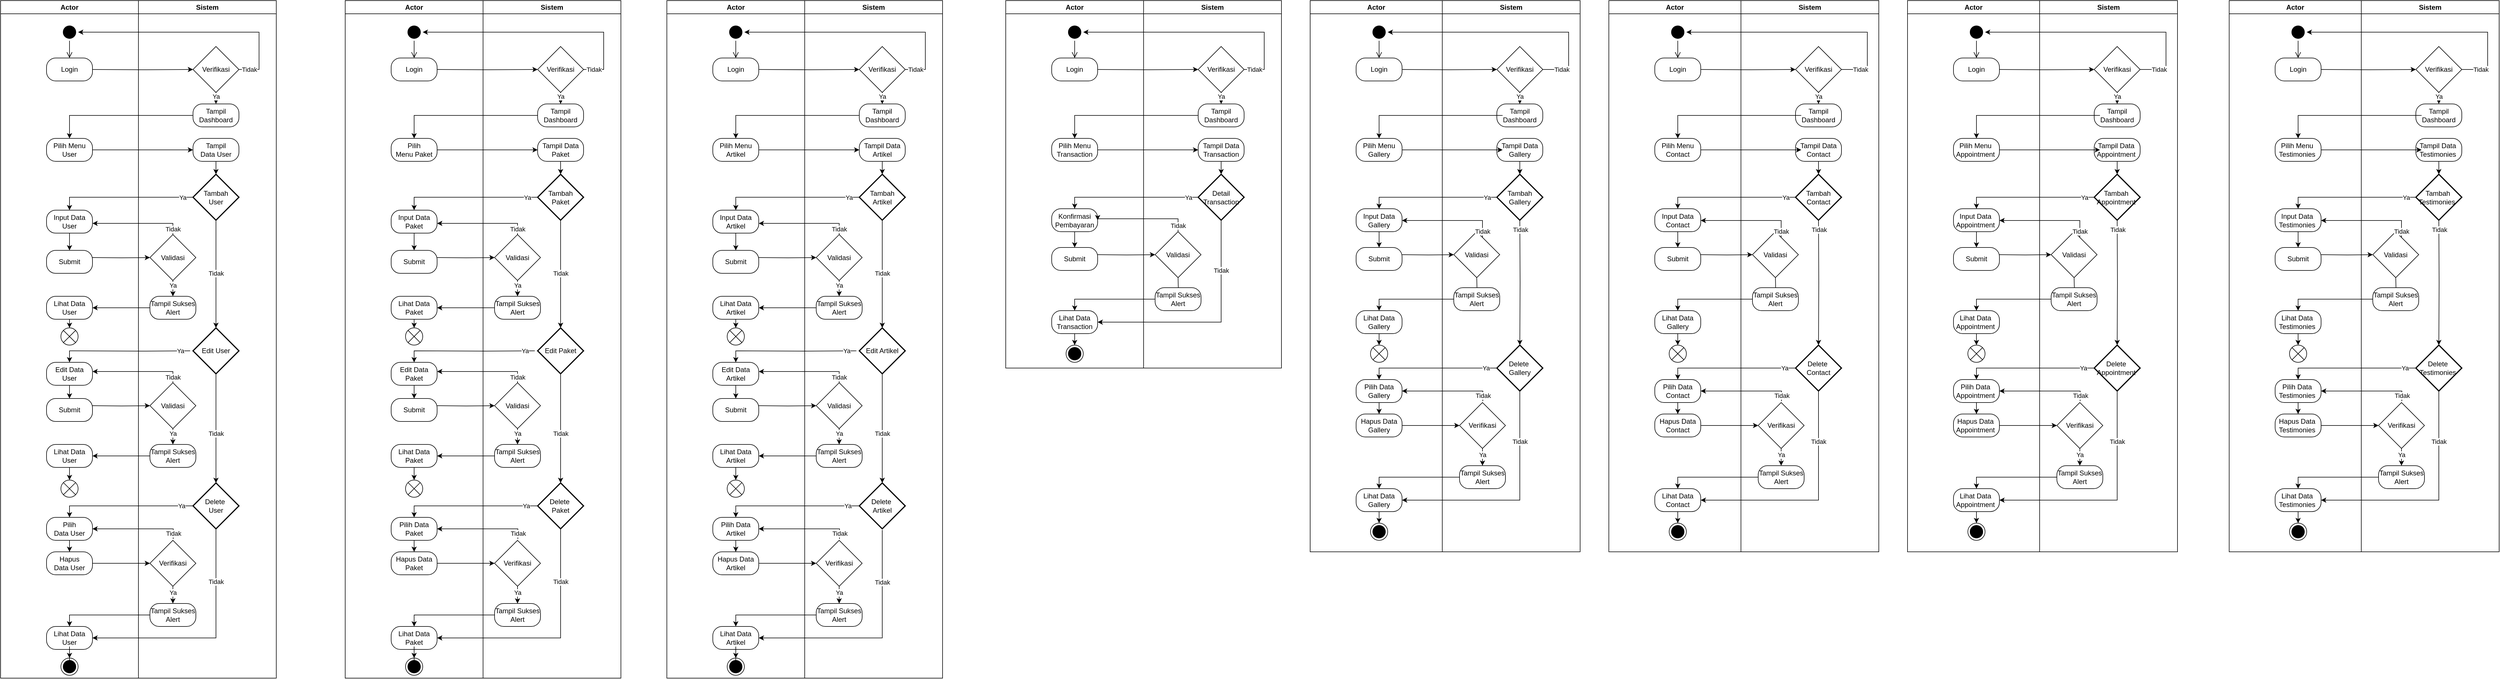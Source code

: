 <mxfile version="21.5.2" type="github">
  <diagram name="Page-1" id="Gzs8lpX1u0B0sLz5hb0p">
    <mxGraphModel dx="1702" dy="854" grid="1" gridSize="10" guides="1" tooltips="1" connect="1" arrows="1" fold="1" page="1" pageScale="1" pageWidth="850" pageHeight="1100" math="0" shadow="0">
      <root>
        <mxCell id="0" />
        <mxCell id="1" parent="0" />
        <mxCell id="rQRDz4Iqr7Op0qweMpyO-566" value="Actor" style="swimlane;whiteSpace=wrap" parent="1" vertex="1">
          <mxGeometry x="1200" y="120" width="240" height="1180" as="geometry" />
        </mxCell>
        <mxCell id="rQRDz4Iqr7Op0qweMpyO-567" value="" style="ellipse;shape=startState;fillColor=#000000;strokeColor=#000000;" parent="rQRDz4Iqr7Op0qweMpyO-566" vertex="1">
          <mxGeometry x="105" y="40" width="30" height="30" as="geometry" />
        </mxCell>
        <mxCell id="rQRDz4Iqr7Op0qweMpyO-568" value="" style="edgeStyle=elbowEdgeStyle;elbow=horizontal;verticalAlign=bottom;endArrow=open;endSize=8;strokeColor=#000000;endFill=1;rounded=0;entryX=0.5;entryY=0;entryDx=0;entryDy=0;entryPerimeter=0;" parent="rQRDz4Iqr7Op0qweMpyO-566" edge="1">
          <mxGeometry x="100" y="40" as="geometry">
            <mxPoint x="115" y="100" as="targetPoint" />
            <mxPoint x="114.714" y="100" as="sourcePoint" />
          </mxGeometry>
        </mxCell>
        <mxCell id="rQRDz4Iqr7Op0qweMpyO-569" value="" style="edgeStyle=elbowEdgeStyle;elbow=horizontal;verticalAlign=bottom;endArrow=open;endSize=8;strokeColor=#000000;endFill=1;rounded=0;entryX=0.5;entryY=0;entryDx=0;entryDy=0;entryPerimeter=0;" parent="rQRDz4Iqr7Op0qweMpyO-566" source="rQRDz4Iqr7Op0qweMpyO-567" edge="1">
          <mxGeometry x="100" y="40" as="geometry">
            <mxPoint x="120" y="100" as="targetPoint" />
            <mxPoint x="155" y="190" as="sourcePoint" />
          </mxGeometry>
        </mxCell>
        <mxCell id="rQRDz4Iqr7Op0qweMpyO-570" value="Login" style="rounded=1;whiteSpace=wrap;html=1;arcSize=40;fontColor=#000000;fillColor=#FFFFFF;strokeColor=#000000;" parent="rQRDz4Iqr7Op0qweMpyO-566" vertex="1">
          <mxGeometry x="80" y="100" width="80" height="40" as="geometry" />
        </mxCell>
        <mxCell id="rQRDz4Iqr7Op0qweMpyO-571" value="Pilih Menu Artikel" style="rounded=1;whiteSpace=wrap;html=1;arcSize=40;fontColor=#000000;fillColor=#FFFFFF;strokeColor=#000000;" parent="rQRDz4Iqr7Op0qweMpyO-566" vertex="1">
          <mxGeometry x="80" y="240" width="80" height="40" as="geometry" />
        </mxCell>
        <mxCell id="rQRDz4Iqr7Op0qweMpyO-572" value="" style="edgeStyle=orthogonalEdgeStyle;rounded=0;orthogonalLoop=1;jettySize=auto;html=1;" parent="rQRDz4Iqr7Op0qweMpyO-566" source="rQRDz4Iqr7Op0qweMpyO-573" target="rQRDz4Iqr7Op0qweMpyO-574" edge="1">
          <mxGeometry relative="1" as="geometry" />
        </mxCell>
        <mxCell id="rQRDz4Iqr7Op0qweMpyO-573" value="Input Data Artikel" style="rounded=1;whiteSpace=wrap;html=1;arcSize=40;fontColor=#000000;fillColor=#FFFFFF;strokeColor=#000000;" parent="rQRDz4Iqr7Op0qweMpyO-566" vertex="1">
          <mxGeometry x="80" y="365.04" width="80" height="40" as="geometry" />
        </mxCell>
        <mxCell id="rQRDz4Iqr7Op0qweMpyO-574" value="Submit" style="rounded=1;whiteSpace=wrap;html=1;arcSize=40;fontColor=#000000;fillColor=#FFFFFF;strokeColor=#000000;" parent="rQRDz4Iqr7Op0qweMpyO-566" vertex="1">
          <mxGeometry x="80" y="435.04" width="80" height="40" as="geometry" />
        </mxCell>
        <mxCell id="rQRDz4Iqr7Op0qweMpyO-575" value="" style="edgeStyle=orthogonalEdgeStyle;rounded=0;orthogonalLoop=1;jettySize=auto;html=1;" parent="rQRDz4Iqr7Op0qweMpyO-566" source="rQRDz4Iqr7Op0qweMpyO-576" target="rQRDz4Iqr7Op0qweMpyO-582" edge="1">
          <mxGeometry relative="1" as="geometry" />
        </mxCell>
        <mxCell id="rQRDz4Iqr7Op0qweMpyO-576" value="Lihat Data Artikel" style="rounded=1;whiteSpace=wrap;html=1;arcSize=40;fontColor=#000000;fillColor=#FFFFFF;strokeColor=#000000;" parent="rQRDz4Iqr7Op0qweMpyO-566" vertex="1">
          <mxGeometry x="80" y="515.04" width="80" height="40" as="geometry" />
        </mxCell>
        <mxCell id="rQRDz4Iqr7Op0qweMpyO-577" value="" style="edgeStyle=orthogonalEdgeStyle;rounded=0;orthogonalLoop=1;jettySize=auto;html=1;" parent="rQRDz4Iqr7Op0qweMpyO-566" source="rQRDz4Iqr7Op0qweMpyO-578" target="rQRDz4Iqr7Op0qweMpyO-579" edge="1">
          <mxGeometry relative="1" as="geometry" />
        </mxCell>
        <mxCell id="rQRDz4Iqr7Op0qweMpyO-578" value="Edit Data Artikel" style="rounded=1;whiteSpace=wrap;html=1;arcSize=40;fontColor=#000000;fillColor=#FFFFFF;strokeColor=#000000;" parent="rQRDz4Iqr7Op0qweMpyO-566" vertex="1">
          <mxGeometry x="80" y="630" width="80" height="40" as="geometry" />
        </mxCell>
        <mxCell id="rQRDz4Iqr7Op0qweMpyO-579" value="Submit" style="rounded=1;whiteSpace=wrap;html=1;arcSize=40;fontColor=#000000;fillColor=#FFFFFF;strokeColor=#000000;" parent="rQRDz4Iqr7Op0qweMpyO-566" vertex="1">
          <mxGeometry x="80" y="693.04" width="80" height="40" as="geometry" />
        </mxCell>
        <mxCell id="rQRDz4Iqr7Op0qweMpyO-580" value="Lihat Data Artikel" style="rounded=1;whiteSpace=wrap;html=1;arcSize=40;fontColor=#000000;fillColor=#FFFFFF;strokeColor=#000000;" parent="rQRDz4Iqr7Op0qweMpyO-566" vertex="1">
          <mxGeometry x="80" y="773.04" width="80" height="40" as="geometry" />
        </mxCell>
        <mxCell id="rQRDz4Iqr7Op0qweMpyO-581" value="" style="group" parent="rQRDz4Iqr7Op0qweMpyO-566" vertex="1" connectable="0">
          <mxGeometry x="105" y="570" width="30" height="30" as="geometry" />
        </mxCell>
        <mxCell id="rQRDz4Iqr7Op0qweMpyO-582" value="" style="ellipse;whiteSpace=wrap;html=1;aspect=fixed;" parent="rQRDz4Iqr7Op0qweMpyO-581" vertex="1">
          <mxGeometry width="30" height="30" as="geometry" />
        </mxCell>
        <mxCell id="rQRDz4Iqr7Op0qweMpyO-583" value="" style="endArrow=none;html=1;rounded=0;exitX=0;exitY=1;exitDx=0;exitDy=0;entryX=1;entryY=0;entryDx=0;entryDy=0;" parent="rQRDz4Iqr7Op0qweMpyO-581" source="rQRDz4Iqr7Op0qweMpyO-582" target="rQRDz4Iqr7Op0qweMpyO-582" edge="1">
          <mxGeometry width="50" height="50" relative="1" as="geometry">
            <mxPoint x="20" y="60" as="sourcePoint" />
            <mxPoint x="70" y="10" as="targetPoint" />
          </mxGeometry>
        </mxCell>
        <mxCell id="rQRDz4Iqr7Op0qweMpyO-584" value="" style="endArrow=none;html=1;rounded=0;exitX=0;exitY=0;exitDx=0;exitDy=0;entryX=1;entryY=1;entryDx=0;entryDy=0;" parent="rQRDz4Iqr7Op0qweMpyO-581" source="rQRDz4Iqr7Op0qweMpyO-582" target="rQRDz4Iqr7Op0qweMpyO-582" edge="1">
          <mxGeometry width="50" height="50" relative="1" as="geometry">
            <mxPoint x="22" y="78" as="sourcePoint" />
            <mxPoint x="78" y="22" as="targetPoint" />
          </mxGeometry>
        </mxCell>
        <mxCell id="rQRDz4Iqr7Op0qweMpyO-585" value="Lihat Data Artikel" style="rounded=1;whiteSpace=wrap;html=1;arcSize=40;fontColor=#000000;fillColor=#FFFFFF;strokeColor=#000000;" parent="rQRDz4Iqr7Op0qweMpyO-566" vertex="1">
          <mxGeometry x="80" y="1090" width="80" height="40" as="geometry" />
        </mxCell>
        <mxCell id="rQRDz4Iqr7Op0qweMpyO-631" value="Pilih Data Artikel" style="rounded=1;whiteSpace=wrap;html=1;arcSize=40;fontColor=#000000;fillColor=#FFFFFF;strokeColor=#000000;" parent="rQRDz4Iqr7Op0qweMpyO-566" vertex="1">
          <mxGeometry x="80" y="900" width="80" height="40" as="geometry" />
        </mxCell>
        <mxCell id="rQRDz4Iqr7Op0qweMpyO-634" value="Hapus Data Artikel" style="rounded=1;whiteSpace=wrap;html=1;arcSize=40;fontColor=#000000;fillColor=#FFFFFF;strokeColor=#000000;" parent="rQRDz4Iqr7Op0qweMpyO-566" vertex="1">
          <mxGeometry x="80" y="960" width="80" height="40" as="geometry" />
        </mxCell>
        <mxCell id="rQRDz4Iqr7Op0qweMpyO-630" value="" style="edgeStyle=orthogonalEdgeStyle;rounded=0;orthogonalLoop=1;jettySize=auto;html=1;" parent="rQRDz4Iqr7Op0qweMpyO-566" source="rQRDz4Iqr7Op0qweMpyO-631" target="rQRDz4Iqr7Op0qweMpyO-634" edge="1">
          <mxGeometry relative="1" as="geometry" />
        </mxCell>
        <mxCell id="rQRDz4Iqr7Op0qweMpyO-586" value="Sistem" style="swimlane;whiteSpace=wrap;startSize=23;" parent="1" vertex="1">
          <mxGeometry x="1440" y="120" width="240" height="1180" as="geometry" />
        </mxCell>
        <mxCell id="rQRDz4Iqr7Op0qweMpyO-587" value="Ya" style="edgeStyle=orthogonalEdgeStyle;rounded=0;orthogonalLoop=1;jettySize=auto;html=1;entryX=0.5;entryY=0;entryDx=0;entryDy=0;exitX=0.5;exitY=1;exitDx=0;exitDy=0;" parent="rQRDz4Iqr7Op0qweMpyO-586" source="rQRDz4Iqr7Op0qweMpyO-591" edge="1">
          <mxGeometry x="-0.333" relative="1" as="geometry">
            <mxPoint x="135" y="180" as="targetPoint" />
            <mxPoint as="offset" />
            <mxPoint x="130.0" y="155" as="sourcePoint" />
          </mxGeometry>
        </mxCell>
        <mxCell id="rQRDz4Iqr7Op0qweMpyO-588" value="Tidak" style="edgeStyle=orthogonalEdgeStyle;rounded=0;orthogonalLoop=1;jettySize=auto;html=1;entryX=0.5;entryY=0;entryDx=0;entryDy=0;entryPerimeter=0;exitX=0.5;exitY=1;exitDx=0;exitDy=0;exitPerimeter=0;" parent="rQRDz4Iqr7Op0qweMpyO-586" source="rQRDz4Iqr7Op0qweMpyO-589" target="rQRDz4Iqr7Op0qweMpyO-595" edge="1">
          <mxGeometry x="-0.018" relative="1" as="geometry">
            <mxPoint x="135" y="525.04" as="targetPoint" />
            <mxPoint as="offset" />
            <mxPoint x="135" y="427.54" as="sourcePoint" />
          </mxGeometry>
        </mxCell>
        <mxCell id="rQRDz4Iqr7Op0qweMpyO-589" value="Tambah &lt;br&gt;Artikel" style="strokeWidth=2;html=1;shape=mxgraph.flowchart.decision;whiteSpace=wrap;" parent="rQRDz4Iqr7Op0qweMpyO-586" vertex="1">
          <mxGeometry x="95" y="302.5" width="80" height="80" as="geometry" />
        </mxCell>
        <mxCell id="rQRDz4Iqr7Op0qweMpyO-591" value="Verifikasi" style="rhombus;whiteSpace=wrap;html=1;" parent="rQRDz4Iqr7Op0qweMpyO-586" vertex="1">
          <mxGeometry x="95" y="80" width="80" height="80" as="geometry" />
        </mxCell>
        <mxCell id="rQRDz4Iqr7Op0qweMpyO-592" value="" style="edgeStyle=orthogonalEdgeStyle;rounded=0;orthogonalLoop=1;jettySize=auto;html=1;" parent="rQRDz4Iqr7Op0qweMpyO-586" source="rQRDz4Iqr7Op0qweMpyO-594" target="rQRDz4Iqr7Op0qweMpyO-598" edge="1">
          <mxGeometry relative="1" as="geometry" />
        </mxCell>
        <mxCell id="rQRDz4Iqr7Op0qweMpyO-593" value="Ya" style="edgeLabel;html=1;align=center;verticalAlign=middle;resizable=0;points=[];" parent="rQRDz4Iqr7Op0qweMpyO-592" vertex="1" connectable="0">
          <mxGeometry x="0.591" relative="1" as="geometry">
            <mxPoint y="-9" as="offset" />
          </mxGeometry>
        </mxCell>
        <mxCell id="rQRDz4Iqr7Op0qweMpyO-594" value="Validasi" style="rhombus;whiteSpace=wrap;html=1;" parent="rQRDz4Iqr7Op0qweMpyO-586" vertex="1">
          <mxGeometry x="20" y="407.54" width="80" height="80" as="geometry" />
        </mxCell>
        <mxCell id="rQRDz4Iqr7Op0qweMpyO-595" value="Edit Artikel" style="strokeWidth=2;html=1;shape=mxgraph.flowchart.decision;whiteSpace=wrap;" parent="rQRDz4Iqr7Op0qweMpyO-586" vertex="1">
          <mxGeometry x="95" y="570" width="80" height="80" as="geometry" />
        </mxCell>
        <mxCell id="rQRDz4Iqr7Op0qweMpyO-596" value="Tampil Dashboard" style="rounded=1;whiteSpace=wrap;html=1;arcSize=40;fontColor=#000000;fillColor=#FFFFFF;strokeColor=#000000;" parent="rQRDz4Iqr7Op0qweMpyO-586" vertex="1">
          <mxGeometry x="95" y="180" width="80" height="40" as="geometry" />
        </mxCell>
        <mxCell id="rQRDz4Iqr7Op0qweMpyO-722" value="" style="edgeStyle=orthogonalEdgeStyle;rounded=0;orthogonalLoop=1;jettySize=auto;html=1;" parent="rQRDz4Iqr7Op0qweMpyO-586" source="rQRDz4Iqr7Op0qweMpyO-597" target="rQRDz4Iqr7Op0qweMpyO-589" edge="1">
          <mxGeometry relative="1" as="geometry" />
        </mxCell>
        <mxCell id="rQRDz4Iqr7Op0qweMpyO-597" value="Tampil Data Artikel" style="rounded=1;whiteSpace=wrap;html=1;arcSize=40;fontColor=#000000;fillColor=#FFFFFF;strokeColor=#000000;" parent="rQRDz4Iqr7Op0qweMpyO-586" vertex="1">
          <mxGeometry x="95" y="240" width="80" height="40" as="geometry" />
        </mxCell>
        <mxCell id="rQRDz4Iqr7Op0qweMpyO-598" value="Tampil Sukses Alert" style="rounded=1;whiteSpace=wrap;html=1;arcSize=40;fontColor=#000000;fillColor=#FFFFFF;strokeColor=#000000;" parent="rQRDz4Iqr7Op0qweMpyO-586" vertex="1">
          <mxGeometry x="20" y="515.04" width="80" height="40" as="geometry" />
        </mxCell>
        <mxCell id="rQRDz4Iqr7Op0qweMpyO-599" value="" style="edgeStyle=orthogonalEdgeStyle;rounded=0;orthogonalLoop=1;jettySize=auto;html=1;" parent="rQRDz4Iqr7Op0qweMpyO-586" source="rQRDz4Iqr7Op0qweMpyO-601" target="rQRDz4Iqr7Op0qweMpyO-602" edge="1">
          <mxGeometry relative="1" as="geometry" />
        </mxCell>
        <mxCell id="rQRDz4Iqr7Op0qweMpyO-600" value="Ya" style="edgeLabel;html=1;align=center;verticalAlign=middle;resizable=0;points=[];" parent="rQRDz4Iqr7Op0qweMpyO-599" vertex="1" connectable="0">
          <mxGeometry x="0.591" relative="1" as="geometry">
            <mxPoint y="-9" as="offset" />
          </mxGeometry>
        </mxCell>
        <mxCell id="rQRDz4Iqr7Op0qweMpyO-601" value="Validasi" style="rhombus;whiteSpace=wrap;html=1;" parent="rQRDz4Iqr7Op0qweMpyO-586" vertex="1">
          <mxGeometry x="20" y="665.54" width="80" height="80" as="geometry" />
        </mxCell>
        <mxCell id="rQRDz4Iqr7Op0qweMpyO-602" value="Tampil Sukses Alert" style="rounded=1;whiteSpace=wrap;html=1;arcSize=40;fontColor=#000000;fillColor=#FFFFFF;strokeColor=#000000;" parent="rQRDz4Iqr7Op0qweMpyO-586" vertex="1">
          <mxGeometry x="20" y="773.04" width="80" height="40" as="geometry" />
        </mxCell>
        <mxCell id="rQRDz4Iqr7Op0qweMpyO-629" value="Delete&amp;nbsp;&lt;br&gt;Artikel" style="strokeWidth=2;html=1;shape=mxgraph.flowchart.decision;whiteSpace=wrap;" parent="rQRDz4Iqr7Op0qweMpyO-586" vertex="1">
          <mxGeometry x="95" y="840" width="80" height="80" as="geometry" />
        </mxCell>
        <mxCell id="rQRDz4Iqr7Op0qweMpyO-632" value="" style="edgeStyle=orthogonalEdgeStyle;rounded=0;orthogonalLoop=1;jettySize=auto;html=1;entryX=0.5;entryY=0;entryDx=0;entryDy=0;entryPerimeter=0;" parent="rQRDz4Iqr7Op0qweMpyO-586" source="rQRDz4Iqr7Op0qweMpyO-595" target="rQRDz4Iqr7Op0qweMpyO-629" edge="1">
          <mxGeometry relative="1" as="geometry" />
        </mxCell>
        <mxCell id="rQRDz4Iqr7Op0qweMpyO-633" value="Tidak" style="edgeLabel;html=1;align=center;verticalAlign=middle;resizable=0;points=[];" parent="rQRDz4Iqr7Op0qweMpyO-632" vertex="1" connectable="0">
          <mxGeometry x="-0.201" y="-1" relative="1" as="geometry">
            <mxPoint x="1" y="28" as="offset" />
          </mxGeometry>
        </mxCell>
        <mxCell id="rQRDz4Iqr7Op0qweMpyO-640" value="Verifikasi" style="rhombus;whiteSpace=wrap;html=1;" parent="rQRDz4Iqr7Op0qweMpyO-586" vertex="1">
          <mxGeometry x="20" y="940" width="80" height="80" as="geometry" />
        </mxCell>
        <mxCell id="rQRDz4Iqr7Op0qweMpyO-637" value="Tampil Sukses Alert" style="rounded=1;whiteSpace=wrap;html=1;arcSize=40;fontColor=#000000;fillColor=#FFFFFF;strokeColor=#000000;" parent="rQRDz4Iqr7Op0qweMpyO-586" vertex="1">
          <mxGeometry x="20" y="1050" width="80" height="40" as="geometry" />
        </mxCell>
        <mxCell id="rQRDz4Iqr7Op0qweMpyO-635" value="" style="edgeStyle=orthogonalEdgeStyle;rounded=0;orthogonalLoop=1;jettySize=auto;html=1;" parent="rQRDz4Iqr7Op0qweMpyO-586" source="rQRDz4Iqr7Op0qweMpyO-640" target="rQRDz4Iqr7Op0qweMpyO-637" edge="1">
          <mxGeometry relative="1" as="geometry" />
        </mxCell>
        <mxCell id="rQRDz4Iqr7Op0qweMpyO-636" value="Ya" style="edgeLabel;html=1;align=center;verticalAlign=middle;resizable=0;points=[];" parent="rQRDz4Iqr7Op0qweMpyO-635" vertex="1" connectable="0">
          <mxGeometry x="0.591" relative="1" as="geometry">
            <mxPoint y="-9" as="offset" />
          </mxGeometry>
        </mxCell>
        <mxCell id="rQRDz4Iqr7Op0qweMpyO-603" style="edgeStyle=orthogonalEdgeStyle;rounded=0;orthogonalLoop=1;jettySize=auto;html=1;entryX=0;entryY=0.5;entryDx=0;entryDy=0;exitX=1;exitY=0.5;exitDx=0;exitDy=0;" parent="1" target="rQRDz4Iqr7Op0qweMpyO-591" edge="1">
          <mxGeometry relative="1" as="geometry">
            <mxPoint x="1360" y="240" as="sourcePoint" />
            <mxPoint x="1520" y="230" as="targetPoint" />
          </mxGeometry>
        </mxCell>
        <mxCell id="rQRDz4Iqr7Op0qweMpyO-604" style="edgeStyle=orthogonalEdgeStyle;rounded=0;orthogonalLoop=1;jettySize=auto;html=1;entryX=0.5;entryY=0;entryDx=0;entryDy=0;exitX=0;exitY=0.5;exitDx=0;exitDy=0;" parent="1" edge="1">
          <mxGeometry relative="1" as="geometry">
            <mxPoint x="1535" y="320" as="sourcePoint" />
            <mxPoint x="1320" y="360" as="targetPoint" />
            <Array as="points">
              <mxPoint x="1520" y="320" />
              <mxPoint x="1320" y="320" />
            </Array>
          </mxGeometry>
        </mxCell>
        <mxCell id="rQRDz4Iqr7Op0qweMpyO-606" style="edgeStyle=orthogonalEdgeStyle;rounded=0;orthogonalLoop=1;jettySize=auto;html=1;entryX=0;entryY=0.5;entryDx=0;entryDy=0;" parent="1" edge="1">
          <mxGeometry relative="1" as="geometry">
            <mxPoint x="1360" y="380.0" as="sourcePoint" />
            <mxPoint x="1535" y="380" as="targetPoint" />
          </mxGeometry>
        </mxCell>
        <mxCell id="rQRDz4Iqr7Op0qweMpyO-607" value="" style="ellipse;shape=endState;fillColor=#000000;strokeColor=#000000;" parent="1" vertex="1">
          <mxGeometry x="1305" y="1265.04" width="30" height="30" as="geometry" />
        </mxCell>
        <mxCell id="rQRDz4Iqr7Op0qweMpyO-608" value="" style="endArrow=classic;html=1;rounded=0;entryX=1;entryY=0.5;entryDx=0;entryDy=0;exitX=1;exitY=0.5;exitDx=0;exitDy=0;" parent="1" source="rQRDz4Iqr7Op0qweMpyO-591" target="rQRDz4Iqr7Op0qweMpyO-567" edge="1">
          <mxGeometry relative="1" as="geometry">
            <mxPoint x="1620" y="240" as="sourcePoint" />
            <mxPoint x="1750" y="322" as="targetPoint" />
            <Array as="points">
              <mxPoint x="1650" y="240" />
              <mxPoint x="1650" y="175" />
            </Array>
          </mxGeometry>
        </mxCell>
        <mxCell id="rQRDz4Iqr7Op0qweMpyO-609" value="Tidak" style="edgeLabel;resizable=0;html=1;align=center;verticalAlign=middle;" parent="rQRDz4Iqr7Op0qweMpyO-608" connectable="0" vertex="1">
          <mxGeometry relative="1" as="geometry">
            <mxPoint x="90" y="65" as="offset" />
          </mxGeometry>
        </mxCell>
        <mxCell id="rQRDz4Iqr7Op0qweMpyO-610" style="edgeStyle=orthogonalEdgeStyle;rounded=0;orthogonalLoop=1;jettySize=auto;html=1;entryX=0.5;entryY=0;entryDx=0;entryDy=0;" parent="1" source="rQRDz4Iqr7Op0qweMpyO-589" target="rQRDz4Iqr7Op0qweMpyO-573" edge="1">
          <mxGeometry relative="1" as="geometry">
            <mxPoint x="1360" y="462.5" as="targetPoint" />
          </mxGeometry>
        </mxCell>
        <mxCell id="rQRDz4Iqr7Op0qweMpyO-611" value="Ya" style="edgeLabel;html=1;align=center;verticalAlign=middle;resizable=0;points=[];" parent="rQRDz4Iqr7Op0qweMpyO-610" vertex="1" connectable="0">
          <mxGeometry x="-0.909" y="-1" relative="1" as="geometry">
            <mxPoint x="-7" y="1" as="offset" />
          </mxGeometry>
        </mxCell>
        <mxCell id="rQRDz4Iqr7Op0qweMpyO-612" value="" style="edgeStyle=orthogonalEdgeStyle;rounded=0;orthogonalLoop=1;jettySize=auto;html=1;" parent="1" target="rQRDz4Iqr7Op0qweMpyO-594" edge="1">
          <mxGeometry relative="1" as="geometry">
            <mxPoint x="1360" y="567.54" as="sourcePoint" />
          </mxGeometry>
        </mxCell>
        <mxCell id="rQRDz4Iqr7Op0qweMpyO-613" value="Tidak" style="edgeStyle=orthogonalEdgeStyle;rounded=0;orthogonalLoop=1;jettySize=auto;html=1;endArrow=classic;endFill=1;strokeColor=default;endSize=6;startSize=6;jumpSize=6;entryX=1;entryY=0.5;entryDx=0;entryDy=0;" parent="1" source="rQRDz4Iqr7Op0qweMpyO-594" edge="1">
          <mxGeometry x="-0.873" relative="1" as="geometry">
            <mxPoint x="1360" y="507.54" as="targetPoint" />
            <Array as="points">
              <mxPoint x="1500" y="508.04" />
              <mxPoint x="1360" y="508.04" />
            </Array>
            <mxPoint as="offset" />
          </mxGeometry>
        </mxCell>
        <mxCell id="rQRDz4Iqr7Op0qweMpyO-614" value="" style="edgeStyle=orthogonalEdgeStyle;rounded=0;orthogonalLoop=1;jettySize=auto;html=1;exitX=0;exitY=0.5;exitDx=0;exitDy=0;entryX=1;entryY=0.5;entryDx=0;entryDy=0;" parent="1" source="rQRDz4Iqr7Op0qweMpyO-598" target="rQRDz4Iqr7Op0qweMpyO-576" edge="1">
          <mxGeometry relative="1" as="geometry">
            <mxPoint x="1460" y="645.04" as="sourcePoint" />
            <mxPoint x="1360" y="645.04" as="targetPoint" />
          </mxGeometry>
        </mxCell>
        <mxCell id="rQRDz4Iqr7Op0qweMpyO-615" style="edgeStyle=orthogonalEdgeStyle;rounded=0;orthogonalLoop=1;jettySize=auto;html=1;entryX=0.5;entryY=0;entryDx=0;entryDy=0;" parent="1" target="rQRDz4Iqr7Op0qweMpyO-578" edge="1">
          <mxGeometry relative="1" as="geometry">
            <mxPoint x="1530" y="730" as="sourcePoint" />
            <mxPoint x="1360" y="765.54" as="targetPoint" />
          </mxGeometry>
        </mxCell>
        <mxCell id="rQRDz4Iqr7Op0qweMpyO-616" value="Ya" style="edgeLabel;html=1;align=center;verticalAlign=middle;resizable=0;points=[];" parent="rQRDz4Iqr7Op0qweMpyO-615" vertex="1" connectable="0">
          <mxGeometry x="-0.909" y="-1" relative="1" as="geometry">
            <mxPoint x="-7" y="1" as="offset" />
          </mxGeometry>
        </mxCell>
        <mxCell id="rQRDz4Iqr7Op0qweMpyO-617" value="" style="edgeStyle=orthogonalEdgeStyle;rounded=0;orthogonalLoop=1;jettySize=auto;html=1;" parent="1" target="rQRDz4Iqr7Op0qweMpyO-601" edge="1">
          <mxGeometry relative="1" as="geometry">
            <mxPoint x="1360" y="825.54" as="sourcePoint" />
          </mxGeometry>
        </mxCell>
        <mxCell id="rQRDz4Iqr7Op0qweMpyO-618" value="Tidak" style="edgeStyle=orthogonalEdgeStyle;rounded=0;orthogonalLoop=1;jettySize=auto;html=1;endArrow=classic;endFill=1;strokeColor=default;endSize=6;startSize=6;jumpSize=6;entryX=1;entryY=0.5;entryDx=0;entryDy=0;" parent="1" source="rQRDz4Iqr7Op0qweMpyO-601" edge="1">
          <mxGeometry x="-0.873" relative="1" as="geometry">
            <mxPoint x="1360" y="765.54" as="targetPoint" />
            <Array as="points">
              <mxPoint x="1500" y="766.04" />
              <mxPoint x="1360" y="766.04" />
            </Array>
            <mxPoint as="offset" />
          </mxGeometry>
        </mxCell>
        <mxCell id="rQRDz4Iqr7Op0qweMpyO-619" value="" style="edgeStyle=orthogonalEdgeStyle;rounded=0;orthogonalLoop=1;jettySize=auto;html=1;exitX=0;exitY=0.5;exitDx=0;exitDy=0;entryX=1;entryY=0.5;entryDx=0;entryDy=0;" parent="1" source="rQRDz4Iqr7Op0qweMpyO-602" target="rQRDz4Iqr7Op0qweMpyO-580" edge="1">
          <mxGeometry relative="1" as="geometry">
            <mxPoint x="1460" y="903.04" as="sourcePoint" />
            <mxPoint x="1360" y="903.04" as="targetPoint" />
          </mxGeometry>
        </mxCell>
        <mxCell id="rQRDz4Iqr7Op0qweMpyO-620" value="" style="group" parent="1" vertex="1" connectable="0">
          <mxGeometry x="1305" y="955.04" width="30" height="30" as="geometry" />
        </mxCell>
        <mxCell id="rQRDz4Iqr7Op0qweMpyO-621" value="" style="ellipse;whiteSpace=wrap;html=1;aspect=fixed;" parent="rQRDz4Iqr7Op0qweMpyO-620" vertex="1">
          <mxGeometry width="30" height="30" as="geometry" />
        </mxCell>
        <mxCell id="rQRDz4Iqr7Op0qweMpyO-622" value="" style="endArrow=none;html=1;rounded=0;exitX=0;exitY=1;exitDx=0;exitDy=0;entryX=1;entryY=0;entryDx=0;entryDy=0;" parent="rQRDz4Iqr7Op0qweMpyO-620" source="rQRDz4Iqr7Op0qweMpyO-621" target="rQRDz4Iqr7Op0qweMpyO-621" edge="1">
          <mxGeometry width="50" height="50" relative="1" as="geometry">
            <mxPoint x="20" y="60" as="sourcePoint" />
            <mxPoint x="70" y="10" as="targetPoint" />
          </mxGeometry>
        </mxCell>
        <mxCell id="rQRDz4Iqr7Op0qweMpyO-623" value="" style="endArrow=none;html=1;rounded=0;exitX=0;exitY=0;exitDx=0;exitDy=0;entryX=1;entryY=1;entryDx=0;entryDy=0;" parent="rQRDz4Iqr7Op0qweMpyO-620" source="rQRDz4Iqr7Op0qweMpyO-621" target="rQRDz4Iqr7Op0qweMpyO-621" edge="1">
          <mxGeometry width="50" height="50" relative="1" as="geometry">
            <mxPoint x="22" y="78" as="sourcePoint" />
            <mxPoint x="78" y="22" as="targetPoint" />
          </mxGeometry>
        </mxCell>
        <mxCell id="rQRDz4Iqr7Op0qweMpyO-624" value="" style="edgeStyle=orthogonalEdgeStyle;rounded=0;orthogonalLoop=1;jettySize=auto;html=1;" parent="1" source="rQRDz4Iqr7Op0qweMpyO-580" target="rQRDz4Iqr7Op0qweMpyO-621" edge="1">
          <mxGeometry relative="1" as="geometry" />
        </mxCell>
        <mxCell id="rQRDz4Iqr7Op0qweMpyO-625" style="edgeStyle=orthogonalEdgeStyle;rounded=0;orthogonalLoop=1;jettySize=auto;html=1;entryX=0.5;entryY=0;entryDx=0;entryDy=0;" parent="1" source="rQRDz4Iqr7Op0qweMpyO-629" target="rQRDz4Iqr7Op0qweMpyO-631" edge="1">
          <mxGeometry relative="1" as="geometry" />
        </mxCell>
        <mxCell id="rQRDz4Iqr7Op0qweMpyO-626" value="Ya" style="edgeLabel;html=1;align=center;verticalAlign=middle;resizable=0;points=[];" parent="rQRDz4Iqr7Op0qweMpyO-625" vertex="1" connectable="0">
          <mxGeometry x="-0.809" y="1" relative="1" as="geometry">
            <mxPoint x="2" y="-1" as="offset" />
          </mxGeometry>
        </mxCell>
        <mxCell id="rQRDz4Iqr7Op0qweMpyO-627" value="" style="edgeStyle=orthogonalEdgeStyle;rounded=0;orthogonalLoop=1;jettySize=auto;html=1;entryX=1;entryY=0.5;entryDx=0;entryDy=0;" parent="1" target="rQRDz4Iqr7Op0qweMpyO-585" edge="1">
          <mxGeometry relative="1" as="geometry">
            <mxPoint x="1575.0" y="1042" as="sourcePoint" />
            <mxPoint x="1361.04" y="1235.52" as="targetPoint" />
            <Array as="points">
              <mxPoint x="1575" y="1230" />
            </Array>
          </mxGeometry>
        </mxCell>
        <mxCell id="rQRDz4Iqr7Op0qweMpyO-628" value="Tidak" style="edgeLabel;html=1;align=center;verticalAlign=middle;resizable=0;points=[];" parent="rQRDz4Iqr7Op0qweMpyO-627" vertex="1" connectable="0">
          <mxGeometry x="-0.196" y="2" relative="1" as="geometry">
            <mxPoint x="-2" y="-71" as="offset" />
          </mxGeometry>
        </mxCell>
        <mxCell id="rQRDz4Iqr7Op0qweMpyO-638" value="" style="edgeStyle=orthogonalEdgeStyle;rounded=0;orthogonalLoop=1;jettySize=auto;html=1;exitX=1;exitY=0.5;exitDx=0;exitDy=0;" parent="1" source="rQRDz4Iqr7Op0qweMpyO-634" target="rQRDz4Iqr7Op0qweMpyO-640" edge="1">
          <mxGeometry relative="1" as="geometry">
            <mxPoint x="1360" y="1105.04" as="sourcePoint" />
          </mxGeometry>
        </mxCell>
        <mxCell id="rQRDz4Iqr7Op0qweMpyO-639" value="" style="edgeStyle=orthogonalEdgeStyle;rounded=0;orthogonalLoop=1;jettySize=auto;html=1;exitX=0;exitY=0.5;exitDx=0;exitDy=0;entryX=0.5;entryY=0;entryDx=0;entryDy=0;" parent="1" source="rQRDz4Iqr7Op0qweMpyO-637" target="rQRDz4Iqr7Op0qweMpyO-585" edge="1">
          <mxGeometry relative="1" as="geometry">
            <mxPoint x="1460" y="1182.54" as="sourcePoint" />
            <mxPoint x="1360" y="1182.54" as="targetPoint" />
          </mxGeometry>
        </mxCell>
        <mxCell id="rQRDz4Iqr7Op0qweMpyO-641" value="Tidak" style="edgeStyle=orthogonalEdgeStyle;rounded=0;orthogonalLoop=1;jettySize=auto;html=1;endArrow=classic;endFill=1;strokeColor=default;endSize=6;startSize=6;jumpSize=6;entryX=1;entryY=0.5;entryDx=0;entryDy=0;exitX=0.507;exitY=-0.029;exitDx=0;exitDy=0;exitPerimeter=0;" parent="1" source="rQRDz4Iqr7Op0qweMpyO-640" target="rQRDz4Iqr7Op0qweMpyO-631" edge="1">
          <mxGeometry x="-0.873" relative="1" as="geometry">
            <mxPoint x="1360" y="1025.04" as="targetPoint" />
            <mxPoint x="1500" y="1045.54" as="sourcePoint" />
            <Array as="points">
              <mxPoint x="1501" y="1040" />
            </Array>
            <mxPoint as="offset" />
          </mxGeometry>
        </mxCell>
        <mxCell id="rQRDz4Iqr7Op0qweMpyO-642" value="" style="edgeStyle=orthogonalEdgeStyle;rounded=0;orthogonalLoop=1;jettySize=auto;html=1;" parent="1" source="rQRDz4Iqr7Op0qweMpyO-585" target="rQRDz4Iqr7Op0qweMpyO-607" edge="1">
          <mxGeometry relative="1" as="geometry" />
        </mxCell>
        <mxCell id="rQRDz4Iqr7Op0qweMpyO-643" value="Actor" style="swimlane;whiteSpace=wrap" parent="1" vertex="1">
          <mxGeometry x="1790" y="120" width="240" height="640" as="geometry" />
        </mxCell>
        <mxCell id="rQRDz4Iqr7Op0qweMpyO-644" value="" style="ellipse;shape=startState;fillColor=#000000;strokeColor=#000000;" parent="rQRDz4Iqr7Op0qweMpyO-643" vertex="1">
          <mxGeometry x="105" y="40" width="30" height="30" as="geometry" />
        </mxCell>
        <mxCell id="rQRDz4Iqr7Op0qweMpyO-645" value="" style="edgeStyle=elbowEdgeStyle;elbow=horizontal;verticalAlign=bottom;endArrow=open;endSize=8;strokeColor=#000000;endFill=1;rounded=0;entryX=0.5;entryY=0;entryDx=0;entryDy=0;entryPerimeter=0;" parent="rQRDz4Iqr7Op0qweMpyO-643" edge="1">
          <mxGeometry x="100" y="40" as="geometry">
            <mxPoint x="115" y="100" as="targetPoint" />
            <mxPoint x="114.714" y="100" as="sourcePoint" />
          </mxGeometry>
        </mxCell>
        <mxCell id="rQRDz4Iqr7Op0qweMpyO-646" value="" style="edgeStyle=elbowEdgeStyle;elbow=horizontal;verticalAlign=bottom;endArrow=open;endSize=8;strokeColor=#000000;endFill=1;rounded=0;entryX=0.5;entryY=0;entryDx=0;entryDy=0;entryPerimeter=0;" parent="rQRDz4Iqr7Op0qweMpyO-643" source="rQRDz4Iqr7Op0qweMpyO-644" edge="1">
          <mxGeometry x="100" y="40" as="geometry">
            <mxPoint x="120" y="100" as="targetPoint" />
            <mxPoint x="155" y="190" as="sourcePoint" />
          </mxGeometry>
        </mxCell>
        <mxCell id="rQRDz4Iqr7Op0qweMpyO-647" value="Login" style="rounded=1;whiteSpace=wrap;html=1;arcSize=40;fontColor=#000000;fillColor=#FFFFFF;strokeColor=#000000;" parent="rQRDz4Iqr7Op0qweMpyO-643" vertex="1">
          <mxGeometry x="80" y="100" width="80" height="40" as="geometry" />
        </mxCell>
        <mxCell id="rQRDz4Iqr7Op0qweMpyO-648" value="Pilih Menu Transaction" style="rounded=1;whiteSpace=wrap;html=1;arcSize=40;fontColor=#000000;fillColor=#FFFFFF;strokeColor=#000000;" parent="rQRDz4Iqr7Op0qweMpyO-643" vertex="1">
          <mxGeometry x="80" y="240" width="80" height="40" as="geometry" />
        </mxCell>
        <mxCell id="rQRDz4Iqr7Op0qweMpyO-649" value="" style="edgeStyle=orthogonalEdgeStyle;rounded=0;orthogonalLoop=1;jettySize=auto;html=1;" parent="rQRDz4Iqr7Op0qweMpyO-643" source="rQRDz4Iqr7Op0qweMpyO-650" target="rQRDz4Iqr7Op0qweMpyO-651" edge="1">
          <mxGeometry relative="1" as="geometry" />
        </mxCell>
        <mxCell id="rQRDz4Iqr7Op0qweMpyO-650" value="Konfirmasi Pembayaran" style="rounded=1;whiteSpace=wrap;html=1;arcSize=40;fontColor=#000000;fillColor=#FFFFFF;strokeColor=#000000;" parent="rQRDz4Iqr7Op0qweMpyO-643" vertex="1">
          <mxGeometry x="80" y="362.5" width="80" height="40" as="geometry" />
        </mxCell>
        <mxCell id="rQRDz4Iqr7Op0qweMpyO-651" value="Submit" style="rounded=1;whiteSpace=wrap;html=1;arcSize=40;fontColor=#000000;fillColor=#FFFFFF;strokeColor=#000000;" parent="rQRDz4Iqr7Op0qweMpyO-643" vertex="1">
          <mxGeometry x="80" y="430" width="80" height="40" as="geometry" />
        </mxCell>
        <mxCell id="rQRDz4Iqr7Op0qweMpyO-662" value="Lihat Data Transaction" style="rounded=1;whiteSpace=wrap;html=1;arcSize=40;fontColor=#000000;fillColor=#FFFFFF;strokeColor=#000000;" parent="rQRDz4Iqr7Op0qweMpyO-643" vertex="1">
          <mxGeometry x="80" y="540" width="80" height="40" as="geometry" />
        </mxCell>
        <mxCell id="rQRDz4Iqr7Op0qweMpyO-684" value="" style="ellipse;shape=endState;fillColor=#000000;strokeColor=#000000;" parent="rQRDz4Iqr7Op0qweMpyO-643" vertex="1">
          <mxGeometry x="105" y="600" width="30" height="30" as="geometry" />
        </mxCell>
        <mxCell id="rQRDz4Iqr7Op0qweMpyO-719" value="" style="edgeStyle=orthogonalEdgeStyle;rounded=0;orthogonalLoop=1;jettySize=auto;html=1;" parent="rQRDz4Iqr7Op0qweMpyO-643" source="rQRDz4Iqr7Op0qweMpyO-662" target="rQRDz4Iqr7Op0qweMpyO-684" edge="1">
          <mxGeometry relative="1" as="geometry" />
        </mxCell>
        <mxCell id="rQRDz4Iqr7Op0qweMpyO-663" value="Sistem" style="swimlane;whiteSpace=wrap;startSize=23;" parent="1" vertex="1">
          <mxGeometry x="2030" y="120" width="240" height="640" as="geometry" />
        </mxCell>
        <mxCell id="rQRDz4Iqr7Op0qweMpyO-664" value="Ya" style="edgeStyle=orthogonalEdgeStyle;rounded=0;orthogonalLoop=1;jettySize=auto;html=1;entryX=0.5;entryY=0;entryDx=0;entryDy=0;exitX=0.5;exitY=1;exitDx=0;exitDy=0;" parent="rQRDz4Iqr7Op0qweMpyO-663" source="rQRDz4Iqr7Op0qweMpyO-668" edge="1">
          <mxGeometry x="-0.333" relative="1" as="geometry">
            <mxPoint x="135" y="180" as="targetPoint" />
            <mxPoint as="offset" />
            <mxPoint x="130.0" y="155" as="sourcePoint" />
          </mxGeometry>
        </mxCell>
        <mxCell id="rQRDz4Iqr7Op0qweMpyO-666" value="Detail Transaction" style="strokeWidth=2;html=1;shape=mxgraph.flowchart.decision;whiteSpace=wrap;" parent="rQRDz4Iqr7Op0qweMpyO-663" vertex="1">
          <mxGeometry x="95" y="302.5" width="80" height="80" as="geometry" />
        </mxCell>
        <mxCell id="rQRDz4Iqr7Op0qweMpyO-668" value="Verifikasi" style="rhombus;whiteSpace=wrap;html=1;" parent="rQRDz4Iqr7Op0qweMpyO-663" vertex="1">
          <mxGeometry x="95" y="80" width="80" height="80" as="geometry" />
        </mxCell>
        <mxCell id="rQRDz4Iqr7Op0qweMpyO-671" value="Validasi" style="rhombus;whiteSpace=wrap;html=1;" parent="rQRDz4Iqr7Op0qweMpyO-663" vertex="1">
          <mxGeometry x="20" y="402.5" width="80" height="80" as="geometry" />
        </mxCell>
        <mxCell id="rQRDz4Iqr7Op0qweMpyO-673" value="Tampil Dashboard" style="rounded=1;whiteSpace=wrap;html=1;arcSize=40;fontColor=#000000;fillColor=#FFFFFF;strokeColor=#000000;" parent="rQRDz4Iqr7Op0qweMpyO-663" vertex="1">
          <mxGeometry x="95" y="180" width="80" height="40" as="geometry" />
        </mxCell>
        <mxCell id="rQRDz4Iqr7Op0qweMpyO-721" style="edgeStyle=orthogonalEdgeStyle;rounded=0;orthogonalLoop=1;jettySize=auto;html=1;entryX=0.5;entryY=0;entryDx=0;entryDy=0;entryPerimeter=0;" parent="rQRDz4Iqr7Op0qweMpyO-663" source="rQRDz4Iqr7Op0qweMpyO-674" target="rQRDz4Iqr7Op0qweMpyO-666" edge="1">
          <mxGeometry relative="1" as="geometry" />
        </mxCell>
        <mxCell id="rQRDz4Iqr7Op0qweMpyO-674" value="Tampil Data Transaction" style="rounded=1;whiteSpace=wrap;html=1;arcSize=40;fontColor=#000000;fillColor=#FFFFFF;strokeColor=#000000;" parent="rQRDz4Iqr7Op0qweMpyO-663" vertex="1">
          <mxGeometry x="95" y="240" width="80" height="40" as="geometry" />
        </mxCell>
        <mxCell id="rQRDz4Iqr7Op0qweMpyO-704" value="" style="edgeStyle=orthogonalEdgeStyle;rounded=0;orthogonalLoop=1;jettySize=auto;html=1;entryX=1;entryY=0.5;entryDx=0;entryDy=0;" parent="rQRDz4Iqr7Op0qweMpyO-663" target="rQRDz4Iqr7Op0qweMpyO-662" edge="1">
          <mxGeometry relative="1" as="geometry">
            <mxPoint x="135" y="382.5" as="sourcePoint" />
            <mxPoint x="-80" y="542.5" as="targetPoint" />
            <Array as="points">
              <mxPoint x="135" y="560" />
            </Array>
          </mxGeometry>
        </mxCell>
        <mxCell id="rQRDz4Iqr7Op0qweMpyO-705" value="Tidak" style="edgeLabel;html=1;align=center;verticalAlign=middle;resizable=0;points=[];" parent="rQRDz4Iqr7Op0qweMpyO-704" vertex="1" connectable="0">
          <mxGeometry x="-0.196" y="2" relative="1" as="geometry">
            <mxPoint x="-2" y="-71" as="offset" />
          </mxGeometry>
        </mxCell>
        <mxCell id="rQRDz4Iqr7Op0qweMpyO-712" value="" style="edgeStyle=orthogonalEdgeStyle;rounded=0;orthogonalLoop=1;jettySize=auto;html=1;" parent="rQRDz4Iqr7Op0qweMpyO-663" target="rQRDz4Iqr7Op0qweMpyO-714" edge="1">
          <mxGeometry relative="1" as="geometry">
            <mxPoint x="60" y="482.5" as="sourcePoint" />
          </mxGeometry>
        </mxCell>
        <mxCell id="rQRDz4Iqr7Op0qweMpyO-714" value="Tampil Sukses Alert" style="rounded=1;whiteSpace=wrap;html=1;arcSize=40;fontColor=#000000;fillColor=#FFFFFF;strokeColor=#000000;" parent="rQRDz4Iqr7Op0qweMpyO-663" vertex="1">
          <mxGeometry x="20" y="500" width="80" height="40" as="geometry" />
        </mxCell>
        <mxCell id="rQRDz4Iqr7Op0qweMpyO-680" style="edgeStyle=orthogonalEdgeStyle;rounded=0;orthogonalLoop=1;jettySize=auto;html=1;entryX=0;entryY=0.5;entryDx=0;entryDy=0;exitX=1;exitY=0.5;exitDx=0;exitDy=0;" parent="1" target="rQRDz4Iqr7Op0qweMpyO-668" edge="1">
          <mxGeometry relative="1" as="geometry">
            <mxPoint x="1950" y="240" as="sourcePoint" />
            <mxPoint x="2110" y="230" as="targetPoint" />
          </mxGeometry>
        </mxCell>
        <mxCell id="rQRDz4Iqr7Op0qweMpyO-681" style="edgeStyle=orthogonalEdgeStyle;rounded=0;orthogonalLoop=1;jettySize=auto;html=1;entryX=0.5;entryY=0;entryDx=0;entryDy=0;exitX=0;exitY=0.5;exitDx=0;exitDy=0;" parent="1" edge="1">
          <mxGeometry relative="1" as="geometry">
            <mxPoint x="2125" y="320" as="sourcePoint" />
            <mxPoint x="1910" y="360" as="targetPoint" />
            <Array as="points">
              <mxPoint x="2110" y="320" />
              <mxPoint x="1910" y="320" />
            </Array>
          </mxGeometry>
        </mxCell>
        <mxCell id="rQRDz4Iqr7Op0qweMpyO-683" style="edgeStyle=orthogonalEdgeStyle;rounded=0;orthogonalLoop=1;jettySize=auto;html=1;entryX=0;entryY=0.5;entryDx=0;entryDy=0;" parent="1" edge="1">
          <mxGeometry relative="1" as="geometry">
            <mxPoint x="1950" y="380.0" as="sourcePoint" />
            <mxPoint x="2125" y="380" as="targetPoint" />
          </mxGeometry>
        </mxCell>
        <mxCell id="rQRDz4Iqr7Op0qweMpyO-685" value="" style="endArrow=classic;html=1;rounded=0;entryX=1;entryY=0.5;entryDx=0;entryDy=0;exitX=1;exitY=0.5;exitDx=0;exitDy=0;" parent="1" source="rQRDz4Iqr7Op0qweMpyO-668" target="rQRDz4Iqr7Op0qweMpyO-644" edge="1">
          <mxGeometry relative="1" as="geometry">
            <mxPoint x="2210" y="240" as="sourcePoint" />
            <mxPoint x="2340" y="322" as="targetPoint" />
            <Array as="points">
              <mxPoint x="2240" y="240" />
              <mxPoint x="2240" y="175" />
            </Array>
          </mxGeometry>
        </mxCell>
        <mxCell id="rQRDz4Iqr7Op0qweMpyO-686" value="Tidak" style="edgeLabel;resizable=0;html=1;align=center;verticalAlign=middle;" parent="rQRDz4Iqr7Op0qweMpyO-685" connectable="0" vertex="1">
          <mxGeometry relative="1" as="geometry">
            <mxPoint x="90" y="65" as="offset" />
          </mxGeometry>
        </mxCell>
        <mxCell id="rQRDz4Iqr7Op0qweMpyO-687" style="edgeStyle=orthogonalEdgeStyle;rounded=0;orthogonalLoop=1;jettySize=auto;html=1;entryX=0.5;entryY=0;entryDx=0;entryDy=0;exitX=0;exitY=0.5;exitDx=0;exitDy=0;exitPerimeter=0;" parent="1" source="rQRDz4Iqr7Op0qweMpyO-666" target="rQRDz4Iqr7Op0qweMpyO-650" edge="1">
          <mxGeometry relative="1" as="geometry">
            <mxPoint x="2125" y="502.5" as="sourcePoint" />
            <mxPoint x="1950" y="502.5" as="targetPoint" />
          </mxGeometry>
        </mxCell>
        <mxCell id="rQRDz4Iqr7Op0qweMpyO-688" value="Ya" style="edgeLabel;html=1;align=center;verticalAlign=middle;resizable=0;points=[];" parent="rQRDz4Iqr7Op0qweMpyO-687" vertex="1" connectable="0">
          <mxGeometry x="-0.909" y="-1" relative="1" as="geometry">
            <mxPoint x="-7" y="1" as="offset" />
          </mxGeometry>
        </mxCell>
        <mxCell id="rQRDz4Iqr7Op0qweMpyO-689" value="" style="edgeStyle=orthogonalEdgeStyle;rounded=0;orthogonalLoop=1;jettySize=auto;html=1;" parent="1" target="rQRDz4Iqr7Op0qweMpyO-671" edge="1">
          <mxGeometry relative="1" as="geometry">
            <mxPoint x="1950" y="562.5" as="sourcePoint" />
          </mxGeometry>
        </mxCell>
        <mxCell id="rQRDz4Iqr7Op0qweMpyO-690" value="Tidak" style="edgeStyle=orthogonalEdgeStyle;rounded=0;orthogonalLoop=1;jettySize=auto;html=1;endArrow=classic;endFill=1;strokeColor=default;endSize=6;startSize=6;jumpSize=6;entryX=1;entryY=0.5;entryDx=0;entryDy=0;" parent="1" source="rQRDz4Iqr7Op0qweMpyO-671" target="rQRDz4Iqr7Op0qweMpyO-650" edge="1">
          <mxGeometry x="-0.873" relative="1" as="geometry">
            <mxPoint x="1950" y="502.5" as="targetPoint" />
            <Array as="points">
              <mxPoint x="2090" y="500" />
              <mxPoint x="1950" y="500" />
            </Array>
            <mxPoint as="offset" />
          </mxGeometry>
        </mxCell>
        <mxCell id="rQRDz4Iqr7Op0qweMpyO-716" value="" style="edgeStyle=orthogonalEdgeStyle;rounded=0;orthogonalLoop=1;jettySize=auto;html=1;exitX=0;exitY=0.5;exitDx=0;exitDy=0;entryX=0.5;entryY=0;entryDx=0;entryDy=0;" parent="1" source="rQRDz4Iqr7Op0qweMpyO-714" target="rQRDz4Iqr7Op0qweMpyO-662" edge="1">
          <mxGeometry relative="1" as="geometry">
            <mxPoint x="2050" y="660" as="sourcePoint" />
            <mxPoint x="1950" y="660" as="targetPoint" />
          </mxGeometry>
        </mxCell>
        <mxCell id="rQRDz4Iqr7Op0qweMpyO-877" value="Actor" style="swimlane;whiteSpace=wrap" parent="1" vertex="1">
          <mxGeometry x="640" y="120" width="240" height="1180" as="geometry" />
        </mxCell>
        <mxCell id="rQRDz4Iqr7Op0qweMpyO-878" value="" style="ellipse;shape=startState;fillColor=#000000;strokeColor=#000000;" parent="rQRDz4Iqr7Op0qweMpyO-877" vertex="1">
          <mxGeometry x="105" y="40" width="30" height="30" as="geometry" />
        </mxCell>
        <mxCell id="rQRDz4Iqr7Op0qweMpyO-879" value="" style="edgeStyle=elbowEdgeStyle;elbow=horizontal;verticalAlign=bottom;endArrow=open;endSize=8;strokeColor=#000000;endFill=1;rounded=0;entryX=0.5;entryY=0;entryDx=0;entryDy=0;entryPerimeter=0;" parent="rQRDz4Iqr7Op0qweMpyO-877" edge="1">
          <mxGeometry x="100" y="40" as="geometry">
            <mxPoint x="115" y="100" as="targetPoint" />
            <mxPoint x="114.714" y="100" as="sourcePoint" />
          </mxGeometry>
        </mxCell>
        <mxCell id="rQRDz4Iqr7Op0qweMpyO-880" value="" style="edgeStyle=elbowEdgeStyle;elbow=horizontal;verticalAlign=bottom;endArrow=open;endSize=8;strokeColor=#000000;endFill=1;rounded=0;entryX=0.5;entryY=0;entryDx=0;entryDy=0;entryPerimeter=0;" parent="rQRDz4Iqr7Op0qweMpyO-877" source="rQRDz4Iqr7Op0qweMpyO-878" edge="1">
          <mxGeometry x="100" y="40" as="geometry">
            <mxPoint x="120" y="100" as="targetPoint" />
            <mxPoint x="155" y="190" as="sourcePoint" />
          </mxGeometry>
        </mxCell>
        <mxCell id="rQRDz4Iqr7Op0qweMpyO-881" value="Login" style="rounded=1;whiteSpace=wrap;html=1;arcSize=40;fontColor=#000000;fillColor=#FFFFFF;strokeColor=#000000;" parent="rQRDz4Iqr7Op0qweMpyO-877" vertex="1">
          <mxGeometry x="80" y="100" width="80" height="40" as="geometry" />
        </mxCell>
        <mxCell id="rQRDz4Iqr7Op0qweMpyO-882" value="Pilih Menu&amp;nbsp;Paket" style="rounded=1;whiteSpace=wrap;html=1;arcSize=40;fontColor=#000000;fillColor=#FFFFFF;strokeColor=#000000;" parent="rQRDz4Iqr7Op0qweMpyO-877" vertex="1">
          <mxGeometry x="80" y="240" width="80" height="40" as="geometry" />
        </mxCell>
        <mxCell id="rQRDz4Iqr7Op0qweMpyO-883" value="" style="edgeStyle=orthogonalEdgeStyle;rounded=0;orthogonalLoop=1;jettySize=auto;html=1;" parent="rQRDz4Iqr7Op0qweMpyO-877" source="rQRDz4Iqr7Op0qweMpyO-884" target="rQRDz4Iqr7Op0qweMpyO-885" edge="1">
          <mxGeometry relative="1" as="geometry" />
        </mxCell>
        <mxCell id="rQRDz4Iqr7Op0qweMpyO-884" value="Input Data Paket" style="rounded=1;whiteSpace=wrap;html=1;arcSize=40;fontColor=#000000;fillColor=#FFFFFF;strokeColor=#000000;" parent="rQRDz4Iqr7Op0qweMpyO-877" vertex="1">
          <mxGeometry x="80" y="365.04" width="80" height="40" as="geometry" />
        </mxCell>
        <mxCell id="rQRDz4Iqr7Op0qweMpyO-885" value="Submit" style="rounded=1;whiteSpace=wrap;html=1;arcSize=40;fontColor=#000000;fillColor=#FFFFFF;strokeColor=#000000;" parent="rQRDz4Iqr7Op0qweMpyO-877" vertex="1">
          <mxGeometry x="80" y="435.04" width="80" height="40" as="geometry" />
        </mxCell>
        <mxCell id="rQRDz4Iqr7Op0qweMpyO-886" value="" style="edgeStyle=orthogonalEdgeStyle;rounded=0;orthogonalLoop=1;jettySize=auto;html=1;" parent="rQRDz4Iqr7Op0qweMpyO-877" source="rQRDz4Iqr7Op0qweMpyO-887" target="rQRDz4Iqr7Op0qweMpyO-893" edge="1">
          <mxGeometry relative="1" as="geometry" />
        </mxCell>
        <mxCell id="rQRDz4Iqr7Op0qweMpyO-887" value="Lihat Data Paket" style="rounded=1;whiteSpace=wrap;html=1;arcSize=40;fontColor=#000000;fillColor=#FFFFFF;strokeColor=#000000;" parent="rQRDz4Iqr7Op0qweMpyO-877" vertex="1">
          <mxGeometry x="80" y="515.04" width="80" height="40" as="geometry" />
        </mxCell>
        <mxCell id="rQRDz4Iqr7Op0qweMpyO-888" value="" style="edgeStyle=orthogonalEdgeStyle;rounded=0;orthogonalLoop=1;jettySize=auto;html=1;" parent="rQRDz4Iqr7Op0qweMpyO-877" source="rQRDz4Iqr7Op0qweMpyO-889" target="rQRDz4Iqr7Op0qweMpyO-890" edge="1">
          <mxGeometry relative="1" as="geometry" />
        </mxCell>
        <mxCell id="rQRDz4Iqr7Op0qweMpyO-889" value="Edit Data Paket" style="rounded=1;whiteSpace=wrap;html=1;arcSize=40;fontColor=#000000;fillColor=#FFFFFF;strokeColor=#000000;" parent="rQRDz4Iqr7Op0qweMpyO-877" vertex="1">
          <mxGeometry x="80" y="630" width="80" height="40" as="geometry" />
        </mxCell>
        <mxCell id="rQRDz4Iqr7Op0qweMpyO-890" value="Submit" style="rounded=1;whiteSpace=wrap;html=1;arcSize=40;fontColor=#000000;fillColor=#FFFFFF;strokeColor=#000000;" parent="rQRDz4Iqr7Op0qweMpyO-877" vertex="1">
          <mxGeometry x="80" y="693.04" width="80" height="40" as="geometry" />
        </mxCell>
        <mxCell id="rQRDz4Iqr7Op0qweMpyO-891" value="Lihat Data Paket" style="rounded=1;whiteSpace=wrap;html=1;arcSize=40;fontColor=#000000;fillColor=#FFFFFF;strokeColor=#000000;" parent="rQRDz4Iqr7Op0qweMpyO-877" vertex="1">
          <mxGeometry x="80" y="773.04" width="80" height="40" as="geometry" />
        </mxCell>
        <mxCell id="rQRDz4Iqr7Op0qweMpyO-892" value="" style="group" parent="rQRDz4Iqr7Op0qweMpyO-877" vertex="1" connectable="0">
          <mxGeometry x="105" y="570" width="30" height="30" as="geometry" />
        </mxCell>
        <mxCell id="rQRDz4Iqr7Op0qweMpyO-893" value="" style="ellipse;whiteSpace=wrap;html=1;aspect=fixed;" parent="rQRDz4Iqr7Op0qweMpyO-892" vertex="1">
          <mxGeometry width="30" height="30" as="geometry" />
        </mxCell>
        <mxCell id="rQRDz4Iqr7Op0qweMpyO-894" value="" style="endArrow=none;html=1;rounded=0;exitX=0;exitY=1;exitDx=0;exitDy=0;entryX=1;entryY=0;entryDx=0;entryDy=0;" parent="rQRDz4Iqr7Op0qweMpyO-892" source="rQRDz4Iqr7Op0qweMpyO-893" target="rQRDz4Iqr7Op0qweMpyO-893" edge="1">
          <mxGeometry width="50" height="50" relative="1" as="geometry">
            <mxPoint x="20" y="60" as="sourcePoint" />
            <mxPoint x="70" y="10" as="targetPoint" />
          </mxGeometry>
        </mxCell>
        <mxCell id="rQRDz4Iqr7Op0qweMpyO-895" value="" style="endArrow=none;html=1;rounded=0;exitX=0;exitY=0;exitDx=0;exitDy=0;entryX=1;entryY=1;entryDx=0;entryDy=0;" parent="rQRDz4Iqr7Op0qweMpyO-892" source="rQRDz4Iqr7Op0qweMpyO-893" target="rQRDz4Iqr7Op0qweMpyO-893" edge="1">
          <mxGeometry width="50" height="50" relative="1" as="geometry">
            <mxPoint x="22" y="78" as="sourcePoint" />
            <mxPoint x="78" y="22" as="targetPoint" />
          </mxGeometry>
        </mxCell>
        <mxCell id="rQRDz4Iqr7Op0qweMpyO-896" value="Lihat Data Paket" style="rounded=1;whiteSpace=wrap;html=1;arcSize=40;fontColor=#000000;fillColor=#FFFFFF;strokeColor=#000000;" parent="rQRDz4Iqr7Op0qweMpyO-877" vertex="1">
          <mxGeometry x="80" y="1090" width="80" height="40" as="geometry" />
        </mxCell>
        <mxCell id="rQRDz4Iqr7Op0qweMpyO-897" value="Pilih Data Paket" style="rounded=1;whiteSpace=wrap;html=1;arcSize=40;fontColor=#000000;fillColor=#FFFFFF;strokeColor=#000000;" parent="rQRDz4Iqr7Op0qweMpyO-877" vertex="1">
          <mxGeometry x="80" y="900" width="80" height="40" as="geometry" />
        </mxCell>
        <mxCell id="rQRDz4Iqr7Op0qweMpyO-898" value="Hapus Data Paket" style="rounded=1;whiteSpace=wrap;html=1;arcSize=40;fontColor=#000000;fillColor=#FFFFFF;strokeColor=#000000;" parent="rQRDz4Iqr7Op0qweMpyO-877" vertex="1">
          <mxGeometry x="80" y="960" width="80" height="40" as="geometry" />
        </mxCell>
        <mxCell id="rQRDz4Iqr7Op0qweMpyO-899" value="" style="edgeStyle=orthogonalEdgeStyle;rounded=0;orthogonalLoop=1;jettySize=auto;html=1;" parent="rQRDz4Iqr7Op0qweMpyO-877" source="rQRDz4Iqr7Op0qweMpyO-897" target="rQRDz4Iqr7Op0qweMpyO-898" edge="1">
          <mxGeometry relative="1" as="geometry" />
        </mxCell>
        <mxCell id="rQRDz4Iqr7Op0qweMpyO-900" value="Sistem" style="swimlane;whiteSpace=wrap;startSize=23;" parent="1" vertex="1">
          <mxGeometry x="880" y="120" width="240" height="1180" as="geometry" />
        </mxCell>
        <mxCell id="rQRDz4Iqr7Op0qweMpyO-901" value="Ya" style="edgeStyle=orthogonalEdgeStyle;rounded=0;orthogonalLoop=1;jettySize=auto;html=1;entryX=0.5;entryY=0;entryDx=0;entryDy=0;exitX=0.5;exitY=1;exitDx=0;exitDy=0;" parent="rQRDz4Iqr7Op0qweMpyO-900" source="rQRDz4Iqr7Op0qweMpyO-904" edge="1">
          <mxGeometry x="-0.333" relative="1" as="geometry">
            <mxPoint x="135" y="180" as="targetPoint" />
            <mxPoint as="offset" />
            <mxPoint x="130.0" y="155" as="sourcePoint" />
          </mxGeometry>
        </mxCell>
        <mxCell id="rQRDz4Iqr7Op0qweMpyO-902" value="Tidak" style="edgeStyle=orthogonalEdgeStyle;rounded=0;orthogonalLoop=1;jettySize=auto;html=1;entryX=0.5;entryY=0;entryDx=0;entryDy=0;entryPerimeter=0;exitX=0.5;exitY=1;exitDx=0;exitDy=0;exitPerimeter=0;" parent="rQRDz4Iqr7Op0qweMpyO-900" source="rQRDz4Iqr7Op0qweMpyO-903" target="rQRDz4Iqr7Op0qweMpyO-908" edge="1">
          <mxGeometry x="-0.018" relative="1" as="geometry">
            <mxPoint x="135" y="525.04" as="targetPoint" />
            <mxPoint as="offset" />
            <mxPoint x="135" y="427.54" as="sourcePoint" />
          </mxGeometry>
        </mxCell>
        <mxCell id="rQRDz4Iqr7Op0qweMpyO-903" value="Tambah &lt;br&gt;Paket" style="strokeWidth=2;html=1;shape=mxgraph.flowchart.decision;whiteSpace=wrap;" parent="rQRDz4Iqr7Op0qweMpyO-900" vertex="1">
          <mxGeometry x="95" y="302.5" width="80" height="80" as="geometry" />
        </mxCell>
        <mxCell id="rQRDz4Iqr7Op0qweMpyO-904" value="Verifikasi" style="rhombus;whiteSpace=wrap;html=1;" parent="rQRDz4Iqr7Op0qweMpyO-900" vertex="1">
          <mxGeometry x="95" y="80" width="80" height="80" as="geometry" />
        </mxCell>
        <mxCell id="rQRDz4Iqr7Op0qweMpyO-905" value="" style="edgeStyle=orthogonalEdgeStyle;rounded=0;orthogonalLoop=1;jettySize=auto;html=1;" parent="rQRDz4Iqr7Op0qweMpyO-900" source="rQRDz4Iqr7Op0qweMpyO-907" target="rQRDz4Iqr7Op0qweMpyO-912" edge="1">
          <mxGeometry relative="1" as="geometry" />
        </mxCell>
        <mxCell id="rQRDz4Iqr7Op0qweMpyO-906" value="Ya" style="edgeLabel;html=1;align=center;verticalAlign=middle;resizable=0;points=[];" parent="rQRDz4Iqr7Op0qweMpyO-905" vertex="1" connectable="0">
          <mxGeometry x="0.591" relative="1" as="geometry">
            <mxPoint y="-9" as="offset" />
          </mxGeometry>
        </mxCell>
        <mxCell id="rQRDz4Iqr7Op0qweMpyO-907" value="Validasi" style="rhombus;whiteSpace=wrap;html=1;" parent="rQRDz4Iqr7Op0qweMpyO-900" vertex="1">
          <mxGeometry x="20" y="407.54" width="80" height="80" as="geometry" />
        </mxCell>
        <mxCell id="rQRDz4Iqr7Op0qweMpyO-908" value="Edit Paket" style="strokeWidth=2;html=1;shape=mxgraph.flowchart.decision;whiteSpace=wrap;" parent="rQRDz4Iqr7Op0qweMpyO-900" vertex="1">
          <mxGeometry x="95" y="570" width="80" height="80" as="geometry" />
        </mxCell>
        <mxCell id="rQRDz4Iqr7Op0qweMpyO-909" value="Tampil Dashboard" style="rounded=1;whiteSpace=wrap;html=1;arcSize=40;fontColor=#000000;fillColor=#FFFFFF;strokeColor=#000000;" parent="rQRDz4Iqr7Op0qweMpyO-900" vertex="1">
          <mxGeometry x="95" y="180" width="80" height="40" as="geometry" />
        </mxCell>
        <mxCell id="rQRDz4Iqr7Op0qweMpyO-910" value="" style="edgeStyle=orthogonalEdgeStyle;rounded=0;orthogonalLoop=1;jettySize=auto;html=1;" parent="rQRDz4Iqr7Op0qweMpyO-900" source="rQRDz4Iqr7Op0qweMpyO-911" target="rQRDz4Iqr7Op0qweMpyO-903" edge="1">
          <mxGeometry relative="1" as="geometry" />
        </mxCell>
        <mxCell id="rQRDz4Iqr7Op0qweMpyO-911" value="Tampil Data Paket" style="rounded=1;whiteSpace=wrap;html=1;arcSize=40;fontColor=#000000;fillColor=#FFFFFF;strokeColor=#000000;" parent="rQRDz4Iqr7Op0qweMpyO-900" vertex="1">
          <mxGeometry x="95" y="240" width="80" height="40" as="geometry" />
        </mxCell>
        <mxCell id="rQRDz4Iqr7Op0qweMpyO-912" value="Tampil Sukses Alert" style="rounded=1;whiteSpace=wrap;html=1;arcSize=40;fontColor=#000000;fillColor=#FFFFFF;strokeColor=#000000;" parent="rQRDz4Iqr7Op0qweMpyO-900" vertex="1">
          <mxGeometry x="20" y="515.04" width="80" height="40" as="geometry" />
        </mxCell>
        <mxCell id="rQRDz4Iqr7Op0qweMpyO-913" value="" style="edgeStyle=orthogonalEdgeStyle;rounded=0;orthogonalLoop=1;jettySize=auto;html=1;" parent="rQRDz4Iqr7Op0qweMpyO-900" source="rQRDz4Iqr7Op0qweMpyO-915" target="rQRDz4Iqr7Op0qweMpyO-916" edge="1">
          <mxGeometry relative="1" as="geometry" />
        </mxCell>
        <mxCell id="rQRDz4Iqr7Op0qweMpyO-914" value="Ya" style="edgeLabel;html=1;align=center;verticalAlign=middle;resizable=0;points=[];" parent="rQRDz4Iqr7Op0qweMpyO-913" vertex="1" connectable="0">
          <mxGeometry x="0.591" relative="1" as="geometry">
            <mxPoint y="-9" as="offset" />
          </mxGeometry>
        </mxCell>
        <mxCell id="rQRDz4Iqr7Op0qweMpyO-915" value="Validasi" style="rhombus;whiteSpace=wrap;html=1;" parent="rQRDz4Iqr7Op0qweMpyO-900" vertex="1">
          <mxGeometry x="20" y="665.54" width="80" height="80" as="geometry" />
        </mxCell>
        <mxCell id="rQRDz4Iqr7Op0qweMpyO-916" value="Tampil Sukses Alert" style="rounded=1;whiteSpace=wrap;html=1;arcSize=40;fontColor=#000000;fillColor=#FFFFFF;strokeColor=#000000;" parent="rQRDz4Iqr7Op0qweMpyO-900" vertex="1">
          <mxGeometry x="20" y="773.04" width="80" height="40" as="geometry" />
        </mxCell>
        <mxCell id="rQRDz4Iqr7Op0qweMpyO-917" value="Delete&amp;nbsp;&lt;br&gt;Paket" style="strokeWidth=2;html=1;shape=mxgraph.flowchart.decision;whiteSpace=wrap;" parent="rQRDz4Iqr7Op0qweMpyO-900" vertex="1">
          <mxGeometry x="95" y="840" width="80" height="80" as="geometry" />
        </mxCell>
        <mxCell id="rQRDz4Iqr7Op0qweMpyO-918" value="" style="edgeStyle=orthogonalEdgeStyle;rounded=0;orthogonalLoop=1;jettySize=auto;html=1;entryX=0.5;entryY=0;entryDx=0;entryDy=0;entryPerimeter=0;" parent="rQRDz4Iqr7Op0qweMpyO-900" source="rQRDz4Iqr7Op0qweMpyO-908" target="rQRDz4Iqr7Op0qweMpyO-917" edge="1">
          <mxGeometry relative="1" as="geometry" />
        </mxCell>
        <mxCell id="rQRDz4Iqr7Op0qweMpyO-919" value="Tidak" style="edgeLabel;html=1;align=center;verticalAlign=middle;resizable=0;points=[];" parent="rQRDz4Iqr7Op0qweMpyO-918" vertex="1" connectable="0">
          <mxGeometry x="-0.201" y="-1" relative="1" as="geometry">
            <mxPoint x="1" y="28" as="offset" />
          </mxGeometry>
        </mxCell>
        <mxCell id="rQRDz4Iqr7Op0qweMpyO-920" value="Verifikasi" style="rhombus;whiteSpace=wrap;html=1;" parent="rQRDz4Iqr7Op0qweMpyO-900" vertex="1">
          <mxGeometry x="20" y="940" width="80" height="80" as="geometry" />
        </mxCell>
        <mxCell id="rQRDz4Iqr7Op0qweMpyO-921" value="Tampil Sukses Alert" style="rounded=1;whiteSpace=wrap;html=1;arcSize=40;fontColor=#000000;fillColor=#FFFFFF;strokeColor=#000000;" parent="rQRDz4Iqr7Op0qweMpyO-900" vertex="1">
          <mxGeometry x="20" y="1050" width="80" height="40" as="geometry" />
        </mxCell>
        <mxCell id="rQRDz4Iqr7Op0qweMpyO-922" value="" style="edgeStyle=orthogonalEdgeStyle;rounded=0;orthogonalLoop=1;jettySize=auto;html=1;" parent="rQRDz4Iqr7Op0qweMpyO-900" source="rQRDz4Iqr7Op0qweMpyO-920" target="rQRDz4Iqr7Op0qweMpyO-921" edge="1">
          <mxGeometry relative="1" as="geometry" />
        </mxCell>
        <mxCell id="rQRDz4Iqr7Op0qweMpyO-923" value="Ya" style="edgeLabel;html=1;align=center;verticalAlign=middle;resizable=0;points=[];" parent="rQRDz4Iqr7Op0qweMpyO-922" vertex="1" connectable="0">
          <mxGeometry x="0.591" relative="1" as="geometry">
            <mxPoint y="-9" as="offset" />
          </mxGeometry>
        </mxCell>
        <mxCell id="rQRDz4Iqr7Op0qweMpyO-924" style="edgeStyle=orthogonalEdgeStyle;rounded=0;orthogonalLoop=1;jettySize=auto;html=1;entryX=0;entryY=0.5;entryDx=0;entryDy=0;exitX=1;exitY=0.5;exitDx=0;exitDy=0;" parent="1" target="rQRDz4Iqr7Op0qweMpyO-904" edge="1">
          <mxGeometry relative="1" as="geometry">
            <mxPoint x="800" y="240" as="sourcePoint" />
            <mxPoint x="960" y="230" as="targetPoint" />
          </mxGeometry>
        </mxCell>
        <mxCell id="rQRDz4Iqr7Op0qweMpyO-925" style="edgeStyle=orthogonalEdgeStyle;rounded=0;orthogonalLoop=1;jettySize=auto;html=1;entryX=0.5;entryY=0;entryDx=0;entryDy=0;exitX=0;exitY=0.5;exitDx=0;exitDy=0;" parent="1" edge="1">
          <mxGeometry relative="1" as="geometry">
            <mxPoint x="975" y="320" as="sourcePoint" />
            <mxPoint x="760" y="360" as="targetPoint" />
            <Array as="points">
              <mxPoint x="960" y="320" />
              <mxPoint x="760" y="320" />
            </Array>
          </mxGeometry>
        </mxCell>
        <mxCell id="rQRDz4Iqr7Op0qweMpyO-927" style="edgeStyle=orthogonalEdgeStyle;rounded=0;orthogonalLoop=1;jettySize=auto;html=1;entryX=0;entryY=0.5;entryDx=0;entryDy=0;" parent="1" edge="1">
          <mxGeometry relative="1" as="geometry">
            <mxPoint x="800" y="380" as="sourcePoint" />
            <mxPoint x="975" y="380" as="targetPoint" />
          </mxGeometry>
        </mxCell>
        <mxCell id="rQRDz4Iqr7Op0qweMpyO-928" value="" style="ellipse;shape=endState;fillColor=#000000;strokeColor=#000000;" parent="1" vertex="1">
          <mxGeometry x="745" y="1265.04" width="30" height="30" as="geometry" />
        </mxCell>
        <mxCell id="rQRDz4Iqr7Op0qweMpyO-929" value="" style="endArrow=classic;html=1;rounded=0;entryX=1;entryY=0.5;entryDx=0;entryDy=0;exitX=1;exitY=0.5;exitDx=0;exitDy=0;" parent="1" source="rQRDz4Iqr7Op0qweMpyO-904" target="rQRDz4Iqr7Op0qweMpyO-878" edge="1">
          <mxGeometry relative="1" as="geometry">
            <mxPoint x="1060" y="240" as="sourcePoint" />
            <mxPoint x="1190" y="322" as="targetPoint" />
            <Array as="points">
              <mxPoint x="1090" y="240" />
              <mxPoint x="1090" y="175" />
            </Array>
          </mxGeometry>
        </mxCell>
        <mxCell id="rQRDz4Iqr7Op0qweMpyO-930" value="Tidak" style="edgeLabel;resizable=0;html=1;align=center;verticalAlign=middle;" parent="rQRDz4Iqr7Op0qweMpyO-929" connectable="0" vertex="1">
          <mxGeometry relative="1" as="geometry">
            <mxPoint x="90" y="65" as="offset" />
          </mxGeometry>
        </mxCell>
        <mxCell id="rQRDz4Iqr7Op0qweMpyO-931" style="edgeStyle=orthogonalEdgeStyle;rounded=0;orthogonalLoop=1;jettySize=auto;html=1;entryX=0.5;entryY=0;entryDx=0;entryDy=0;" parent="1" source="rQRDz4Iqr7Op0qweMpyO-903" target="rQRDz4Iqr7Op0qweMpyO-884" edge="1">
          <mxGeometry relative="1" as="geometry">
            <mxPoint x="800" y="462.5" as="targetPoint" />
          </mxGeometry>
        </mxCell>
        <mxCell id="rQRDz4Iqr7Op0qweMpyO-932" value="Ya" style="edgeLabel;html=1;align=center;verticalAlign=middle;resizable=0;points=[];" parent="rQRDz4Iqr7Op0qweMpyO-931" vertex="1" connectable="0">
          <mxGeometry x="-0.909" y="-1" relative="1" as="geometry">
            <mxPoint x="-7" y="1" as="offset" />
          </mxGeometry>
        </mxCell>
        <mxCell id="rQRDz4Iqr7Op0qweMpyO-933" value="" style="edgeStyle=orthogonalEdgeStyle;rounded=0;orthogonalLoop=1;jettySize=auto;html=1;" parent="1" target="rQRDz4Iqr7Op0qweMpyO-907" edge="1">
          <mxGeometry relative="1" as="geometry">
            <mxPoint x="800" y="567.54" as="sourcePoint" />
          </mxGeometry>
        </mxCell>
        <mxCell id="rQRDz4Iqr7Op0qweMpyO-934" value="Tidak" style="edgeStyle=orthogonalEdgeStyle;rounded=0;orthogonalLoop=1;jettySize=auto;html=1;endArrow=classic;endFill=1;strokeColor=default;endSize=6;startSize=6;jumpSize=6;entryX=1;entryY=0.5;entryDx=0;entryDy=0;" parent="1" source="rQRDz4Iqr7Op0qweMpyO-907" edge="1">
          <mxGeometry x="-0.873" relative="1" as="geometry">
            <mxPoint x="800" y="507.54" as="targetPoint" />
            <Array as="points">
              <mxPoint x="940" y="508.04" />
              <mxPoint x="800" y="508.04" />
            </Array>
            <mxPoint as="offset" />
          </mxGeometry>
        </mxCell>
        <mxCell id="rQRDz4Iqr7Op0qweMpyO-935" value="" style="edgeStyle=orthogonalEdgeStyle;rounded=0;orthogonalLoop=1;jettySize=auto;html=1;exitX=0;exitY=0.5;exitDx=0;exitDy=0;entryX=1;entryY=0.5;entryDx=0;entryDy=0;" parent="1" source="rQRDz4Iqr7Op0qweMpyO-912" target="rQRDz4Iqr7Op0qweMpyO-887" edge="1">
          <mxGeometry relative="1" as="geometry">
            <mxPoint x="900" y="645.04" as="sourcePoint" />
            <mxPoint x="800" y="645.04" as="targetPoint" />
          </mxGeometry>
        </mxCell>
        <mxCell id="rQRDz4Iqr7Op0qweMpyO-936" style="edgeStyle=orthogonalEdgeStyle;rounded=0;orthogonalLoop=1;jettySize=auto;html=1;entryX=0.5;entryY=0;entryDx=0;entryDy=0;" parent="1" target="rQRDz4Iqr7Op0qweMpyO-889" edge="1">
          <mxGeometry relative="1" as="geometry">
            <mxPoint x="970" y="730" as="sourcePoint" />
            <mxPoint x="800" y="765.54" as="targetPoint" />
          </mxGeometry>
        </mxCell>
        <mxCell id="rQRDz4Iqr7Op0qweMpyO-937" value="Ya" style="edgeLabel;html=1;align=center;verticalAlign=middle;resizable=0;points=[];" parent="rQRDz4Iqr7Op0qweMpyO-936" vertex="1" connectable="0">
          <mxGeometry x="-0.909" y="-1" relative="1" as="geometry">
            <mxPoint x="-7" y="1" as="offset" />
          </mxGeometry>
        </mxCell>
        <mxCell id="rQRDz4Iqr7Op0qweMpyO-938" value="" style="edgeStyle=orthogonalEdgeStyle;rounded=0;orthogonalLoop=1;jettySize=auto;html=1;" parent="1" target="rQRDz4Iqr7Op0qweMpyO-915" edge="1">
          <mxGeometry relative="1" as="geometry">
            <mxPoint x="800" y="825.54" as="sourcePoint" />
          </mxGeometry>
        </mxCell>
        <mxCell id="rQRDz4Iqr7Op0qweMpyO-939" value="Tidak" style="edgeStyle=orthogonalEdgeStyle;rounded=0;orthogonalLoop=1;jettySize=auto;html=1;endArrow=classic;endFill=1;strokeColor=default;endSize=6;startSize=6;jumpSize=6;entryX=1;entryY=0.5;entryDx=0;entryDy=0;" parent="1" source="rQRDz4Iqr7Op0qweMpyO-915" edge="1">
          <mxGeometry x="-0.873" relative="1" as="geometry">
            <mxPoint x="800" y="765.54" as="targetPoint" />
            <Array as="points">
              <mxPoint x="940" y="766.04" />
              <mxPoint x="800" y="766.04" />
            </Array>
            <mxPoint as="offset" />
          </mxGeometry>
        </mxCell>
        <mxCell id="rQRDz4Iqr7Op0qweMpyO-940" value="" style="edgeStyle=orthogonalEdgeStyle;rounded=0;orthogonalLoop=1;jettySize=auto;html=1;exitX=0;exitY=0.5;exitDx=0;exitDy=0;entryX=1;entryY=0.5;entryDx=0;entryDy=0;" parent="1" source="rQRDz4Iqr7Op0qweMpyO-916" target="rQRDz4Iqr7Op0qweMpyO-891" edge="1">
          <mxGeometry relative="1" as="geometry">
            <mxPoint x="900" y="903.04" as="sourcePoint" />
            <mxPoint x="800" y="903.04" as="targetPoint" />
          </mxGeometry>
        </mxCell>
        <mxCell id="rQRDz4Iqr7Op0qweMpyO-941" value="" style="group" parent="1" vertex="1" connectable="0">
          <mxGeometry x="745" y="955.04" width="30" height="30" as="geometry" />
        </mxCell>
        <mxCell id="rQRDz4Iqr7Op0qweMpyO-942" value="" style="ellipse;whiteSpace=wrap;html=1;aspect=fixed;" parent="rQRDz4Iqr7Op0qweMpyO-941" vertex="1">
          <mxGeometry width="30" height="30" as="geometry" />
        </mxCell>
        <mxCell id="rQRDz4Iqr7Op0qweMpyO-943" value="" style="endArrow=none;html=1;rounded=0;exitX=0;exitY=1;exitDx=0;exitDy=0;entryX=1;entryY=0;entryDx=0;entryDy=0;" parent="rQRDz4Iqr7Op0qweMpyO-941" source="rQRDz4Iqr7Op0qweMpyO-942" target="rQRDz4Iqr7Op0qweMpyO-942" edge="1">
          <mxGeometry width="50" height="50" relative="1" as="geometry">
            <mxPoint x="20" y="60" as="sourcePoint" />
            <mxPoint x="70" y="10" as="targetPoint" />
          </mxGeometry>
        </mxCell>
        <mxCell id="rQRDz4Iqr7Op0qweMpyO-944" value="" style="endArrow=none;html=1;rounded=0;exitX=0;exitY=0;exitDx=0;exitDy=0;entryX=1;entryY=1;entryDx=0;entryDy=0;" parent="rQRDz4Iqr7Op0qweMpyO-941" source="rQRDz4Iqr7Op0qweMpyO-942" target="rQRDz4Iqr7Op0qweMpyO-942" edge="1">
          <mxGeometry width="50" height="50" relative="1" as="geometry">
            <mxPoint x="22" y="78" as="sourcePoint" />
            <mxPoint x="78" y="22" as="targetPoint" />
          </mxGeometry>
        </mxCell>
        <mxCell id="rQRDz4Iqr7Op0qweMpyO-945" value="" style="edgeStyle=orthogonalEdgeStyle;rounded=0;orthogonalLoop=1;jettySize=auto;html=1;" parent="1" source="rQRDz4Iqr7Op0qweMpyO-891" target="rQRDz4Iqr7Op0qweMpyO-942" edge="1">
          <mxGeometry relative="1" as="geometry" />
        </mxCell>
        <mxCell id="rQRDz4Iqr7Op0qweMpyO-946" style="edgeStyle=orthogonalEdgeStyle;rounded=0;orthogonalLoop=1;jettySize=auto;html=1;entryX=0.5;entryY=0;entryDx=0;entryDy=0;" parent="1" source="rQRDz4Iqr7Op0qweMpyO-917" target="rQRDz4Iqr7Op0qweMpyO-897" edge="1">
          <mxGeometry relative="1" as="geometry" />
        </mxCell>
        <mxCell id="rQRDz4Iqr7Op0qweMpyO-947" value="Ya" style="edgeLabel;html=1;align=center;verticalAlign=middle;resizable=0;points=[];" parent="rQRDz4Iqr7Op0qweMpyO-946" vertex="1" connectable="0">
          <mxGeometry x="-0.809" y="1" relative="1" as="geometry">
            <mxPoint x="2" y="-1" as="offset" />
          </mxGeometry>
        </mxCell>
        <mxCell id="rQRDz4Iqr7Op0qweMpyO-948" value="" style="edgeStyle=orthogonalEdgeStyle;rounded=0;orthogonalLoop=1;jettySize=auto;html=1;entryX=1;entryY=0.5;entryDx=0;entryDy=0;" parent="1" source="rQRDz4Iqr7Op0qweMpyO-917" target="rQRDz4Iqr7Op0qweMpyO-896" edge="1">
          <mxGeometry relative="1" as="geometry">
            <mxPoint x="800" y="1225.04" as="targetPoint" />
            <Array as="points">
              <mxPoint x="1015" y="1230" />
            </Array>
          </mxGeometry>
        </mxCell>
        <mxCell id="rQRDz4Iqr7Op0qweMpyO-949" value="Tidak" style="edgeLabel;html=1;align=center;verticalAlign=middle;resizable=0;points=[];" parent="rQRDz4Iqr7Op0qweMpyO-948" vertex="1" connectable="0">
          <mxGeometry x="-0.196" y="2" relative="1" as="geometry">
            <mxPoint x="-2" y="-71" as="offset" />
          </mxGeometry>
        </mxCell>
        <mxCell id="rQRDz4Iqr7Op0qweMpyO-950" value="" style="edgeStyle=orthogonalEdgeStyle;rounded=0;orthogonalLoop=1;jettySize=auto;html=1;exitX=1;exitY=0.5;exitDx=0;exitDy=0;" parent="1" source="rQRDz4Iqr7Op0qweMpyO-898" target="rQRDz4Iqr7Op0qweMpyO-920" edge="1">
          <mxGeometry relative="1" as="geometry">
            <mxPoint x="800" y="1105.04" as="sourcePoint" />
          </mxGeometry>
        </mxCell>
        <mxCell id="rQRDz4Iqr7Op0qweMpyO-951" value="" style="edgeStyle=orthogonalEdgeStyle;rounded=0;orthogonalLoop=1;jettySize=auto;html=1;exitX=0;exitY=0.5;exitDx=0;exitDy=0;entryX=0.5;entryY=0;entryDx=0;entryDy=0;" parent="1" source="rQRDz4Iqr7Op0qweMpyO-921" target="rQRDz4Iqr7Op0qweMpyO-896" edge="1">
          <mxGeometry relative="1" as="geometry">
            <mxPoint x="900" y="1182.54" as="sourcePoint" />
            <mxPoint x="800" y="1182.54" as="targetPoint" />
          </mxGeometry>
        </mxCell>
        <mxCell id="rQRDz4Iqr7Op0qweMpyO-952" value="Tidak" style="edgeStyle=orthogonalEdgeStyle;rounded=0;orthogonalLoop=1;jettySize=auto;html=1;endArrow=classic;endFill=1;strokeColor=default;endSize=6;startSize=6;jumpSize=6;entryX=1;entryY=0.5;entryDx=0;entryDy=0;exitX=0.507;exitY=-0.029;exitDx=0;exitDy=0;exitPerimeter=0;" parent="1" source="rQRDz4Iqr7Op0qweMpyO-920" target="rQRDz4Iqr7Op0qweMpyO-897" edge="1">
          <mxGeometry x="-0.873" relative="1" as="geometry">
            <mxPoint x="800" y="1025.04" as="targetPoint" />
            <mxPoint x="940" y="1045.54" as="sourcePoint" />
            <Array as="points">
              <mxPoint x="941" y="1040" />
            </Array>
            <mxPoint as="offset" />
          </mxGeometry>
        </mxCell>
        <mxCell id="rQRDz4Iqr7Op0qweMpyO-953" value="" style="edgeStyle=orthogonalEdgeStyle;rounded=0;orthogonalLoop=1;jettySize=auto;html=1;" parent="1" source="rQRDz4Iqr7Op0qweMpyO-896" target="rQRDz4Iqr7Op0qweMpyO-928" edge="1">
          <mxGeometry relative="1" as="geometry" />
        </mxCell>
        <mxCell id="rQRDz4Iqr7Op0qweMpyO-954" value="Actor" style="swimlane;whiteSpace=wrap" parent="1" vertex="1">
          <mxGeometry x="40" y="120" width="240" height="1180" as="geometry" />
        </mxCell>
        <mxCell id="rQRDz4Iqr7Op0qweMpyO-955" value="" style="ellipse;shape=startState;fillColor=#000000;strokeColor=#000000;" parent="rQRDz4Iqr7Op0qweMpyO-954" vertex="1">
          <mxGeometry x="105" y="40" width="30" height="30" as="geometry" />
        </mxCell>
        <mxCell id="rQRDz4Iqr7Op0qweMpyO-956" value="" style="edgeStyle=elbowEdgeStyle;elbow=horizontal;verticalAlign=bottom;endArrow=open;endSize=8;strokeColor=#000000;endFill=1;rounded=0;entryX=0.5;entryY=0;entryDx=0;entryDy=0;entryPerimeter=0;" parent="rQRDz4Iqr7Op0qweMpyO-954" edge="1">
          <mxGeometry x="100" y="40" as="geometry">
            <mxPoint x="115" y="100" as="targetPoint" />
            <mxPoint x="114.714" y="100" as="sourcePoint" />
          </mxGeometry>
        </mxCell>
        <mxCell id="rQRDz4Iqr7Op0qweMpyO-957" value="" style="edgeStyle=elbowEdgeStyle;elbow=horizontal;verticalAlign=bottom;endArrow=open;endSize=8;strokeColor=#000000;endFill=1;rounded=0;entryX=0.5;entryY=0;entryDx=0;entryDy=0;entryPerimeter=0;" parent="rQRDz4Iqr7Op0qweMpyO-954" source="rQRDz4Iqr7Op0qweMpyO-955" edge="1">
          <mxGeometry x="100" y="40" as="geometry">
            <mxPoint x="120" y="100" as="targetPoint" />
            <mxPoint x="155" y="190" as="sourcePoint" />
          </mxGeometry>
        </mxCell>
        <mxCell id="rQRDz4Iqr7Op0qweMpyO-958" value="Login" style="rounded=1;whiteSpace=wrap;html=1;arcSize=40;fontColor=#000000;fillColor=#FFFFFF;strokeColor=#000000;" parent="rQRDz4Iqr7Op0qweMpyO-954" vertex="1">
          <mxGeometry x="80" y="100" width="80" height="40" as="geometry" />
        </mxCell>
        <mxCell id="rQRDz4Iqr7Op0qweMpyO-959" value="Pilih Menu User" style="rounded=1;whiteSpace=wrap;html=1;arcSize=40;fontColor=#000000;fillColor=#FFFFFF;strokeColor=#000000;" parent="rQRDz4Iqr7Op0qweMpyO-954" vertex="1">
          <mxGeometry x="80" y="240" width="80" height="40" as="geometry" />
        </mxCell>
        <mxCell id="rQRDz4Iqr7Op0qweMpyO-960" value="" style="edgeStyle=orthogonalEdgeStyle;rounded=0;orthogonalLoop=1;jettySize=auto;html=1;" parent="rQRDz4Iqr7Op0qweMpyO-954" source="rQRDz4Iqr7Op0qweMpyO-961" target="rQRDz4Iqr7Op0qweMpyO-962" edge="1">
          <mxGeometry relative="1" as="geometry" />
        </mxCell>
        <mxCell id="rQRDz4Iqr7Op0qweMpyO-961" value="Input Data User" style="rounded=1;whiteSpace=wrap;html=1;arcSize=40;fontColor=#000000;fillColor=#FFFFFF;strokeColor=#000000;" parent="rQRDz4Iqr7Op0qweMpyO-954" vertex="1">
          <mxGeometry x="80" y="365.04" width="80" height="40" as="geometry" />
        </mxCell>
        <mxCell id="rQRDz4Iqr7Op0qweMpyO-962" value="Submit" style="rounded=1;whiteSpace=wrap;html=1;arcSize=40;fontColor=#000000;fillColor=#FFFFFF;strokeColor=#000000;" parent="rQRDz4Iqr7Op0qweMpyO-954" vertex="1">
          <mxGeometry x="80" y="435.04" width="80" height="40" as="geometry" />
        </mxCell>
        <mxCell id="rQRDz4Iqr7Op0qweMpyO-963" value="" style="edgeStyle=orthogonalEdgeStyle;rounded=0;orthogonalLoop=1;jettySize=auto;html=1;" parent="rQRDz4Iqr7Op0qweMpyO-954" source="rQRDz4Iqr7Op0qweMpyO-964" target="rQRDz4Iqr7Op0qweMpyO-970" edge="1">
          <mxGeometry relative="1" as="geometry" />
        </mxCell>
        <mxCell id="rQRDz4Iqr7Op0qweMpyO-964" value="Lihat Data User" style="rounded=1;whiteSpace=wrap;html=1;arcSize=40;fontColor=#000000;fillColor=#FFFFFF;strokeColor=#000000;" parent="rQRDz4Iqr7Op0qweMpyO-954" vertex="1">
          <mxGeometry x="80" y="515.04" width="80" height="40" as="geometry" />
        </mxCell>
        <mxCell id="rQRDz4Iqr7Op0qweMpyO-965" value="" style="edgeStyle=orthogonalEdgeStyle;rounded=0;orthogonalLoop=1;jettySize=auto;html=1;" parent="rQRDz4Iqr7Op0qweMpyO-954" source="rQRDz4Iqr7Op0qweMpyO-966" target="rQRDz4Iqr7Op0qweMpyO-967" edge="1">
          <mxGeometry relative="1" as="geometry" />
        </mxCell>
        <mxCell id="rQRDz4Iqr7Op0qweMpyO-966" value="Edit Data User" style="rounded=1;whiteSpace=wrap;html=1;arcSize=40;fontColor=#000000;fillColor=#FFFFFF;strokeColor=#000000;" parent="rQRDz4Iqr7Op0qweMpyO-954" vertex="1">
          <mxGeometry x="80" y="630" width="80" height="40" as="geometry" />
        </mxCell>
        <mxCell id="rQRDz4Iqr7Op0qweMpyO-967" value="Submit" style="rounded=1;whiteSpace=wrap;html=1;arcSize=40;fontColor=#000000;fillColor=#FFFFFF;strokeColor=#000000;" parent="rQRDz4Iqr7Op0qweMpyO-954" vertex="1">
          <mxGeometry x="80" y="693.04" width="80" height="40" as="geometry" />
        </mxCell>
        <mxCell id="rQRDz4Iqr7Op0qweMpyO-968" value="Lihat Data User" style="rounded=1;whiteSpace=wrap;html=1;arcSize=40;fontColor=#000000;fillColor=#FFFFFF;strokeColor=#000000;" parent="rQRDz4Iqr7Op0qweMpyO-954" vertex="1">
          <mxGeometry x="80" y="773.04" width="80" height="40" as="geometry" />
        </mxCell>
        <mxCell id="rQRDz4Iqr7Op0qweMpyO-969" value="" style="group" parent="rQRDz4Iqr7Op0qweMpyO-954" vertex="1" connectable="0">
          <mxGeometry x="105" y="570" width="30" height="30" as="geometry" />
        </mxCell>
        <mxCell id="rQRDz4Iqr7Op0qweMpyO-970" value="" style="ellipse;whiteSpace=wrap;html=1;aspect=fixed;" parent="rQRDz4Iqr7Op0qweMpyO-969" vertex="1">
          <mxGeometry width="30" height="30" as="geometry" />
        </mxCell>
        <mxCell id="rQRDz4Iqr7Op0qweMpyO-971" value="" style="endArrow=none;html=1;rounded=0;exitX=0;exitY=1;exitDx=0;exitDy=0;entryX=1;entryY=0;entryDx=0;entryDy=0;" parent="rQRDz4Iqr7Op0qweMpyO-969" source="rQRDz4Iqr7Op0qweMpyO-970" target="rQRDz4Iqr7Op0qweMpyO-970" edge="1">
          <mxGeometry width="50" height="50" relative="1" as="geometry">
            <mxPoint x="20" y="60" as="sourcePoint" />
            <mxPoint x="70" y="10" as="targetPoint" />
          </mxGeometry>
        </mxCell>
        <mxCell id="rQRDz4Iqr7Op0qweMpyO-972" value="" style="endArrow=none;html=1;rounded=0;exitX=0;exitY=0;exitDx=0;exitDy=0;entryX=1;entryY=1;entryDx=0;entryDy=0;" parent="rQRDz4Iqr7Op0qweMpyO-969" source="rQRDz4Iqr7Op0qweMpyO-970" target="rQRDz4Iqr7Op0qweMpyO-970" edge="1">
          <mxGeometry width="50" height="50" relative="1" as="geometry">
            <mxPoint x="22" y="78" as="sourcePoint" />
            <mxPoint x="78" y="22" as="targetPoint" />
          </mxGeometry>
        </mxCell>
        <mxCell id="rQRDz4Iqr7Op0qweMpyO-973" value="Lihat Data User" style="rounded=1;whiteSpace=wrap;html=1;arcSize=40;fontColor=#000000;fillColor=#FFFFFF;strokeColor=#000000;" parent="rQRDz4Iqr7Op0qweMpyO-954" vertex="1">
          <mxGeometry x="80" y="1090" width="80" height="40" as="geometry" />
        </mxCell>
        <mxCell id="rQRDz4Iqr7Op0qweMpyO-974" value="Pilih Data&amp;nbsp;User" style="rounded=1;whiteSpace=wrap;html=1;arcSize=40;fontColor=#000000;fillColor=#FFFFFF;strokeColor=#000000;" parent="rQRDz4Iqr7Op0qweMpyO-954" vertex="1">
          <mxGeometry x="80" y="900" width="80" height="40" as="geometry" />
        </mxCell>
        <mxCell id="rQRDz4Iqr7Op0qweMpyO-975" value="Hapus Data&amp;nbsp;User" style="rounded=1;whiteSpace=wrap;html=1;arcSize=40;fontColor=#000000;fillColor=#FFFFFF;strokeColor=#000000;" parent="rQRDz4Iqr7Op0qweMpyO-954" vertex="1">
          <mxGeometry x="80" y="960" width="80" height="40" as="geometry" />
        </mxCell>
        <mxCell id="rQRDz4Iqr7Op0qweMpyO-976" value="" style="edgeStyle=orthogonalEdgeStyle;rounded=0;orthogonalLoop=1;jettySize=auto;html=1;" parent="rQRDz4Iqr7Op0qweMpyO-954" source="rQRDz4Iqr7Op0qweMpyO-974" target="rQRDz4Iqr7Op0qweMpyO-975" edge="1">
          <mxGeometry relative="1" as="geometry" />
        </mxCell>
        <mxCell id="rQRDz4Iqr7Op0qweMpyO-977" value="Sistem" style="swimlane;whiteSpace=wrap;startSize=23;" parent="1" vertex="1">
          <mxGeometry x="280" y="120" width="240" height="1180" as="geometry" />
        </mxCell>
        <mxCell id="rQRDz4Iqr7Op0qweMpyO-978" value="Ya" style="edgeStyle=orthogonalEdgeStyle;rounded=0;orthogonalLoop=1;jettySize=auto;html=1;entryX=0.5;entryY=0;entryDx=0;entryDy=0;exitX=0.5;exitY=1;exitDx=0;exitDy=0;" parent="rQRDz4Iqr7Op0qweMpyO-977" source="rQRDz4Iqr7Op0qweMpyO-981" edge="1">
          <mxGeometry x="-0.333" relative="1" as="geometry">
            <mxPoint x="135" y="180" as="targetPoint" />
            <mxPoint as="offset" />
            <mxPoint x="130.0" y="155" as="sourcePoint" />
          </mxGeometry>
        </mxCell>
        <mxCell id="rQRDz4Iqr7Op0qweMpyO-979" value="Tidak" style="edgeStyle=orthogonalEdgeStyle;rounded=0;orthogonalLoop=1;jettySize=auto;html=1;entryX=0.5;entryY=0;entryDx=0;entryDy=0;entryPerimeter=0;exitX=0.5;exitY=1;exitDx=0;exitDy=0;exitPerimeter=0;" parent="rQRDz4Iqr7Op0qweMpyO-977" source="rQRDz4Iqr7Op0qweMpyO-980" target="rQRDz4Iqr7Op0qweMpyO-985" edge="1">
          <mxGeometry x="-0.018" relative="1" as="geometry">
            <mxPoint x="135" y="525.04" as="targetPoint" />
            <mxPoint as="offset" />
            <mxPoint x="135" y="427.54" as="sourcePoint" />
          </mxGeometry>
        </mxCell>
        <mxCell id="rQRDz4Iqr7Op0qweMpyO-980" value="Tambah &lt;br&gt;User" style="strokeWidth=2;html=1;shape=mxgraph.flowchart.decision;whiteSpace=wrap;" parent="rQRDz4Iqr7Op0qweMpyO-977" vertex="1">
          <mxGeometry x="95" y="302.5" width="80" height="80" as="geometry" />
        </mxCell>
        <mxCell id="rQRDz4Iqr7Op0qweMpyO-981" value="Verifikasi" style="rhombus;whiteSpace=wrap;html=1;" parent="rQRDz4Iqr7Op0qweMpyO-977" vertex="1">
          <mxGeometry x="95" y="80" width="80" height="80" as="geometry" />
        </mxCell>
        <mxCell id="rQRDz4Iqr7Op0qweMpyO-982" value="" style="edgeStyle=orthogonalEdgeStyle;rounded=0;orthogonalLoop=1;jettySize=auto;html=1;" parent="rQRDz4Iqr7Op0qweMpyO-977" source="rQRDz4Iqr7Op0qweMpyO-984" target="rQRDz4Iqr7Op0qweMpyO-989" edge="1">
          <mxGeometry relative="1" as="geometry" />
        </mxCell>
        <mxCell id="rQRDz4Iqr7Op0qweMpyO-983" value="Ya" style="edgeLabel;html=1;align=center;verticalAlign=middle;resizable=0;points=[];" parent="rQRDz4Iqr7Op0qweMpyO-982" vertex="1" connectable="0">
          <mxGeometry x="0.591" relative="1" as="geometry">
            <mxPoint y="-9" as="offset" />
          </mxGeometry>
        </mxCell>
        <mxCell id="rQRDz4Iqr7Op0qweMpyO-984" value="Validasi" style="rhombus;whiteSpace=wrap;html=1;" parent="rQRDz4Iqr7Op0qweMpyO-977" vertex="1">
          <mxGeometry x="20" y="407.54" width="80" height="80" as="geometry" />
        </mxCell>
        <mxCell id="rQRDz4Iqr7Op0qweMpyO-985" value="Edit&amp;nbsp;User" style="strokeWidth=2;html=1;shape=mxgraph.flowchart.decision;whiteSpace=wrap;" parent="rQRDz4Iqr7Op0qweMpyO-977" vertex="1">
          <mxGeometry x="95" y="570" width="80" height="80" as="geometry" />
        </mxCell>
        <mxCell id="rQRDz4Iqr7Op0qweMpyO-986" value="Tampil Dashboard" style="rounded=1;whiteSpace=wrap;html=1;arcSize=40;fontColor=#000000;fillColor=#FFFFFF;strokeColor=#000000;" parent="rQRDz4Iqr7Op0qweMpyO-977" vertex="1">
          <mxGeometry x="95" y="180" width="80" height="40" as="geometry" />
        </mxCell>
        <mxCell id="rQRDz4Iqr7Op0qweMpyO-987" value="" style="edgeStyle=orthogonalEdgeStyle;rounded=0;orthogonalLoop=1;jettySize=auto;html=1;" parent="rQRDz4Iqr7Op0qweMpyO-977" source="rQRDz4Iqr7Op0qweMpyO-988" target="rQRDz4Iqr7Op0qweMpyO-980" edge="1">
          <mxGeometry relative="1" as="geometry" />
        </mxCell>
        <mxCell id="rQRDz4Iqr7Op0qweMpyO-988" value="Tampil Data&amp;nbsp;User" style="rounded=1;whiteSpace=wrap;html=1;arcSize=40;fontColor=#000000;fillColor=#FFFFFF;strokeColor=#000000;" parent="rQRDz4Iqr7Op0qweMpyO-977" vertex="1">
          <mxGeometry x="95" y="240" width="80" height="40" as="geometry" />
        </mxCell>
        <mxCell id="rQRDz4Iqr7Op0qweMpyO-989" value="Tampil Sukses Alert" style="rounded=1;whiteSpace=wrap;html=1;arcSize=40;fontColor=#000000;fillColor=#FFFFFF;strokeColor=#000000;" parent="rQRDz4Iqr7Op0qweMpyO-977" vertex="1">
          <mxGeometry x="20" y="515.04" width="80" height="40" as="geometry" />
        </mxCell>
        <mxCell id="rQRDz4Iqr7Op0qweMpyO-990" value="" style="edgeStyle=orthogonalEdgeStyle;rounded=0;orthogonalLoop=1;jettySize=auto;html=1;" parent="rQRDz4Iqr7Op0qweMpyO-977" source="rQRDz4Iqr7Op0qweMpyO-992" target="rQRDz4Iqr7Op0qweMpyO-993" edge="1">
          <mxGeometry relative="1" as="geometry" />
        </mxCell>
        <mxCell id="rQRDz4Iqr7Op0qweMpyO-991" value="Ya" style="edgeLabel;html=1;align=center;verticalAlign=middle;resizable=0;points=[];" parent="rQRDz4Iqr7Op0qweMpyO-990" vertex="1" connectable="0">
          <mxGeometry x="0.591" relative="1" as="geometry">
            <mxPoint y="-9" as="offset" />
          </mxGeometry>
        </mxCell>
        <mxCell id="rQRDz4Iqr7Op0qweMpyO-992" value="Validasi" style="rhombus;whiteSpace=wrap;html=1;" parent="rQRDz4Iqr7Op0qweMpyO-977" vertex="1">
          <mxGeometry x="20" y="665.54" width="80" height="80" as="geometry" />
        </mxCell>
        <mxCell id="rQRDz4Iqr7Op0qweMpyO-993" value="Tampil Sukses Alert" style="rounded=1;whiteSpace=wrap;html=1;arcSize=40;fontColor=#000000;fillColor=#FFFFFF;strokeColor=#000000;" parent="rQRDz4Iqr7Op0qweMpyO-977" vertex="1">
          <mxGeometry x="20" y="773.04" width="80" height="40" as="geometry" />
        </mxCell>
        <mxCell id="rQRDz4Iqr7Op0qweMpyO-994" value="Delete&amp;nbsp;&lt;br&gt;User" style="strokeWidth=2;html=1;shape=mxgraph.flowchart.decision;whiteSpace=wrap;" parent="rQRDz4Iqr7Op0qweMpyO-977" vertex="1">
          <mxGeometry x="95" y="840" width="80" height="80" as="geometry" />
        </mxCell>
        <mxCell id="rQRDz4Iqr7Op0qweMpyO-995" value="" style="edgeStyle=orthogonalEdgeStyle;rounded=0;orthogonalLoop=1;jettySize=auto;html=1;entryX=0.5;entryY=0;entryDx=0;entryDy=0;entryPerimeter=0;" parent="rQRDz4Iqr7Op0qweMpyO-977" source="rQRDz4Iqr7Op0qweMpyO-985" target="rQRDz4Iqr7Op0qweMpyO-994" edge="1">
          <mxGeometry relative="1" as="geometry" />
        </mxCell>
        <mxCell id="rQRDz4Iqr7Op0qweMpyO-996" value="Tidak" style="edgeLabel;html=1;align=center;verticalAlign=middle;resizable=0;points=[];" parent="rQRDz4Iqr7Op0qweMpyO-995" vertex="1" connectable="0">
          <mxGeometry x="-0.201" y="-1" relative="1" as="geometry">
            <mxPoint x="1" y="28" as="offset" />
          </mxGeometry>
        </mxCell>
        <mxCell id="rQRDz4Iqr7Op0qweMpyO-997" value="Verifikasi" style="rhombus;whiteSpace=wrap;html=1;" parent="rQRDz4Iqr7Op0qweMpyO-977" vertex="1">
          <mxGeometry x="20" y="940" width="80" height="80" as="geometry" />
        </mxCell>
        <mxCell id="rQRDz4Iqr7Op0qweMpyO-998" value="Tampil Sukses Alert" style="rounded=1;whiteSpace=wrap;html=1;arcSize=40;fontColor=#000000;fillColor=#FFFFFF;strokeColor=#000000;" parent="rQRDz4Iqr7Op0qweMpyO-977" vertex="1">
          <mxGeometry x="20" y="1050" width="80" height="40" as="geometry" />
        </mxCell>
        <mxCell id="rQRDz4Iqr7Op0qweMpyO-999" value="" style="edgeStyle=orthogonalEdgeStyle;rounded=0;orthogonalLoop=1;jettySize=auto;html=1;" parent="rQRDz4Iqr7Op0qweMpyO-977" source="rQRDz4Iqr7Op0qweMpyO-997" target="rQRDz4Iqr7Op0qweMpyO-998" edge="1">
          <mxGeometry relative="1" as="geometry" />
        </mxCell>
        <mxCell id="rQRDz4Iqr7Op0qweMpyO-1000" value="Ya" style="edgeLabel;html=1;align=center;verticalAlign=middle;resizable=0;points=[];" parent="rQRDz4Iqr7Op0qweMpyO-999" vertex="1" connectable="0">
          <mxGeometry x="0.591" relative="1" as="geometry">
            <mxPoint y="-9" as="offset" />
          </mxGeometry>
        </mxCell>
        <mxCell id="rQRDz4Iqr7Op0qweMpyO-1001" style="edgeStyle=orthogonalEdgeStyle;rounded=0;orthogonalLoop=1;jettySize=auto;html=1;entryX=0;entryY=0.5;entryDx=0;entryDy=0;exitX=1;exitY=0.5;exitDx=0;exitDy=0;" parent="1" target="rQRDz4Iqr7Op0qweMpyO-981" edge="1">
          <mxGeometry relative="1" as="geometry">
            <mxPoint x="200" y="240" as="sourcePoint" />
            <mxPoint x="360" y="230" as="targetPoint" />
          </mxGeometry>
        </mxCell>
        <mxCell id="rQRDz4Iqr7Op0qweMpyO-1002" style="edgeStyle=orthogonalEdgeStyle;rounded=0;orthogonalLoop=1;jettySize=auto;html=1;entryX=0.5;entryY=0;entryDx=0;entryDy=0;exitX=0;exitY=0.5;exitDx=0;exitDy=0;" parent="1" edge="1">
          <mxGeometry relative="1" as="geometry">
            <mxPoint x="375" y="320" as="sourcePoint" />
            <mxPoint x="160" y="360" as="targetPoint" />
            <Array as="points">
              <mxPoint x="360" y="320" />
              <mxPoint x="160" y="320" />
            </Array>
          </mxGeometry>
        </mxCell>
        <mxCell id="rQRDz4Iqr7Op0qweMpyO-1004" style="edgeStyle=orthogonalEdgeStyle;rounded=0;orthogonalLoop=1;jettySize=auto;html=1;entryX=0;entryY=0.5;entryDx=0;entryDy=0;" parent="1" edge="1">
          <mxGeometry relative="1" as="geometry">
            <mxPoint x="200" y="380" as="sourcePoint" />
            <mxPoint x="375" y="380" as="targetPoint" />
          </mxGeometry>
        </mxCell>
        <mxCell id="rQRDz4Iqr7Op0qweMpyO-1005" value="" style="ellipse;shape=endState;fillColor=#000000;strokeColor=#000000;" parent="1" vertex="1">
          <mxGeometry x="145" y="1265.04" width="30" height="30" as="geometry" />
        </mxCell>
        <mxCell id="rQRDz4Iqr7Op0qweMpyO-1006" value="" style="endArrow=classic;html=1;rounded=0;entryX=1;entryY=0.5;entryDx=0;entryDy=0;exitX=1;exitY=0.5;exitDx=0;exitDy=0;" parent="1" source="rQRDz4Iqr7Op0qweMpyO-981" target="rQRDz4Iqr7Op0qweMpyO-955" edge="1">
          <mxGeometry relative="1" as="geometry">
            <mxPoint x="460" y="240" as="sourcePoint" />
            <mxPoint x="590" y="322" as="targetPoint" />
            <Array as="points">
              <mxPoint x="490" y="240" />
              <mxPoint x="490" y="175" />
            </Array>
          </mxGeometry>
        </mxCell>
        <mxCell id="rQRDz4Iqr7Op0qweMpyO-1007" value="Tidak" style="edgeLabel;resizable=0;html=1;align=center;verticalAlign=middle;" parent="rQRDz4Iqr7Op0qweMpyO-1006" connectable="0" vertex="1">
          <mxGeometry relative="1" as="geometry">
            <mxPoint x="90" y="65" as="offset" />
          </mxGeometry>
        </mxCell>
        <mxCell id="rQRDz4Iqr7Op0qweMpyO-1008" style="edgeStyle=orthogonalEdgeStyle;rounded=0;orthogonalLoop=1;jettySize=auto;html=1;entryX=0.5;entryY=0;entryDx=0;entryDy=0;" parent="1" source="rQRDz4Iqr7Op0qweMpyO-980" target="rQRDz4Iqr7Op0qweMpyO-961" edge="1">
          <mxGeometry relative="1" as="geometry">
            <mxPoint x="200" y="462.5" as="targetPoint" />
          </mxGeometry>
        </mxCell>
        <mxCell id="rQRDz4Iqr7Op0qweMpyO-1009" value="Ya" style="edgeLabel;html=1;align=center;verticalAlign=middle;resizable=0;points=[];" parent="rQRDz4Iqr7Op0qweMpyO-1008" vertex="1" connectable="0">
          <mxGeometry x="-0.909" y="-1" relative="1" as="geometry">
            <mxPoint x="-7" y="1" as="offset" />
          </mxGeometry>
        </mxCell>
        <mxCell id="rQRDz4Iqr7Op0qweMpyO-1010" value="" style="edgeStyle=orthogonalEdgeStyle;rounded=0;orthogonalLoop=1;jettySize=auto;html=1;" parent="1" target="rQRDz4Iqr7Op0qweMpyO-984" edge="1">
          <mxGeometry relative="1" as="geometry">
            <mxPoint x="200" y="567.54" as="sourcePoint" />
          </mxGeometry>
        </mxCell>
        <mxCell id="rQRDz4Iqr7Op0qweMpyO-1011" value="Tidak" style="edgeStyle=orthogonalEdgeStyle;rounded=0;orthogonalLoop=1;jettySize=auto;html=1;endArrow=classic;endFill=1;strokeColor=default;endSize=6;startSize=6;jumpSize=6;entryX=1;entryY=0.5;entryDx=0;entryDy=0;" parent="1" source="rQRDz4Iqr7Op0qweMpyO-984" edge="1">
          <mxGeometry x="-0.873" relative="1" as="geometry">
            <mxPoint x="200" y="507.54" as="targetPoint" />
            <Array as="points">
              <mxPoint x="340" y="508.04" />
              <mxPoint x="200" y="508.04" />
            </Array>
            <mxPoint as="offset" />
          </mxGeometry>
        </mxCell>
        <mxCell id="rQRDz4Iqr7Op0qweMpyO-1012" value="" style="edgeStyle=orthogonalEdgeStyle;rounded=0;orthogonalLoop=1;jettySize=auto;html=1;exitX=0;exitY=0.5;exitDx=0;exitDy=0;entryX=1;entryY=0.5;entryDx=0;entryDy=0;" parent="1" source="rQRDz4Iqr7Op0qweMpyO-989" target="rQRDz4Iqr7Op0qweMpyO-964" edge="1">
          <mxGeometry relative="1" as="geometry">
            <mxPoint x="300" y="645.04" as="sourcePoint" />
            <mxPoint x="200" y="645.04" as="targetPoint" />
          </mxGeometry>
        </mxCell>
        <mxCell id="rQRDz4Iqr7Op0qweMpyO-1013" style="edgeStyle=orthogonalEdgeStyle;rounded=0;orthogonalLoop=1;jettySize=auto;html=1;entryX=0.5;entryY=0;entryDx=0;entryDy=0;" parent="1" target="rQRDz4Iqr7Op0qweMpyO-966" edge="1">
          <mxGeometry relative="1" as="geometry">
            <mxPoint x="370" y="730" as="sourcePoint" />
            <mxPoint x="200" y="765.54" as="targetPoint" />
          </mxGeometry>
        </mxCell>
        <mxCell id="rQRDz4Iqr7Op0qweMpyO-1014" value="Ya" style="edgeLabel;html=1;align=center;verticalAlign=middle;resizable=0;points=[];" parent="rQRDz4Iqr7Op0qweMpyO-1013" vertex="1" connectable="0">
          <mxGeometry x="-0.909" y="-1" relative="1" as="geometry">
            <mxPoint x="-7" y="1" as="offset" />
          </mxGeometry>
        </mxCell>
        <mxCell id="rQRDz4Iqr7Op0qweMpyO-1015" value="" style="edgeStyle=orthogonalEdgeStyle;rounded=0;orthogonalLoop=1;jettySize=auto;html=1;" parent="1" target="rQRDz4Iqr7Op0qweMpyO-992" edge="1">
          <mxGeometry relative="1" as="geometry">
            <mxPoint x="200" y="825.54" as="sourcePoint" />
          </mxGeometry>
        </mxCell>
        <mxCell id="rQRDz4Iqr7Op0qweMpyO-1016" value="Tidak" style="edgeStyle=orthogonalEdgeStyle;rounded=0;orthogonalLoop=1;jettySize=auto;html=1;endArrow=classic;endFill=1;strokeColor=default;endSize=6;startSize=6;jumpSize=6;entryX=1;entryY=0.5;entryDx=0;entryDy=0;" parent="1" source="rQRDz4Iqr7Op0qweMpyO-992" edge="1">
          <mxGeometry x="-0.873" relative="1" as="geometry">
            <mxPoint x="200" y="765.54" as="targetPoint" />
            <Array as="points">
              <mxPoint x="340" y="766.04" />
              <mxPoint x="200" y="766.04" />
            </Array>
            <mxPoint as="offset" />
          </mxGeometry>
        </mxCell>
        <mxCell id="rQRDz4Iqr7Op0qweMpyO-1017" value="" style="edgeStyle=orthogonalEdgeStyle;rounded=0;orthogonalLoop=1;jettySize=auto;html=1;exitX=0;exitY=0.5;exitDx=0;exitDy=0;entryX=1;entryY=0.5;entryDx=0;entryDy=0;" parent="1" source="rQRDz4Iqr7Op0qweMpyO-993" target="rQRDz4Iqr7Op0qweMpyO-968" edge="1">
          <mxGeometry relative="1" as="geometry">
            <mxPoint x="300" y="903.04" as="sourcePoint" />
            <mxPoint x="200" y="903.04" as="targetPoint" />
          </mxGeometry>
        </mxCell>
        <mxCell id="rQRDz4Iqr7Op0qweMpyO-1018" value="" style="group" parent="1" vertex="1" connectable="0">
          <mxGeometry x="145" y="955.04" width="30" height="30" as="geometry" />
        </mxCell>
        <mxCell id="rQRDz4Iqr7Op0qweMpyO-1019" value="" style="ellipse;whiteSpace=wrap;html=1;aspect=fixed;" parent="rQRDz4Iqr7Op0qweMpyO-1018" vertex="1">
          <mxGeometry width="30" height="30" as="geometry" />
        </mxCell>
        <mxCell id="rQRDz4Iqr7Op0qweMpyO-1020" value="" style="endArrow=none;html=1;rounded=0;exitX=0;exitY=1;exitDx=0;exitDy=0;entryX=1;entryY=0;entryDx=0;entryDy=0;" parent="rQRDz4Iqr7Op0qweMpyO-1018" source="rQRDz4Iqr7Op0qweMpyO-1019" target="rQRDz4Iqr7Op0qweMpyO-1019" edge="1">
          <mxGeometry width="50" height="50" relative="1" as="geometry">
            <mxPoint x="20" y="60" as="sourcePoint" />
            <mxPoint x="70" y="10" as="targetPoint" />
          </mxGeometry>
        </mxCell>
        <mxCell id="rQRDz4Iqr7Op0qweMpyO-1021" value="" style="endArrow=none;html=1;rounded=0;exitX=0;exitY=0;exitDx=0;exitDy=0;entryX=1;entryY=1;entryDx=0;entryDy=0;" parent="rQRDz4Iqr7Op0qweMpyO-1018" source="rQRDz4Iqr7Op0qweMpyO-1019" target="rQRDz4Iqr7Op0qweMpyO-1019" edge="1">
          <mxGeometry width="50" height="50" relative="1" as="geometry">
            <mxPoint x="22" y="78" as="sourcePoint" />
            <mxPoint x="78" y="22" as="targetPoint" />
          </mxGeometry>
        </mxCell>
        <mxCell id="rQRDz4Iqr7Op0qweMpyO-1022" value="" style="edgeStyle=orthogonalEdgeStyle;rounded=0;orthogonalLoop=1;jettySize=auto;html=1;" parent="1" source="rQRDz4Iqr7Op0qweMpyO-968" target="rQRDz4Iqr7Op0qweMpyO-1019" edge="1">
          <mxGeometry relative="1" as="geometry" />
        </mxCell>
        <mxCell id="rQRDz4Iqr7Op0qweMpyO-1023" style="edgeStyle=orthogonalEdgeStyle;rounded=0;orthogonalLoop=1;jettySize=auto;html=1;entryX=0.5;entryY=0;entryDx=0;entryDy=0;" parent="1" source="rQRDz4Iqr7Op0qweMpyO-994" target="rQRDz4Iqr7Op0qweMpyO-974" edge="1">
          <mxGeometry relative="1" as="geometry" />
        </mxCell>
        <mxCell id="rQRDz4Iqr7Op0qweMpyO-1024" value="Ya" style="edgeLabel;html=1;align=center;verticalAlign=middle;resizable=0;points=[];" parent="rQRDz4Iqr7Op0qweMpyO-1023" vertex="1" connectable="0">
          <mxGeometry x="-0.809" y="1" relative="1" as="geometry">
            <mxPoint x="2" y="-1" as="offset" />
          </mxGeometry>
        </mxCell>
        <mxCell id="rQRDz4Iqr7Op0qweMpyO-1025" value="" style="edgeStyle=orthogonalEdgeStyle;rounded=0;orthogonalLoop=1;jettySize=auto;html=1;entryX=1;entryY=0.5;entryDx=0;entryDy=0;" parent="1" source="rQRDz4Iqr7Op0qweMpyO-994" target="rQRDz4Iqr7Op0qweMpyO-973" edge="1">
          <mxGeometry relative="1" as="geometry">
            <mxPoint x="200" y="1225.04" as="targetPoint" />
            <Array as="points">
              <mxPoint x="415" y="1230" />
            </Array>
          </mxGeometry>
        </mxCell>
        <mxCell id="rQRDz4Iqr7Op0qweMpyO-1026" value="Tidak" style="edgeLabel;html=1;align=center;verticalAlign=middle;resizable=0;points=[];" parent="rQRDz4Iqr7Op0qweMpyO-1025" vertex="1" connectable="0">
          <mxGeometry x="-0.196" y="2" relative="1" as="geometry">
            <mxPoint x="-2" y="-71" as="offset" />
          </mxGeometry>
        </mxCell>
        <mxCell id="rQRDz4Iqr7Op0qweMpyO-1027" value="" style="edgeStyle=orthogonalEdgeStyle;rounded=0;orthogonalLoop=1;jettySize=auto;html=1;exitX=1;exitY=0.5;exitDx=0;exitDy=0;" parent="1" source="rQRDz4Iqr7Op0qweMpyO-975" target="rQRDz4Iqr7Op0qweMpyO-997" edge="1">
          <mxGeometry relative="1" as="geometry">
            <mxPoint x="200" y="1105.04" as="sourcePoint" />
          </mxGeometry>
        </mxCell>
        <mxCell id="rQRDz4Iqr7Op0qweMpyO-1028" value="" style="edgeStyle=orthogonalEdgeStyle;rounded=0;orthogonalLoop=1;jettySize=auto;html=1;exitX=0;exitY=0.5;exitDx=0;exitDy=0;entryX=0.5;entryY=0;entryDx=0;entryDy=0;" parent="1" source="rQRDz4Iqr7Op0qweMpyO-998" target="rQRDz4Iqr7Op0qweMpyO-973" edge="1">
          <mxGeometry relative="1" as="geometry">
            <mxPoint x="300" y="1182.54" as="sourcePoint" />
            <mxPoint x="200" y="1182.54" as="targetPoint" />
          </mxGeometry>
        </mxCell>
        <mxCell id="rQRDz4Iqr7Op0qweMpyO-1029" value="Tidak" style="edgeStyle=orthogonalEdgeStyle;rounded=0;orthogonalLoop=1;jettySize=auto;html=1;endArrow=classic;endFill=1;strokeColor=default;endSize=6;startSize=6;jumpSize=6;entryX=1;entryY=0.5;entryDx=0;entryDy=0;exitX=0.507;exitY=-0.029;exitDx=0;exitDy=0;exitPerimeter=0;" parent="1" source="rQRDz4Iqr7Op0qweMpyO-997" target="rQRDz4Iqr7Op0qweMpyO-974" edge="1">
          <mxGeometry x="-0.873" relative="1" as="geometry">
            <mxPoint x="200" y="1025.04" as="targetPoint" />
            <mxPoint x="340" y="1045.54" as="sourcePoint" />
            <Array as="points">
              <mxPoint x="341" y="1040" />
            </Array>
            <mxPoint as="offset" />
          </mxGeometry>
        </mxCell>
        <mxCell id="rQRDz4Iqr7Op0qweMpyO-1030" value="" style="edgeStyle=orthogonalEdgeStyle;rounded=0;orthogonalLoop=1;jettySize=auto;html=1;" parent="1" source="rQRDz4Iqr7Op0qweMpyO-973" target="rQRDz4Iqr7Op0qweMpyO-1005" edge="1">
          <mxGeometry relative="1" as="geometry" />
        </mxCell>
        <mxCell id="4-Plv-bzWUVsnKR8KWIE-1" value="Actor" style="swimlane;whiteSpace=wrap" vertex="1" parent="1">
          <mxGeometry x="2320" y="120" width="230" height="960" as="geometry" />
        </mxCell>
        <mxCell id="4-Plv-bzWUVsnKR8KWIE-2" value="" style="ellipse;shape=startState;fillColor=#000000;strokeColor=#000000;" vertex="1" parent="4-Plv-bzWUVsnKR8KWIE-1">
          <mxGeometry x="105" y="40" width="30" height="30" as="geometry" />
        </mxCell>
        <mxCell id="4-Plv-bzWUVsnKR8KWIE-3" value="" style="edgeStyle=elbowEdgeStyle;elbow=horizontal;verticalAlign=bottom;endArrow=open;endSize=8;strokeColor=#000000;endFill=1;rounded=0;entryX=0.5;entryY=0;entryDx=0;entryDy=0;entryPerimeter=0;" edge="1" parent="4-Plv-bzWUVsnKR8KWIE-1">
          <mxGeometry x="100" y="40" as="geometry">
            <mxPoint x="115" y="100" as="targetPoint" />
            <mxPoint x="114.714" y="100" as="sourcePoint" />
          </mxGeometry>
        </mxCell>
        <mxCell id="4-Plv-bzWUVsnKR8KWIE-4" value="" style="edgeStyle=elbowEdgeStyle;elbow=horizontal;verticalAlign=bottom;endArrow=open;endSize=8;strokeColor=#000000;endFill=1;rounded=0;entryX=0.5;entryY=0;entryDx=0;entryDy=0;entryPerimeter=0;" edge="1" parent="4-Plv-bzWUVsnKR8KWIE-1" source="4-Plv-bzWUVsnKR8KWIE-2">
          <mxGeometry x="100" y="40" as="geometry">
            <mxPoint x="120" y="100" as="targetPoint" />
            <mxPoint x="155" y="190" as="sourcePoint" />
          </mxGeometry>
        </mxCell>
        <mxCell id="4-Plv-bzWUVsnKR8KWIE-5" value="Login" style="rounded=1;whiteSpace=wrap;html=1;arcSize=40;fontColor=#000000;fillColor=#FFFFFF;strokeColor=#000000;" vertex="1" parent="4-Plv-bzWUVsnKR8KWIE-1">
          <mxGeometry x="80" y="100" width="80" height="40" as="geometry" />
        </mxCell>
        <mxCell id="4-Plv-bzWUVsnKR8KWIE-6" value="Pilih Menu Gallery" style="rounded=1;whiteSpace=wrap;html=1;arcSize=40;fontColor=#000000;fillColor=#FFFFFF;strokeColor=#000000;" vertex="1" parent="4-Plv-bzWUVsnKR8KWIE-1">
          <mxGeometry x="80" y="240" width="80" height="40" as="geometry" />
        </mxCell>
        <mxCell id="4-Plv-bzWUVsnKR8KWIE-7" value="" style="edgeStyle=orthogonalEdgeStyle;rounded=0;orthogonalLoop=1;jettySize=auto;html=1;" edge="1" parent="4-Plv-bzWUVsnKR8KWIE-1" source="4-Plv-bzWUVsnKR8KWIE-8" target="4-Plv-bzWUVsnKR8KWIE-9">
          <mxGeometry relative="1" as="geometry" />
        </mxCell>
        <mxCell id="4-Plv-bzWUVsnKR8KWIE-8" value="Input Data Gallery" style="rounded=1;whiteSpace=wrap;html=1;arcSize=40;fontColor=#000000;fillColor=#FFFFFF;strokeColor=#000000;" vertex="1" parent="4-Plv-bzWUVsnKR8KWIE-1">
          <mxGeometry x="80" y="362.5" width="80" height="40" as="geometry" />
        </mxCell>
        <mxCell id="4-Plv-bzWUVsnKR8KWIE-9" value="Submit" style="rounded=1;whiteSpace=wrap;html=1;arcSize=40;fontColor=#000000;fillColor=#FFFFFF;strokeColor=#000000;" vertex="1" parent="4-Plv-bzWUVsnKR8KWIE-1">
          <mxGeometry x="80" y="430" width="80" height="40" as="geometry" />
        </mxCell>
        <mxCell id="4-Plv-bzWUVsnKR8KWIE-10" value="Lihat Data Gallery" style="rounded=1;whiteSpace=wrap;html=1;arcSize=40;fontColor=#000000;fillColor=#FFFFFF;strokeColor=#000000;" vertex="1" parent="4-Plv-bzWUVsnKR8KWIE-1">
          <mxGeometry x="80" y="540" width="80" height="40" as="geometry" />
        </mxCell>
        <mxCell id="4-Plv-bzWUVsnKR8KWIE-12" value="" style="edgeStyle=orthogonalEdgeStyle;rounded=0;orthogonalLoop=1;jettySize=auto;html=1;" edge="1" parent="4-Plv-bzWUVsnKR8KWIE-1" source="4-Plv-bzWUVsnKR8KWIE-10">
          <mxGeometry relative="1" as="geometry">
            <mxPoint x="120" y="600.0" as="targetPoint" />
          </mxGeometry>
        </mxCell>
        <mxCell id="4-Plv-bzWUVsnKR8KWIE-45" value="" style="ellipse;shape=endState;fillColor=#000000;strokeColor=#000000;" vertex="1" parent="4-Plv-bzWUVsnKR8KWIE-1">
          <mxGeometry x="105" y="910" width="30" height="30" as="geometry" />
        </mxCell>
        <mxCell id="4-Plv-bzWUVsnKR8KWIE-13" value="Sistem" style="swimlane;whiteSpace=wrap;startSize=23;" vertex="1" parent="1">
          <mxGeometry x="2550" y="120" width="240" height="960" as="geometry" />
        </mxCell>
        <mxCell id="4-Plv-bzWUVsnKR8KWIE-14" value="Ya" style="edgeStyle=orthogonalEdgeStyle;rounded=0;orthogonalLoop=1;jettySize=auto;html=1;entryX=0.5;entryY=0;entryDx=0;entryDy=0;exitX=0.5;exitY=1;exitDx=0;exitDy=0;" edge="1" parent="4-Plv-bzWUVsnKR8KWIE-13" source="4-Plv-bzWUVsnKR8KWIE-16">
          <mxGeometry x="-0.333" relative="1" as="geometry">
            <mxPoint x="135" y="180" as="targetPoint" />
            <mxPoint as="offset" />
            <mxPoint x="130.0" y="155" as="sourcePoint" />
          </mxGeometry>
        </mxCell>
        <mxCell id="4-Plv-bzWUVsnKR8KWIE-15" value="Tambah Gallery" style="strokeWidth=2;html=1;shape=mxgraph.flowchart.decision;whiteSpace=wrap;" vertex="1" parent="4-Plv-bzWUVsnKR8KWIE-13">
          <mxGeometry x="95" y="302.5" width="80" height="80" as="geometry" />
        </mxCell>
        <mxCell id="4-Plv-bzWUVsnKR8KWIE-16" value="Verifikasi" style="rhombus;whiteSpace=wrap;html=1;" vertex="1" parent="4-Plv-bzWUVsnKR8KWIE-13">
          <mxGeometry x="95" y="80" width="80" height="80" as="geometry" />
        </mxCell>
        <mxCell id="4-Plv-bzWUVsnKR8KWIE-17" value="Validasi" style="rhombus;whiteSpace=wrap;html=1;" vertex="1" parent="4-Plv-bzWUVsnKR8KWIE-13">
          <mxGeometry x="20" y="402.5" width="80" height="80" as="geometry" />
        </mxCell>
        <mxCell id="4-Plv-bzWUVsnKR8KWIE-18" value="Tampil Dashboard" style="rounded=1;whiteSpace=wrap;html=1;arcSize=40;fontColor=#000000;fillColor=#FFFFFF;strokeColor=#000000;" vertex="1" parent="4-Plv-bzWUVsnKR8KWIE-13">
          <mxGeometry x="95" y="180" width="80" height="40" as="geometry" />
        </mxCell>
        <mxCell id="4-Plv-bzWUVsnKR8KWIE-19" style="edgeStyle=orthogonalEdgeStyle;rounded=0;orthogonalLoop=1;jettySize=auto;html=1;entryX=0.5;entryY=0;entryDx=0;entryDy=0;entryPerimeter=0;" edge="1" parent="4-Plv-bzWUVsnKR8KWIE-13" source="4-Plv-bzWUVsnKR8KWIE-20" target="4-Plv-bzWUVsnKR8KWIE-15">
          <mxGeometry relative="1" as="geometry" />
        </mxCell>
        <mxCell id="4-Plv-bzWUVsnKR8KWIE-20" value="Tampil Data Gallery" style="rounded=1;whiteSpace=wrap;html=1;arcSize=40;fontColor=#000000;fillColor=#FFFFFF;strokeColor=#000000;" vertex="1" parent="4-Plv-bzWUVsnKR8KWIE-13">
          <mxGeometry x="95" y="240" width="80" height="40" as="geometry" />
        </mxCell>
        <mxCell id="4-Plv-bzWUVsnKR8KWIE-21" value="" style="edgeStyle=orthogonalEdgeStyle;rounded=0;orthogonalLoop=1;jettySize=auto;html=1;entryX=0.5;entryY=0;entryDx=0;entryDy=0;entryPerimeter=0;" edge="1" parent="4-Plv-bzWUVsnKR8KWIE-13" target="4-Plv-bzWUVsnKR8KWIE-40">
          <mxGeometry relative="1" as="geometry">
            <mxPoint x="135" y="382.5" as="sourcePoint" />
            <mxPoint x="-80" y="542.5" as="targetPoint" />
            <Array as="points" />
          </mxGeometry>
        </mxCell>
        <mxCell id="4-Plv-bzWUVsnKR8KWIE-22" value="Tidak" style="edgeLabel;html=1;align=center;verticalAlign=middle;resizable=0;points=[];" vertex="1" connectable="0" parent="4-Plv-bzWUVsnKR8KWIE-21">
          <mxGeometry x="-0.196" y="2" relative="1" as="geometry">
            <mxPoint x="-2" y="-71" as="offset" />
          </mxGeometry>
        </mxCell>
        <mxCell id="4-Plv-bzWUVsnKR8KWIE-23" value="" style="edgeStyle=orthogonalEdgeStyle;rounded=0;orthogonalLoop=1;jettySize=auto;html=1;" edge="1" parent="4-Plv-bzWUVsnKR8KWIE-13" target="4-Plv-bzWUVsnKR8KWIE-24">
          <mxGeometry relative="1" as="geometry">
            <mxPoint x="60" y="482.5" as="sourcePoint" />
          </mxGeometry>
        </mxCell>
        <mxCell id="4-Plv-bzWUVsnKR8KWIE-24" value="Tampil Sukses Alert" style="rounded=1;whiteSpace=wrap;html=1;arcSize=40;fontColor=#000000;fillColor=#FFFFFF;strokeColor=#000000;" vertex="1" parent="4-Plv-bzWUVsnKR8KWIE-13">
          <mxGeometry x="20" y="500" width="80" height="40" as="geometry" />
        </mxCell>
        <mxCell id="4-Plv-bzWUVsnKR8KWIE-36" value="Lihat Data Gallery" style="rounded=1;whiteSpace=wrap;html=1;arcSize=40;fontColor=#000000;fillColor=#FFFFFF;strokeColor=#000000;" vertex="1" parent="4-Plv-bzWUVsnKR8KWIE-13">
          <mxGeometry x="-150" y="850" width="80" height="40" as="geometry" />
        </mxCell>
        <mxCell id="4-Plv-bzWUVsnKR8KWIE-37" value="Pilih Data Gallery" style="rounded=1;whiteSpace=wrap;html=1;arcSize=40;fontColor=#000000;fillColor=#FFFFFF;strokeColor=#000000;" vertex="1" parent="4-Plv-bzWUVsnKR8KWIE-13">
          <mxGeometry x="-150" y="660" width="80" height="40" as="geometry" />
        </mxCell>
        <mxCell id="4-Plv-bzWUVsnKR8KWIE-38" value="Hapus Data Gallery" style="rounded=1;whiteSpace=wrap;html=1;arcSize=40;fontColor=#000000;fillColor=#FFFFFF;strokeColor=#000000;" vertex="1" parent="4-Plv-bzWUVsnKR8KWIE-13">
          <mxGeometry x="-150" y="720" width="80" height="40" as="geometry" />
        </mxCell>
        <mxCell id="4-Plv-bzWUVsnKR8KWIE-39" value="" style="edgeStyle=orthogonalEdgeStyle;rounded=0;orthogonalLoop=1;jettySize=auto;html=1;" edge="1" parent="4-Plv-bzWUVsnKR8KWIE-13" source="4-Plv-bzWUVsnKR8KWIE-37" target="4-Plv-bzWUVsnKR8KWIE-38">
          <mxGeometry relative="1" as="geometry" />
        </mxCell>
        <mxCell id="4-Plv-bzWUVsnKR8KWIE-40" value="Delete&amp;nbsp;&lt;br&gt;Gallery" style="strokeWidth=2;html=1;shape=mxgraph.flowchart.decision;whiteSpace=wrap;" vertex="1" parent="4-Plv-bzWUVsnKR8KWIE-13">
          <mxGeometry x="95" y="600" width="80" height="80" as="geometry" />
        </mxCell>
        <mxCell id="4-Plv-bzWUVsnKR8KWIE-41" value="Verifikasi" style="rhombus;whiteSpace=wrap;html=1;" vertex="1" parent="4-Plv-bzWUVsnKR8KWIE-13">
          <mxGeometry x="30" y="700" width="80" height="80" as="geometry" />
        </mxCell>
        <mxCell id="4-Plv-bzWUVsnKR8KWIE-42" value="Tampil Sukses Alert" style="rounded=1;whiteSpace=wrap;html=1;arcSize=40;fontColor=#000000;fillColor=#FFFFFF;strokeColor=#000000;" vertex="1" parent="4-Plv-bzWUVsnKR8KWIE-13">
          <mxGeometry x="30" y="810" width="80" height="40" as="geometry" />
        </mxCell>
        <mxCell id="4-Plv-bzWUVsnKR8KWIE-43" value="" style="edgeStyle=orthogonalEdgeStyle;rounded=0;orthogonalLoop=1;jettySize=auto;html=1;" edge="1" parent="4-Plv-bzWUVsnKR8KWIE-13" source="4-Plv-bzWUVsnKR8KWIE-41" target="4-Plv-bzWUVsnKR8KWIE-42">
          <mxGeometry relative="1" as="geometry" />
        </mxCell>
        <mxCell id="4-Plv-bzWUVsnKR8KWIE-44" value="Ya" style="edgeLabel;html=1;align=center;verticalAlign=middle;resizable=0;points=[];" vertex="1" connectable="0" parent="4-Plv-bzWUVsnKR8KWIE-43">
          <mxGeometry x="0.591" relative="1" as="geometry">
            <mxPoint y="-9" as="offset" />
          </mxGeometry>
        </mxCell>
        <mxCell id="4-Plv-bzWUVsnKR8KWIE-51" style="edgeStyle=orthogonalEdgeStyle;rounded=0;orthogonalLoop=1;jettySize=auto;html=1;entryX=0.5;entryY=0;entryDx=0;entryDy=0;" edge="1" parent="4-Plv-bzWUVsnKR8KWIE-13" source="4-Plv-bzWUVsnKR8KWIE-40" target="4-Plv-bzWUVsnKR8KWIE-37">
          <mxGeometry relative="1" as="geometry" />
        </mxCell>
        <mxCell id="4-Plv-bzWUVsnKR8KWIE-52" value="Ya" style="edgeLabel;html=1;align=center;verticalAlign=middle;resizable=0;points=[];" vertex="1" connectable="0" parent="4-Plv-bzWUVsnKR8KWIE-51">
          <mxGeometry x="-0.809" y="1" relative="1" as="geometry">
            <mxPoint x="2" y="-1" as="offset" />
          </mxGeometry>
        </mxCell>
        <mxCell id="4-Plv-bzWUVsnKR8KWIE-53" value="" style="edgeStyle=orthogonalEdgeStyle;rounded=0;orthogonalLoop=1;jettySize=auto;html=1;entryX=1;entryY=0.5;entryDx=0;entryDy=0;" edge="1" parent="4-Plv-bzWUVsnKR8KWIE-13" target="4-Plv-bzWUVsnKR8KWIE-36">
          <mxGeometry relative="1" as="geometry">
            <mxPoint x="135" y="680" as="sourcePoint" />
            <mxPoint x="-68.96" y="875.52" as="targetPoint" />
            <Array as="points">
              <mxPoint x="135" y="870" />
            </Array>
          </mxGeometry>
        </mxCell>
        <mxCell id="4-Plv-bzWUVsnKR8KWIE-54" value="Tidak" style="edgeLabel;html=1;align=center;verticalAlign=middle;resizable=0;points=[];" vertex="1" connectable="0" parent="4-Plv-bzWUVsnKR8KWIE-53">
          <mxGeometry x="-0.196" y="2" relative="1" as="geometry">
            <mxPoint x="-2" y="-71" as="offset" />
          </mxGeometry>
        </mxCell>
        <mxCell id="4-Plv-bzWUVsnKR8KWIE-55" value="" style="edgeStyle=orthogonalEdgeStyle;rounded=0;orthogonalLoop=1;jettySize=auto;html=1;exitX=1;exitY=0.5;exitDx=0;exitDy=0;" edge="1" parent="4-Plv-bzWUVsnKR8KWIE-13" source="4-Plv-bzWUVsnKR8KWIE-38" target="4-Plv-bzWUVsnKR8KWIE-41">
          <mxGeometry relative="1" as="geometry">
            <mxPoint x="-70" y="745.04" as="sourcePoint" />
          </mxGeometry>
        </mxCell>
        <mxCell id="4-Plv-bzWUVsnKR8KWIE-56" value="" style="edgeStyle=orthogonalEdgeStyle;rounded=0;orthogonalLoop=1;jettySize=auto;html=1;exitX=0;exitY=0.5;exitDx=0;exitDy=0;entryX=0.5;entryY=0;entryDx=0;entryDy=0;" edge="1" parent="4-Plv-bzWUVsnKR8KWIE-13" source="4-Plv-bzWUVsnKR8KWIE-42" target="4-Plv-bzWUVsnKR8KWIE-36">
          <mxGeometry relative="1" as="geometry">
            <mxPoint x="30" y="822.54" as="sourcePoint" />
            <mxPoint x="-70" y="822.54" as="targetPoint" />
          </mxGeometry>
        </mxCell>
        <mxCell id="4-Plv-bzWUVsnKR8KWIE-57" value="Tidak" style="edgeStyle=orthogonalEdgeStyle;rounded=0;orthogonalLoop=1;jettySize=auto;html=1;endArrow=classic;endFill=1;strokeColor=default;endSize=6;startSize=6;jumpSize=6;entryX=1;entryY=0.5;entryDx=0;entryDy=0;exitX=0.507;exitY=-0.029;exitDx=0;exitDy=0;exitPerimeter=0;" edge="1" parent="4-Plv-bzWUVsnKR8KWIE-13" source="4-Plv-bzWUVsnKR8KWIE-41" target="4-Plv-bzWUVsnKR8KWIE-37">
          <mxGeometry x="-0.873" relative="1" as="geometry">
            <mxPoint x="-70" y="665.04" as="targetPoint" />
            <mxPoint x="70" y="685.54" as="sourcePoint" />
            <Array as="points">
              <mxPoint x="71" y="680" />
            </Array>
            <mxPoint as="offset" />
          </mxGeometry>
        </mxCell>
        <mxCell id="4-Plv-bzWUVsnKR8KWIE-25" style="edgeStyle=orthogonalEdgeStyle;rounded=0;orthogonalLoop=1;jettySize=auto;html=1;entryX=0;entryY=0.5;entryDx=0;entryDy=0;exitX=1;exitY=0.5;exitDx=0;exitDy=0;" edge="1" target="4-Plv-bzWUVsnKR8KWIE-16" parent="1">
          <mxGeometry relative="1" as="geometry">
            <mxPoint x="2480" y="240" as="sourcePoint" />
            <mxPoint x="2640" y="230" as="targetPoint" />
          </mxGeometry>
        </mxCell>
        <mxCell id="4-Plv-bzWUVsnKR8KWIE-26" style="edgeStyle=orthogonalEdgeStyle;rounded=0;orthogonalLoop=1;jettySize=auto;html=1;entryX=0.5;entryY=0;entryDx=0;entryDy=0;exitX=0;exitY=0.5;exitDx=0;exitDy=0;" edge="1" parent="1">
          <mxGeometry relative="1" as="geometry">
            <mxPoint x="2655" y="320" as="sourcePoint" />
            <mxPoint x="2440" y="360" as="targetPoint" />
            <Array as="points">
              <mxPoint x="2640" y="320" />
              <mxPoint x="2440" y="320" />
            </Array>
          </mxGeometry>
        </mxCell>
        <mxCell id="4-Plv-bzWUVsnKR8KWIE-28" style="edgeStyle=orthogonalEdgeStyle;rounded=0;orthogonalLoop=1;jettySize=auto;html=1;entryX=0;entryY=0.5;entryDx=0;entryDy=0;" edge="1" parent="1">
          <mxGeometry relative="1" as="geometry">
            <mxPoint x="2480" y="380.0" as="sourcePoint" />
            <mxPoint x="2655" y="380" as="targetPoint" />
          </mxGeometry>
        </mxCell>
        <mxCell id="4-Plv-bzWUVsnKR8KWIE-29" value="" style="endArrow=classic;html=1;rounded=0;entryX=1;entryY=0.5;entryDx=0;entryDy=0;exitX=1;exitY=0.5;exitDx=0;exitDy=0;" edge="1" source="4-Plv-bzWUVsnKR8KWIE-16" target="4-Plv-bzWUVsnKR8KWIE-2" parent="1">
          <mxGeometry relative="1" as="geometry">
            <mxPoint x="2740" y="240" as="sourcePoint" />
            <mxPoint x="2870" y="322" as="targetPoint" />
            <Array as="points">
              <mxPoint x="2770" y="240" />
              <mxPoint x="2770" y="175" />
            </Array>
          </mxGeometry>
        </mxCell>
        <mxCell id="4-Plv-bzWUVsnKR8KWIE-30" value="Tidak" style="edgeLabel;resizable=0;html=1;align=center;verticalAlign=middle;" connectable="0" vertex="1" parent="4-Plv-bzWUVsnKR8KWIE-29">
          <mxGeometry relative="1" as="geometry">
            <mxPoint x="90" y="65" as="offset" />
          </mxGeometry>
        </mxCell>
        <mxCell id="4-Plv-bzWUVsnKR8KWIE-31" style="edgeStyle=orthogonalEdgeStyle;rounded=0;orthogonalLoop=1;jettySize=auto;html=1;entryX=0.5;entryY=0;entryDx=0;entryDy=0;exitX=0;exitY=0.5;exitDx=0;exitDy=0;exitPerimeter=0;" edge="1" source="4-Plv-bzWUVsnKR8KWIE-15" target="4-Plv-bzWUVsnKR8KWIE-8" parent="1">
          <mxGeometry relative="1" as="geometry">
            <mxPoint x="2655" y="502.5" as="sourcePoint" />
            <mxPoint x="2480" y="502.5" as="targetPoint" />
          </mxGeometry>
        </mxCell>
        <mxCell id="4-Plv-bzWUVsnKR8KWIE-32" value="Ya" style="edgeLabel;html=1;align=center;verticalAlign=middle;resizable=0;points=[];" vertex="1" connectable="0" parent="4-Plv-bzWUVsnKR8KWIE-31">
          <mxGeometry x="-0.909" y="-1" relative="1" as="geometry">
            <mxPoint x="-7" y="1" as="offset" />
          </mxGeometry>
        </mxCell>
        <mxCell id="4-Plv-bzWUVsnKR8KWIE-33" value="" style="edgeStyle=orthogonalEdgeStyle;rounded=0;orthogonalLoop=1;jettySize=auto;html=1;" edge="1" target="4-Plv-bzWUVsnKR8KWIE-17" parent="1">
          <mxGeometry relative="1" as="geometry">
            <mxPoint x="2480" y="562.5" as="sourcePoint" />
          </mxGeometry>
        </mxCell>
        <mxCell id="4-Plv-bzWUVsnKR8KWIE-34" value="Tidak" style="edgeStyle=orthogonalEdgeStyle;rounded=0;orthogonalLoop=1;jettySize=auto;html=1;endArrow=classic;endFill=1;strokeColor=default;endSize=6;startSize=6;jumpSize=6;entryX=1;entryY=0.5;entryDx=0;entryDy=0;" edge="1" source="4-Plv-bzWUVsnKR8KWIE-17" target="4-Plv-bzWUVsnKR8KWIE-8" parent="1">
          <mxGeometry x="-0.873" relative="1" as="geometry">
            <mxPoint x="2480" y="502.5" as="targetPoint" />
            <Array as="points">
              <mxPoint x="2620" y="503" />
              <mxPoint x="2480" y="503" />
            </Array>
            <mxPoint as="offset" />
          </mxGeometry>
        </mxCell>
        <mxCell id="4-Plv-bzWUVsnKR8KWIE-35" value="" style="edgeStyle=orthogonalEdgeStyle;rounded=0;orthogonalLoop=1;jettySize=auto;html=1;exitX=0;exitY=0.5;exitDx=0;exitDy=0;entryX=0.5;entryY=0;entryDx=0;entryDy=0;" edge="1" source="4-Plv-bzWUVsnKR8KWIE-24" target="4-Plv-bzWUVsnKR8KWIE-10" parent="1">
          <mxGeometry relative="1" as="geometry">
            <mxPoint x="2580" y="660" as="sourcePoint" />
            <mxPoint x="2480" y="660" as="targetPoint" />
          </mxGeometry>
        </mxCell>
        <mxCell id="4-Plv-bzWUVsnKR8KWIE-46" value="" style="group" vertex="1" connectable="0" parent="1">
          <mxGeometry x="2425" y="720" width="30" height="30" as="geometry" />
        </mxCell>
        <mxCell id="4-Plv-bzWUVsnKR8KWIE-47" value="" style="ellipse;whiteSpace=wrap;html=1;aspect=fixed;" vertex="1" parent="4-Plv-bzWUVsnKR8KWIE-46">
          <mxGeometry width="30" height="30" as="geometry" />
        </mxCell>
        <mxCell id="4-Plv-bzWUVsnKR8KWIE-48" value="" style="endArrow=none;html=1;rounded=0;exitX=0;exitY=1;exitDx=0;exitDy=0;entryX=1;entryY=0;entryDx=0;entryDy=0;" edge="1" parent="4-Plv-bzWUVsnKR8KWIE-46" source="4-Plv-bzWUVsnKR8KWIE-47" target="4-Plv-bzWUVsnKR8KWIE-47">
          <mxGeometry width="50" height="50" relative="1" as="geometry">
            <mxPoint x="20" y="60" as="sourcePoint" />
            <mxPoint x="70" y="10" as="targetPoint" />
          </mxGeometry>
        </mxCell>
        <mxCell id="4-Plv-bzWUVsnKR8KWIE-49" value="" style="endArrow=none;html=1;rounded=0;exitX=0;exitY=0;exitDx=0;exitDy=0;entryX=1;entryY=1;entryDx=0;entryDy=0;" edge="1" parent="4-Plv-bzWUVsnKR8KWIE-46" source="4-Plv-bzWUVsnKR8KWIE-47" target="4-Plv-bzWUVsnKR8KWIE-47">
          <mxGeometry width="50" height="50" relative="1" as="geometry">
            <mxPoint x="22" y="78" as="sourcePoint" />
            <mxPoint x="78" y="22" as="targetPoint" />
          </mxGeometry>
        </mxCell>
        <mxCell id="4-Plv-bzWUVsnKR8KWIE-59" value="" style="edgeStyle=orthogonalEdgeStyle;rounded=0;orthogonalLoop=1;jettySize=auto;html=1;" edge="1" parent="1" source="4-Plv-bzWUVsnKR8KWIE-36" target="4-Plv-bzWUVsnKR8KWIE-45">
          <mxGeometry relative="1" as="geometry" />
        </mxCell>
        <mxCell id="4-Plv-bzWUVsnKR8KWIE-327" value="Actor" style="swimlane;whiteSpace=wrap" vertex="1" parent="1">
          <mxGeometry x="2840" y="120" width="230" height="960" as="geometry" />
        </mxCell>
        <mxCell id="4-Plv-bzWUVsnKR8KWIE-328" value="" style="ellipse;shape=startState;fillColor=#000000;strokeColor=#000000;" vertex="1" parent="4-Plv-bzWUVsnKR8KWIE-327">
          <mxGeometry x="105" y="40" width="30" height="30" as="geometry" />
        </mxCell>
        <mxCell id="4-Plv-bzWUVsnKR8KWIE-329" value="" style="edgeStyle=elbowEdgeStyle;elbow=horizontal;verticalAlign=bottom;endArrow=open;endSize=8;strokeColor=#000000;endFill=1;rounded=0;entryX=0.5;entryY=0;entryDx=0;entryDy=0;entryPerimeter=0;" edge="1" parent="4-Plv-bzWUVsnKR8KWIE-327">
          <mxGeometry x="100" y="40" as="geometry">
            <mxPoint x="115" y="100" as="targetPoint" />
            <mxPoint x="114.714" y="100" as="sourcePoint" />
          </mxGeometry>
        </mxCell>
        <mxCell id="4-Plv-bzWUVsnKR8KWIE-330" value="" style="edgeStyle=elbowEdgeStyle;elbow=horizontal;verticalAlign=bottom;endArrow=open;endSize=8;strokeColor=#000000;endFill=1;rounded=0;entryX=0.5;entryY=0;entryDx=0;entryDy=0;entryPerimeter=0;" edge="1" parent="4-Plv-bzWUVsnKR8KWIE-327" source="4-Plv-bzWUVsnKR8KWIE-328">
          <mxGeometry x="100" y="40" as="geometry">
            <mxPoint x="120" y="100" as="targetPoint" />
            <mxPoint x="155" y="190" as="sourcePoint" />
          </mxGeometry>
        </mxCell>
        <mxCell id="4-Plv-bzWUVsnKR8KWIE-331" value="Login" style="rounded=1;whiteSpace=wrap;html=1;arcSize=40;fontColor=#000000;fillColor=#FFFFFF;strokeColor=#000000;" vertex="1" parent="4-Plv-bzWUVsnKR8KWIE-327">
          <mxGeometry x="80" y="100" width="80" height="40" as="geometry" />
        </mxCell>
        <mxCell id="4-Plv-bzWUVsnKR8KWIE-332" value="Pilih Menu Contact" style="rounded=1;whiteSpace=wrap;html=1;arcSize=40;fontColor=#000000;fillColor=#FFFFFF;strokeColor=#000000;" vertex="1" parent="4-Plv-bzWUVsnKR8KWIE-327">
          <mxGeometry x="80" y="240" width="80" height="40" as="geometry" />
        </mxCell>
        <mxCell id="4-Plv-bzWUVsnKR8KWIE-333" value="" style="edgeStyle=orthogonalEdgeStyle;rounded=0;orthogonalLoop=1;jettySize=auto;html=1;" edge="1" parent="4-Plv-bzWUVsnKR8KWIE-327" source="4-Plv-bzWUVsnKR8KWIE-334" target="4-Plv-bzWUVsnKR8KWIE-335">
          <mxGeometry relative="1" as="geometry" />
        </mxCell>
        <mxCell id="4-Plv-bzWUVsnKR8KWIE-334" value="Input Data Contact" style="rounded=1;whiteSpace=wrap;html=1;arcSize=40;fontColor=#000000;fillColor=#FFFFFF;strokeColor=#000000;" vertex="1" parent="4-Plv-bzWUVsnKR8KWIE-327">
          <mxGeometry x="80" y="362.5" width="80" height="40" as="geometry" />
        </mxCell>
        <mxCell id="4-Plv-bzWUVsnKR8KWIE-335" value="Submit" style="rounded=1;whiteSpace=wrap;html=1;arcSize=40;fontColor=#000000;fillColor=#FFFFFF;strokeColor=#000000;" vertex="1" parent="4-Plv-bzWUVsnKR8KWIE-327">
          <mxGeometry x="80" y="430" width="80" height="40" as="geometry" />
        </mxCell>
        <mxCell id="4-Plv-bzWUVsnKR8KWIE-336" value="Lihat Data Gallery" style="rounded=1;whiteSpace=wrap;html=1;arcSize=40;fontColor=#000000;fillColor=#FFFFFF;strokeColor=#000000;" vertex="1" parent="4-Plv-bzWUVsnKR8KWIE-327">
          <mxGeometry x="80" y="540" width="80" height="40" as="geometry" />
        </mxCell>
        <mxCell id="4-Plv-bzWUVsnKR8KWIE-337" value="" style="edgeStyle=orthogonalEdgeStyle;rounded=0;orthogonalLoop=1;jettySize=auto;html=1;" edge="1" parent="4-Plv-bzWUVsnKR8KWIE-327" source="4-Plv-bzWUVsnKR8KWIE-336">
          <mxGeometry relative="1" as="geometry">
            <mxPoint x="120" y="600.0" as="targetPoint" />
          </mxGeometry>
        </mxCell>
        <mxCell id="4-Plv-bzWUVsnKR8KWIE-338" value="" style="ellipse;shape=endState;fillColor=#000000;strokeColor=#000000;" vertex="1" parent="4-Plv-bzWUVsnKR8KWIE-327">
          <mxGeometry x="105" y="910" width="30" height="30" as="geometry" />
        </mxCell>
        <mxCell id="4-Plv-bzWUVsnKR8KWIE-339" value="Sistem" style="swimlane;whiteSpace=wrap;startSize=23;" vertex="1" parent="1">
          <mxGeometry x="3070" y="120" width="240" height="960" as="geometry" />
        </mxCell>
        <mxCell id="4-Plv-bzWUVsnKR8KWIE-340" value="Ya" style="edgeStyle=orthogonalEdgeStyle;rounded=0;orthogonalLoop=1;jettySize=auto;html=1;entryX=0.5;entryY=0;entryDx=0;entryDy=0;exitX=0.5;exitY=1;exitDx=0;exitDy=0;" edge="1" parent="4-Plv-bzWUVsnKR8KWIE-339" source="4-Plv-bzWUVsnKR8KWIE-342">
          <mxGeometry x="-0.333" relative="1" as="geometry">
            <mxPoint x="135" y="180" as="targetPoint" />
            <mxPoint as="offset" />
            <mxPoint x="130.0" y="155" as="sourcePoint" />
          </mxGeometry>
        </mxCell>
        <mxCell id="4-Plv-bzWUVsnKR8KWIE-341" value="Tambah Contact" style="strokeWidth=2;html=1;shape=mxgraph.flowchart.decision;whiteSpace=wrap;" vertex="1" parent="4-Plv-bzWUVsnKR8KWIE-339">
          <mxGeometry x="95" y="302.5" width="80" height="80" as="geometry" />
        </mxCell>
        <mxCell id="4-Plv-bzWUVsnKR8KWIE-342" value="Verifikasi" style="rhombus;whiteSpace=wrap;html=1;" vertex="1" parent="4-Plv-bzWUVsnKR8KWIE-339">
          <mxGeometry x="95" y="80" width="80" height="80" as="geometry" />
        </mxCell>
        <mxCell id="4-Plv-bzWUVsnKR8KWIE-343" value="Validasi" style="rhombus;whiteSpace=wrap;html=1;" vertex="1" parent="4-Plv-bzWUVsnKR8KWIE-339">
          <mxGeometry x="20" y="402.5" width="80" height="80" as="geometry" />
        </mxCell>
        <mxCell id="4-Plv-bzWUVsnKR8KWIE-344" value="Tampil Dashboard" style="rounded=1;whiteSpace=wrap;html=1;arcSize=40;fontColor=#000000;fillColor=#FFFFFF;strokeColor=#000000;" vertex="1" parent="4-Plv-bzWUVsnKR8KWIE-339">
          <mxGeometry x="95" y="180" width="80" height="40" as="geometry" />
        </mxCell>
        <mxCell id="4-Plv-bzWUVsnKR8KWIE-345" style="edgeStyle=orthogonalEdgeStyle;rounded=0;orthogonalLoop=1;jettySize=auto;html=1;entryX=0.5;entryY=0;entryDx=0;entryDy=0;entryPerimeter=0;" edge="1" parent="4-Plv-bzWUVsnKR8KWIE-339" source="4-Plv-bzWUVsnKR8KWIE-346" target="4-Plv-bzWUVsnKR8KWIE-341">
          <mxGeometry relative="1" as="geometry" />
        </mxCell>
        <mxCell id="4-Plv-bzWUVsnKR8KWIE-346" value="Tampil Data Contact" style="rounded=1;whiteSpace=wrap;html=1;arcSize=40;fontColor=#000000;fillColor=#FFFFFF;strokeColor=#000000;" vertex="1" parent="4-Plv-bzWUVsnKR8KWIE-339">
          <mxGeometry x="95" y="240" width="80" height="40" as="geometry" />
        </mxCell>
        <mxCell id="4-Plv-bzWUVsnKR8KWIE-347" value="" style="edgeStyle=orthogonalEdgeStyle;rounded=0;orthogonalLoop=1;jettySize=auto;html=1;entryX=0.5;entryY=0;entryDx=0;entryDy=0;entryPerimeter=0;" edge="1" parent="4-Plv-bzWUVsnKR8KWIE-339" target="4-Plv-bzWUVsnKR8KWIE-355">
          <mxGeometry relative="1" as="geometry">
            <mxPoint x="135" y="382.5" as="sourcePoint" />
            <mxPoint x="-80" y="542.5" as="targetPoint" />
            <Array as="points" />
          </mxGeometry>
        </mxCell>
        <mxCell id="4-Plv-bzWUVsnKR8KWIE-348" value="Tidak" style="edgeLabel;html=1;align=center;verticalAlign=middle;resizable=0;points=[];" vertex="1" connectable="0" parent="4-Plv-bzWUVsnKR8KWIE-347">
          <mxGeometry x="-0.196" y="2" relative="1" as="geometry">
            <mxPoint x="-2" y="-71" as="offset" />
          </mxGeometry>
        </mxCell>
        <mxCell id="4-Plv-bzWUVsnKR8KWIE-349" value="" style="edgeStyle=orthogonalEdgeStyle;rounded=0;orthogonalLoop=1;jettySize=auto;html=1;" edge="1" parent="4-Plv-bzWUVsnKR8KWIE-339" target="4-Plv-bzWUVsnKR8KWIE-350">
          <mxGeometry relative="1" as="geometry">
            <mxPoint x="60" y="482.5" as="sourcePoint" />
          </mxGeometry>
        </mxCell>
        <mxCell id="4-Plv-bzWUVsnKR8KWIE-350" value="Tampil Sukses Alert" style="rounded=1;whiteSpace=wrap;html=1;arcSize=40;fontColor=#000000;fillColor=#FFFFFF;strokeColor=#000000;" vertex="1" parent="4-Plv-bzWUVsnKR8KWIE-339">
          <mxGeometry x="20" y="500" width="80" height="40" as="geometry" />
        </mxCell>
        <mxCell id="4-Plv-bzWUVsnKR8KWIE-351" value="Lihat Data Contact" style="rounded=1;whiteSpace=wrap;html=1;arcSize=40;fontColor=#000000;fillColor=#FFFFFF;strokeColor=#000000;" vertex="1" parent="4-Plv-bzWUVsnKR8KWIE-339">
          <mxGeometry x="-150" y="850" width="80" height="40" as="geometry" />
        </mxCell>
        <mxCell id="4-Plv-bzWUVsnKR8KWIE-352" value="Pilih Data Contact" style="rounded=1;whiteSpace=wrap;html=1;arcSize=40;fontColor=#000000;fillColor=#FFFFFF;strokeColor=#000000;" vertex="1" parent="4-Plv-bzWUVsnKR8KWIE-339">
          <mxGeometry x="-150" y="660" width="80" height="40" as="geometry" />
        </mxCell>
        <mxCell id="4-Plv-bzWUVsnKR8KWIE-353" value="Hapus Data Contact" style="rounded=1;whiteSpace=wrap;html=1;arcSize=40;fontColor=#000000;fillColor=#FFFFFF;strokeColor=#000000;" vertex="1" parent="4-Plv-bzWUVsnKR8KWIE-339">
          <mxGeometry x="-150" y="720" width="80" height="40" as="geometry" />
        </mxCell>
        <mxCell id="4-Plv-bzWUVsnKR8KWIE-354" value="" style="edgeStyle=orthogonalEdgeStyle;rounded=0;orthogonalLoop=1;jettySize=auto;html=1;" edge="1" parent="4-Plv-bzWUVsnKR8KWIE-339" source="4-Plv-bzWUVsnKR8KWIE-352" target="4-Plv-bzWUVsnKR8KWIE-353">
          <mxGeometry relative="1" as="geometry" />
        </mxCell>
        <mxCell id="4-Plv-bzWUVsnKR8KWIE-355" value="Delete&amp;nbsp;&lt;br&gt;Contact" style="strokeWidth=2;html=1;shape=mxgraph.flowchart.decision;whiteSpace=wrap;" vertex="1" parent="4-Plv-bzWUVsnKR8KWIE-339">
          <mxGeometry x="95" y="600" width="80" height="80" as="geometry" />
        </mxCell>
        <mxCell id="4-Plv-bzWUVsnKR8KWIE-356" value="Verifikasi" style="rhombus;whiteSpace=wrap;html=1;" vertex="1" parent="4-Plv-bzWUVsnKR8KWIE-339">
          <mxGeometry x="30" y="700" width="80" height="80" as="geometry" />
        </mxCell>
        <mxCell id="4-Plv-bzWUVsnKR8KWIE-357" value="Tampil Sukses Alert" style="rounded=1;whiteSpace=wrap;html=1;arcSize=40;fontColor=#000000;fillColor=#FFFFFF;strokeColor=#000000;" vertex="1" parent="4-Plv-bzWUVsnKR8KWIE-339">
          <mxGeometry x="30" y="810" width="80" height="40" as="geometry" />
        </mxCell>
        <mxCell id="4-Plv-bzWUVsnKR8KWIE-358" value="" style="edgeStyle=orthogonalEdgeStyle;rounded=0;orthogonalLoop=1;jettySize=auto;html=1;" edge="1" parent="4-Plv-bzWUVsnKR8KWIE-339" source="4-Plv-bzWUVsnKR8KWIE-356" target="4-Plv-bzWUVsnKR8KWIE-357">
          <mxGeometry relative="1" as="geometry" />
        </mxCell>
        <mxCell id="4-Plv-bzWUVsnKR8KWIE-359" value="Ya" style="edgeLabel;html=1;align=center;verticalAlign=middle;resizable=0;points=[];" vertex="1" connectable="0" parent="4-Plv-bzWUVsnKR8KWIE-358">
          <mxGeometry x="0.591" relative="1" as="geometry">
            <mxPoint y="-9" as="offset" />
          </mxGeometry>
        </mxCell>
        <mxCell id="4-Plv-bzWUVsnKR8KWIE-360" style="edgeStyle=orthogonalEdgeStyle;rounded=0;orthogonalLoop=1;jettySize=auto;html=1;entryX=0.5;entryY=0;entryDx=0;entryDy=0;" edge="1" parent="4-Plv-bzWUVsnKR8KWIE-339" source="4-Plv-bzWUVsnKR8KWIE-355" target="4-Plv-bzWUVsnKR8KWIE-352">
          <mxGeometry relative="1" as="geometry" />
        </mxCell>
        <mxCell id="4-Plv-bzWUVsnKR8KWIE-361" value="Ya" style="edgeLabel;html=1;align=center;verticalAlign=middle;resizable=0;points=[];" vertex="1" connectable="0" parent="4-Plv-bzWUVsnKR8KWIE-360">
          <mxGeometry x="-0.809" y="1" relative="1" as="geometry">
            <mxPoint x="2" y="-1" as="offset" />
          </mxGeometry>
        </mxCell>
        <mxCell id="4-Plv-bzWUVsnKR8KWIE-362" value="" style="edgeStyle=orthogonalEdgeStyle;rounded=0;orthogonalLoop=1;jettySize=auto;html=1;entryX=1;entryY=0.5;entryDx=0;entryDy=0;" edge="1" parent="4-Plv-bzWUVsnKR8KWIE-339" target="4-Plv-bzWUVsnKR8KWIE-351">
          <mxGeometry relative="1" as="geometry">
            <mxPoint x="135" y="680" as="sourcePoint" />
            <mxPoint x="-68.96" y="875.52" as="targetPoint" />
            <Array as="points">
              <mxPoint x="135" y="870" />
            </Array>
          </mxGeometry>
        </mxCell>
        <mxCell id="4-Plv-bzWUVsnKR8KWIE-363" value="Tidak" style="edgeLabel;html=1;align=center;verticalAlign=middle;resizable=0;points=[];" vertex="1" connectable="0" parent="4-Plv-bzWUVsnKR8KWIE-362">
          <mxGeometry x="-0.196" y="2" relative="1" as="geometry">
            <mxPoint x="-2" y="-71" as="offset" />
          </mxGeometry>
        </mxCell>
        <mxCell id="4-Plv-bzWUVsnKR8KWIE-364" value="" style="edgeStyle=orthogonalEdgeStyle;rounded=0;orthogonalLoop=1;jettySize=auto;html=1;exitX=1;exitY=0.5;exitDx=0;exitDy=0;" edge="1" parent="4-Plv-bzWUVsnKR8KWIE-339" source="4-Plv-bzWUVsnKR8KWIE-353" target="4-Plv-bzWUVsnKR8KWIE-356">
          <mxGeometry relative="1" as="geometry">
            <mxPoint x="-70" y="745.04" as="sourcePoint" />
          </mxGeometry>
        </mxCell>
        <mxCell id="4-Plv-bzWUVsnKR8KWIE-365" value="" style="edgeStyle=orthogonalEdgeStyle;rounded=0;orthogonalLoop=1;jettySize=auto;html=1;exitX=0;exitY=0.5;exitDx=0;exitDy=0;entryX=0.5;entryY=0;entryDx=0;entryDy=0;" edge="1" parent="4-Plv-bzWUVsnKR8KWIE-339" source="4-Plv-bzWUVsnKR8KWIE-357" target="4-Plv-bzWUVsnKR8KWIE-351">
          <mxGeometry relative="1" as="geometry">
            <mxPoint x="30" y="822.54" as="sourcePoint" />
            <mxPoint x="-70" y="822.54" as="targetPoint" />
          </mxGeometry>
        </mxCell>
        <mxCell id="4-Plv-bzWUVsnKR8KWIE-366" value="Tidak" style="edgeStyle=orthogonalEdgeStyle;rounded=0;orthogonalLoop=1;jettySize=auto;html=1;endArrow=classic;endFill=1;strokeColor=default;endSize=6;startSize=6;jumpSize=6;entryX=1;entryY=0.5;entryDx=0;entryDy=0;exitX=0.507;exitY=-0.029;exitDx=0;exitDy=0;exitPerimeter=0;" edge="1" parent="4-Plv-bzWUVsnKR8KWIE-339" source="4-Plv-bzWUVsnKR8KWIE-356" target="4-Plv-bzWUVsnKR8KWIE-352">
          <mxGeometry x="-0.873" relative="1" as="geometry">
            <mxPoint x="-70" y="665.04" as="targetPoint" />
            <mxPoint x="70" y="685.54" as="sourcePoint" />
            <Array as="points">
              <mxPoint x="71" y="680" />
            </Array>
            <mxPoint as="offset" />
          </mxGeometry>
        </mxCell>
        <mxCell id="4-Plv-bzWUVsnKR8KWIE-367" style="edgeStyle=orthogonalEdgeStyle;rounded=0;orthogonalLoop=1;jettySize=auto;html=1;entryX=0;entryY=0.5;entryDx=0;entryDy=0;exitX=1;exitY=0.5;exitDx=0;exitDy=0;" edge="1" target="4-Plv-bzWUVsnKR8KWIE-342" parent="1">
          <mxGeometry relative="1" as="geometry">
            <mxPoint x="3000" y="240" as="sourcePoint" />
            <mxPoint x="3160" y="230" as="targetPoint" />
          </mxGeometry>
        </mxCell>
        <mxCell id="4-Plv-bzWUVsnKR8KWIE-368" style="edgeStyle=orthogonalEdgeStyle;rounded=0;orthogonalLoop=1;jettySize=auto;html=1;entryX=0.5;entryY=0;entryDx=0;entryDy=0;exitX=0;exitY=0.5;exitDx=0;exitDy=0;" edge="1" parent="1">
          <mxGeometry relative="1" as="geometry">
            <mxPoint x="3175" y="320" as="sourcePoint" />
            <mxPoint x="2960" y="360" as="targetPoint" />
            <Array as="points">
              <mxPoint x="3160" y="320" />
              <mxPoint x="2960" y="320" />
            </Array>
          </mxGeometry>
        </mxCell>
        <mxCell id="4-Plv-bzWUVsnKR8KWIE-370" style="edgeStyle=orthogonalEdgeStyle;rounded=0;orthogonalLoop=1;jettySize=auto;html=1;entryX=0;entryY=0.5;entryDx=0;entryDy=0;" edge="1" parent="1">
          <mxGeometry relative="1" as="geometry">
            <mxPoint x="3000" y="380.0" as="sourcePoint" />
            <mxPoint x="3175" y="380" as="targetPoint" />
          </mxGeometry>
        </mxCell>
        <mxCell id="4-Plv-bzWUVsnKR8KWIE-371" value="" style="endArrow=classic;html=1;rounded=0;entryX=1;entryY=0.5;entryDx=0;entryDy=0;exitX=1;exitY=0.5;exitDx=0;exitDy=0;" edge="1" source="4-Plv-bzWUVsnKR8KWIE-342" target="4-Plv-bzWUVsnKR8KWIE-328" parent="1">
          <mxGeometry relative="1" as="geometry">
            <mxPoint x="3260" y="240" as="sourcePoint" />
            <mxPoint x="3390" y="322" as="targetPoint" />
            <Array as="points">
              <mxPoint x="3290" y="240" />
              <mxPoint x="3290" y="175" />
            </Array>
          </mxGeometry>
        </mxCell>
        <mxCell id="4-Plv-bzWUVsnKR8KWIE-372" value="Tidak" style="edgeLabel;resizable=0;html=1;align=center;verticalAlign=middle;" connectable="0" vertex="1" parent="4-Plv-bzWUVsnKR8KWIE-371">
          <mxGeometry relative="1" as="geometry">
            <mxPoint x="90" y="65" as="offset" />
          </mxGeometry>
        </mxCell>
        <mxCell id="4-Plv-bzWUVsnKR8KWIE-373" style="edgeStyle=orthogonalEdgeStyle;rounded=0;orthogonalLoop=1;jettySize=auto;html=1;entryX=0.5;entryY=0;entryDx=0;entryDy=0;exitX=0;exitY=0.5;exitDx=0;exitDy=0;exitPerimeter=0;" edge="1" source="4-Plv-bzWUVsnKR8KWIE-341" target="4-Plv-bzWUVsnKR8KWIE-334" parent="1">
          <mxGeometry relative="1" as="geometry">
            <mxPoint x="3175" y="502.5" as="sourcePoint" />
            <mxPoint x="3000" y="502.5" as="targetPoint" />
          </mxGeometry>
        </mxCell>
        <mxCell id="4-Plv-bzWUVsnKR8KWIE-374" value="Ya" style="edgeLabel;html=1;align=center;verticalAlign=middle;resizable=0;points=[];" vertex="1" connectable="0" parent="4-Plv-bzWUVsnKR8KWIE-373">
          <mxGeometry x="-0.909" y="-1" relative="1" as="geometry">
            <mxPoint x="-7" y="1" as="offset" />
          </mxGeometry>
        </mxCell>
        <mxCell id="4-Plv-bzWUVsnKR8KWIE-375" value="" style="edgeStyle=orthogonalEdgeStyle;rounded=0;orthogonalLoop=1;jettySize=auto;html=1;" edge="1" target="4-Plv-bzWUVsnKR8KWIE-343" parent="1">
          <mxGeometry relative="1" as="geometry">
            <mxPoint x="3000" y="562.5" as="sourcePoint" />
          </mxGeometry>
        </mxCell>
        <mxCell id="4-Plv-bzWUVsnKR8KWIE-376" value="Tidak" style="edgeStyle=orthogonalEdgeStyle;rounded=0;orthogonalLoop=1;jettySize=auto;html=1;endArrow=classic;endFill=1;strokeColor=default;endSize=6;startSize=6;jumpSize=6;entryX=1;entryY=0.5;entryDx=0;entryDy=0;" edge="1" source="4-Plv-bzWUVsnKR8KWIE-343" target="4-Plv-bzWUVsnKR8KWIE-334" parent="1">
          <mxGeometry x="-0.873" relative="1" as="geometry">
            <mxPoint x="3000" y="502.5" as="targetPoint" />
            <Array as="points">
              <mxPoint x="3140" y="503" />
              <mxPoint x="3000" y="503" />
            </Array>
            <mxPoint as="offset" />
          </mxGeometry>
        </mxCell>
        <mxCell id="4-Plv-bzWUVsnKR8KWIE-377" value="" style="edgeStyle=orthogonalEdgeStyle;rounded=0;orthogonalLoop=1;jettySize=auto;html=1;exitX=0;exitY=0.5;exitDx=0;exitDy=0;entryX=0.5;entryY=0;entryDx=0;entryDy=0;" edge="1" source="4-Plv-bzWUVsnKR8KWIE-350" target="4-Plv-bzWUVsnKR8KWIE-336" parent="1">
          <mxGeometry relative="1" as="geometry">
            <mxPoint x="3100" y="660" as="sourcePoint" />
            <mxPoint x="3000" y="660" as="targetPoint" />
          </mxGeometry>
        </mxCell>
        <mxCell id="4-Plv-bzWUVsnKR8KWIE-378" value="" style="group" vertex="1" connectable="0" parent="1">
          <mxGeometry x="2945" y="720" width="30" height="30" as="geometry" />
        </mxCell>
        <mxCell id="4-Plv-bzWUVsnKR8KWIE-379" value="" style="ellipse;whiteSpace=wrap;html=1;aspect=fixed;" vertex="1" parent="4-Plv-bzWUVsnKR8KWIE-378">
          <mxGeometry width="30" height="30" as="geometry" />
        </mxCell>
        <mxCell id="4-Plv-bzWUVsnKR8KWIE-380" value="" style="endArrow=none;html=1;rounded=0;exitX=0;exitY=1;exitDx=0;exitDy=0;entryX=1;entryY=0;entryDx=0;entryDy=0;" edge="1" parent="4-Plv-bzWUVsnKR8KWIE-378" source="4-Plv-bzWUVsnKR8KWIE-379" target="4-Plv-bzWUVsnKR8KWIE-379">
          <mxGeometry width="50" height="50" relative="1" as="geometry">
            <mxPoint x="20" y="60" as="sourcePoint" />
            <mxPoint x="70" y="10" as="targetPoint" />
          </mxGeometry>
        </mxCell>
        <mxCell id="4-Plv-bzWUVsnKR8KWIE-381" value="" style="endArrow=none;html=1;rounded=0;exitX=0;exitY=0;exitDx=0;exitDy=0;entryX=1;entryY=1;entryDx=0;entryDy=0;" edge="1" parent="4-Plv-bzWUVsnKR8KWIE-378" source="4-Plv-bzWUVsnKR8KWIE-379" target="4-Plv-bzWUVsnKR8KWIE-379">
          <mxGeometry width="50" height="50" relative="1" as="geometry">
            <mxPoint x="22" y="78" as="sourcePoint" />
            <mxPoint x="78" y="22" as="targetPoint" />
          </mxGeometry>
        </mxCell>
        <mxCell id="4-Plv-bzWUVsnKR8KWIE-382" value="" style="edgeStyle=orthogonalEdgeStyle;rounded=0;orthogonalLoop=1;jettySize=auto;html=1;" edge="1" source="4-Plv-bzWUVsnKR8KWIE-351" target="4-Plv-bzWUVsnKR8KWIE-338" parent="1">
          <mxGeometry relative="1" as="geometry" />
        </mxCell>
        <mxCell id="4-Plv-bzWUVsnKR8KWIE-383" value="Actor" style="swimlane;whiteSpace=wrap" vertex="1" parent="1">
          <mxGeometry x="3360" y="120" width="230" height="960" as="geometry" />
        </mxCell>
        <mxCell id="4-Plv-bzWUVsnKR8KWIE-384" value="" style="ellipse;shape=startState;fillColor=#000000;strokeColor=#000000;" vertex="1" parent="4-Plv-bzWUVsnKR8KWIE-383">
          <mxGeometry x="105" y="40" width="30" height="30" as="geometry" />
        </mxCell>
        <mxCell id="4-Plv-bzWUVsnKR8KWIE-385" value="" style="edgeStyle=elbowEdgeStyle;elbow=horizontal;verticalAlign=bottom;endArrow=open;endSize=8;strokeColor=#000000;endFill=1;rounded=0;entryX=0.5;entryY=0;entryDx=0;entryDy=0;entryPerimeter=0;" edge="1" parent="4-Plv-bzWUVsnKR8KWIE-383">
          <mxGeometry x="100" y="40" as="geometry">
            <mxPoint x="115" y="100" as="targetPoint" />
            <mxPoint x="114.714" y="100" as="sourcePoint" />
          </mxGeometry>
        </mxCell>
        <mxCell id="4-Plv-bzWUVsnKR8KWIE-386" value="" style="edgeStyle=elbowEdgeStyle;elbow=horizontal;verticalAlign=bottom;endArrow=open;endSize=8;strokeColor=#000000;endFill=1;rounded=0;entryX=0.5;entryY=0;entryDx=0;entryDy=0;entryPerimeter=0;" edge="1" parent="4-Plv-bzWUVsnKR8KWIE-383" source="4-Plv-bzWUVsnKR8KWIE-384">
          <mxGeometry x="100" y="40" as="geometry">
            <mxPoint x="120" y="100" as="targetPoint" />
            <mxPoint x="155" y="190" as="sourcePoint" />
          </mxGeometry>
        </mxCell>
        <mxCell id="4-Plv-bzWUVsnKR8KWIE-387" value="Login" style="rounded=1;whiteSpace=wrap;html=1;arcSize=40;fontColor=#000000;fillColor=#FFFFFF;strokeColor=#000000;" vertex="1" parent="4-Plv-bzWUVsnKR8KWIE-383">
          <mxGeometry x="80" y="100" width="80" height="40" as="geometry" />
        </mxCell>
        <mxCell id="4-Plv-bzWUVsnKR8KWIE-388" value="Pilih Menu&amp;nbsp;&lt;br&gt;Appointment&amp;nbsp;" style="rounded=1;whiteSpace=wrap;html=1;arcSize=40;fontColor=#000000;fillColor=#FFFFFF;strokeColor=#000000;" vertex="1" parent="4-Plv-bzWUVsnKR8KWIE-383">
          <mxGeometry x="80" y="240" width="80" height="40" as="geometry" />
        </mxCell>
        <mxCell id="4-Plv-bzWUVsnKR8KWIE-389" value="" style="edgeStyle=orthogonalEdgeStyle;rounded=0;orthogonalLoop=1;jettySize=auto;html=1;" edge="1" parent="4-Plv-bzWUVsnKR8KWIE-383" source="4-Plv-bzWUVsnKR8KWIE-390" target="4-Plv-bzWUVsnKR8KWIE-391">
          <mxGeometry relative="1" as="geometry" />
        </mxCell>
        <mxCell id="4-Plv-bzWUVsnKR8KWIE-390" value="Input Data&amp;nbsp;&lt;br&gt;Appointment&amp;nbsp;" style="rounded=1;whiteSpace=wrap;html=1;arcSize=40;fontColor=#000000;fillColor=#FFFFFF;strokeColor=#000000;" vertex="1" parent="4-Plv-bzWUVsnKR8KWIE-383">
          <mxGeometry x="80" y="362.5" width="80" height="40" as="geometry" />
        </mxCell>
        <mxCell id="4-Plv-bzWUVsnKR8KWIE-391" value="Submit" style="rounded=1;whiteSpace=wrap;html=1;arcSize=40;fontColor=#000000;fillColor=#FFFFFF;strokeColor=#000000;" vertex="1" parent="4-Plv-bzWUVsnKR8KWIE-383">
          <mxGeometry x="80" y="430" width="80" height="40" as="geometry" />
        </mxCell>
        <mxCell id="4-Plv-bzWUVsnKR8KWIE-392" value="Lihat Data&amp;nbsp;&lt;br&gt;Appointment&amp;nbsp;" style="rounded=1;whiteSpace=wrap;html=1;arcSize=40;fontColor=#000000;fillColor=#FFFFFF;strokeColor=#000000;" vertex="1" parent="4-Plv-bzWUVsnKR8KWIE-383">
          <mxGeometry x="80" y="540" width="80" height="40" as="geometry" />
        </mxCell>
        <mxCell id="4-Plv-bzWUVsnKR8KWIE-393" value="" style="edgeStyle=orthogonalEdgeStyle;rounded=0;orthogonalLoop=1;jettySize=auto;html=1;" edge="1" parent="4-Plv-bzWUVsnKR8KWIE-383" source="4-Plv-bzWUVsnKR8KWIE-392">
          <mxGeometry relative="1" as="geometry">
            <mxPoint x="120" y="600.0" as="targetPoint" />
          </mxGeometry>
        </mxCell>
        <mxCell id="4-Plv-bzWUVsnKR8KWIE-394" value="" style="ellipse;shape=endState;fillColor=#000000;strokeColor=#000000;" vertex="1" parent="4-Plv-bzWUVsnKR8KWIE-383">
          <mxGeometry x="105" y="910" width="30" height="30" as="geometry" />
        </mxCell>
        <mxCell id="4-Plv-bzWUVsnKR8KWIE-395" value="Sistem" style="swimlane;whiteSpace=wrap;startSize=23;" vertex="1" parent="1">
          <mxGeometry x="3590" y="120" width="240" height="960" as="geometry" />
        </mxCell>
        <mxCell id="4-Plv-bzWUVsnKR8KWIE-396" value="Ya" style="edgeStyle=orthogonalEdgeStyle;rounded=0;orthogonalLoop=1;jettySize=auto;html=1;entryX=0.5;entryY=0;entryDx=0;entryDy=0;exitX=0.5;exitY=1;exitDx=0;exitDy=0;" edge="1" parent="4-Plv-bzWUVsnKR8KWIE-395" source="4-Plv-bzWUVsnKR8KWIE-398">
          <mxGeometry x="-0.333" relative="1" as="geometry">
            <mxPoint x="135" y="180" as="targetPoint" />
            <mxPoint as="offset" />
            <mxPoint x="130.0" y="155" as="sourcePoint" />
          </mxGeometry>
        </mxCell>
        <mxCell id="4-Plv-bzWUVsnKR8KWIE-397" value="Tambah&amp;nbsp;&lt;br&gt;Appointment&amp;nbsp;" style="strokeWidth=2;html=1;shape=mxgraph.flowchart.decision;whiteSpace=wrap;" vertex="1" parent="4-Plv-bzWUVsnKR8KWIE-395">
          <mxGeometry x="95" y="302.5" width="80" height="80" as="geometry" />
        </mxCell>
        <mxCell id="4-Plv-bzWUVsnKR8KWIE-398" value="Verifikasi" style="rhombus;whiteSpace=wrap;html=1;" vertex="1" parent="4-Plv-bzWUVsnKR8KWIE-395">
          <mxGeometry x="95" y="80" width="80" height="80" as="geometry" />
        </mxCell>
        <mxCell id="4-Plv-bzWUVsnKR8KWIE-399" value="Validasi" style="rhombus;whiteSpace=wrap;html=1;" vertex="1" parent="4-Plv-bzWUVsnKR8KWIE-395">
          <mxGeometry x="20" y="402.5" width="80" height="80" as="geometry" />
        </mxCell>
        <mxCell id="4-Plv-bzWUVsnKR8KWIE-400" value="Tampil Dashboard" style="rounded=1;whiteSpace=wrap;html=1;arcSize=40;fontColor=#000000;fillColor=#FFFFFF;strokeColor=#000000;" vertex="1" parent="4-Plv-bzWUVsnKR8KWIE-395">
          <mxGeometry x="95" y="180" width="80" height="40" as="geometry" />
        </mxCell>
        <mxCell id="4-Plv-bzWUVsnKR8KWIE-401" style="edgeStyle=orthogonalEdgeStyle;rounded=0;orthogonalLoop=1;jettySize=auto;html=1;entryX=0.5;entryY=0;entryDx=0;entryDy=0;entryPerimeter=0;" edge="1" parent="4-Plv-bzWUVsnKR8KWIE-395" source="4-Plv-bzWUVsnKR8KWIE-402" target="4-Plv-bzWUVsnKR8KWIE-397">
          <mxGeometry relative="1" as="geometry" />
        </mxCell>
        <mxCell id="4-Plv-bzWUVsnKR8KWIE-402" value="Tampil Data&amp;nbsp;&lt;br&gt;Appointment&amp;nbsp;" style="rounded=1;whiteSpace=wrap;html=1;arcSize=40;fontColor=#000000;fillColor=#FFFFFF;strokeColor=#000000;" vertex="1" parent="4-Plv-bzWUVsnKR8KWIE-395">
          <mxGeometry x="95" y="240" width="80" height="40" as="geometry" />
        </mxCell>
        <mxCell id="4-Plv-bzWUVsnKR8KWIE-403" value="" style="edgeStyle=orthogonalEdgeStyle;rounded=0;orthogonalLoop=1;jettySize=auto;html=1;entryX=0.5;entryY=0;entryDx=0;entryDy=0;entryPerimeter=0;" edge="1" parent="4-Plv-bzWUVsnKR8KWIE-395" target="4-Plv-bzWUVsnKR8KWIE-411">
          <mxGeometry relative="1" as="geometry">
            <mxPoint x="135" y="382.5" as="sourcePoint" />
            <mxPoint x="-80" y="542.5" as="targetPoint" />
            <Array as="points" />
          </mxGeometry>
        </mxCell>
        <mxCell id="4-Plv-bzWUVsnKR8KWIE-404" value="Tidak" style="edgeLabel;html=1;align=center;verticalAlign=middle;resizable=0;points=[];" vertex="1" connectable="0" parent="4-Plv-bzWUVsnKR8KWIE-403">
          <mxGeometry x="-0.196" y="2" relative="1" as="geometry">
            <mxPoint x="-2" y="-71" as="offset" />
          </mxGeometry>
        </mxCell>
        <mxCell id="4-Plv-bzWUVsnKR8KWIE-405" value="" style="edgeStyle=orthogonalEdgeStyle;rounded=0;orthogonalLoop=1;jettySize=auto;html=1;" edge="1" parent="4-Plv-bzWUVsnKR8KWIE-395" target="4-Plv-bzWUVsnKR8KWIE-406">
          <mxGeometry relative="1" as="geometry">
            <mxPoint x="60" y="482.5" as="sourcePoint" />
          </mxGeometry>
        </mxCell>
        <mxCell id="4-Plv-bzWUVsnKR8KWIE-406" value="Tampil Sukses Alert" style="rounded=1;whiteSpace=wrap;html=1;arcSize=40;fontColor=#000000;fillColor=#FFFFFF;strokeColor=#000000;" vertex="1" parent="4-Plv-bzWUVsnKR8KWIE-395">
          <mxGeometry x="20" y="500" width="80" height="40" as="geometry" />
        </mxCell>
        <mxCell id="4-Plv-bzWUVsnKR8KWIE-407" value="Lihat Data&amp;nbsp;&lt;br&gt;Appointment&amp;nbsp;" style="rounded=1;whiteSpace=wrap;html=1;arcSize=40;fontColor=#000000;fillColor=#FFFFFF;strokeColor=#000000;" vertex="1" parent="4-Plv-bzWUVsnKR8KWIE-395">
          <mxGeometry x="-150" y="850" width="80" height="40" as="geometry" />
        </mxCell>
        <mxCell id="4-Plv-bzWUVsnKR8KWIE-408" value="Pilih Data&amp;nbsp;&lt;br&gt;Appointment&amp;nbsp;" style="rounded=1;whiteSpace=wrap;html=1;arcSize=40;fontColor=#000000;fillColor=#FFFFFF;strokeColor=#000000;" vertex="1" parent="4-Plv-bzWUVsnKR8KWIE-395">
          <mxGeometry x="-150" y="660" width="80" height="40" as="geometry" />
        </mxCell>
        <mxCell id="4-Plv-bzWUVsnKR8KWIE-409" value="Hapus Data&amp;nbsp;&lt;br&gt;Appointment&amp;nbsp;" style="rounded=1;whiteSpace=wrap;html=1;arcSize=40;fontColor=#000000;fillColor=#FFFFFF;strokeColor=#000000;" vertex="1" parent="4-Plv-bzWUVsnKR8KWIE-395">
          <mxGeometry x="-150" y="720" width="80" height="40" as="geometry" />
        </mxCell>
        <mxCell id="4-Plv-bzWUVsnKR8KWIE-410" value="" style="edgeStyle=orthogonalEdgeStyle;rounded=0;orthogonalLoop=1;jettySize=auto;html=1;" edge="1" parent="4-Plv-bzWUVsnKR8KWIE-395" source="4-Plv-bzWUVsnKR8KWIE-408" target="4-Plv-bzWUVsnKR8KWIE-409">
          <mxGeometry relative="1" as="geometry" />
        </mxCell>
        <mxCell id="4-Plv-bzWUVsnKR8KWIE-411" value="Delete&amp;nbsp;&lt;br&gt;Appointment&amp;nbsp;" style="strokeWidth=2;html=1;shape=mxgraph.flowchart.decision;whiteSpace=wrap;" vertex="1" parent="4-Plv-bzWUVsnKR8KWIE-395">
          <mxGeometry x="95" y="600" width="80" height="80" as="geometry" />
        </mxCell>
        <mxCell id="4-Plv-bzWUVsnKR8KWIE-412" value="Verifikasi" style="rhombus;whiteSpace=wrap;html=1;" vertex="1" parent="4-Plv-bzWUVsnKR8KWIE-395">
          <mxGeometry x="30" y="700" width="80" height="80" as="geometry" />
        </mxCell>
        <mxCell id="4-Plv-bzWUVsnKR8KWIE-413" value="Tampil Sukses Alert" style="rounded=1;whiteSpace=wrap;html=1;arcSize=40;fontColor=#000000;fillColor=#FFFFFF;strokeColor=#000000;" vertex="1" parent="4-Plv-bzWUVsnKR8KWIE-395">
          <mxGeometry x="30" y="810" width="80" height="40" as="geometry" />
        </mxCell>
        <mxCell id="4-Plv-bzWUVsnKR8KWIE-414" value="" style="edgeStyle=orthogonalEdgeStyle;rounded=0;orthogonalLoop=1;jettySize=auto;html=1;" edge="1" parent="4-Plv-bzWUVsnKR8KWIE-395" source="4-Plv-bzWUVsnKR8KWIE-412" target="4-Plv-bzWUVsnKR8KWIE-413">
          <mxGeometry relative="1" as="geometry" />
        </mxCell>
        <mxCell id="4-Plv-bzWUVsnKR8KWIE-415" value="Ya" style="edgeLabel;html=1;align=center;verticalAlign=middle;resizable=0;points=[];" vertex="1" connectable="0" parent="4-Plv-bzWUVsnKR8KWIE-414">
          <mxGeometry x="0.591" relative="1" as="geometry">
            <mxPoint y="-9" as="offset" />
          </mxGeometry>
        </mxCell>
        <mxCell id="4-Plv-bzWUVsnKR8KWIE-416" style="edgeStyle=orthogonalEdgeStyle;rounded=0;orthogonalLoop=1;jettySize=auto;html=1;entryX=0.5;entryY=0;entryDx=0;entryDy=0;" edge="1" parent="4-Plv-bzWUVsnKR8KWIE-395" source="4-Plv-bzWUVsnKR8KWIE-411" target="4-Plv-bzWUVsnKR8KWIE-408">
          <mxGeometry relative="1" as="geometry" />
        </mxCell>
        <mxCell id="4-Plv-bzWUVsnKR8KWIE-417" value="Ya" style="edgeLabel;html=1;align=center;verticalAlign=middle;resizable=0;points=[];" vertex="1" connectable="0" parent="4-Plv-bzWUVsnKR8KWIE-416">
          <mxGeometry x="-0.809" y="1" relative="1" as="geometry">
            <mxPoint x="2" y="-1" as="offset" />
          </mxGeometry>
        </mxCell>
        <mxCell id="4-Plv-bzWUVsnKR8KWIE-418" value="" style="edgeStyle=orthogonalEdgeStyle;rounded=0;orthogonalLoop=1;jettySize=auto;html=1;entryX=1;entryY=0.5;entryDx=0;entryDy=0;" edge="1" parent="4-Plv-bzWUVsnKR8KWIE-395" target="4-Plv-bzWUVsnKR8KWIE-407">
          <mxGeometry relative="1" as="geometry">
            <mxPoint x="135" y="680" as="sourcePoint" />
            <mxPoint x="-68.96" y="875.52" as="targetPoint" />
            <Array as="points">
              <mxPoint x="135" y="870" />
            </Array>
          </mxGeometry>
        </mxCell>
        <mxCell id="4-Plv-bzWUVsnKR8KWIE-419" value="Tidak" style="edgeLabel;html=1;align=center;verticalAlign=middle;resizable=0;points=[];" vertex="1" connectable="0" parent="4-Plv-bzWUVsnKR8KWIE-418">
          <mxGeometry x="-0.196" y="2" relative="1" as="geometry">
            <mxPoint x="-2" y="-71" as="offset" />
          </mxGeometry>
        </mxCell>
        <mxCell id="4-Plv-bzWUVsnKR8KWIE-420" value="" style="edgeStyle=orthogonalEdgeStyle;rounded=0;orthogonalLoop=1;jettySize=auto;html=1;exitX=1;exitY=0.5;exitDx=0;exitDy=0;" edge="1" parent="4-Plv-bzWUVsnKR8KWIE-395" source="4-Plv-bzWUVsnKR8KWIE-409" target="4-Plv-bzWUVsnKR8KWIE-412">
          <mxGeometry relative="1" as="geometry">
            <mxPoint x="-70" y="745.04" as="sourcePoint" />
          </mxGeometry>
        </mxCell>
        <mxCell id="4-Plv-bzWUVsnKR8KWIE-421" value="" style="edgeStyle=orthogonalEdgeStyle;rounded=0;orthogonalLoop=1;jettySize=auto;html=1;exitX=0;exitY=0.5;exitDx=0;exitDy=0;entryX=0.5;entryY=0;entryDx=0;entryDy=0;" edge="1" parent="4-Plv-bzWUVsnKR8KWIE-395" source="4-Plv-bzWUVsnKR8KWIE-413" target="4-Plv-bzWUVsnKR8KWIE-407">
          <mxGeometry relative="1" as="geometry">
            <mxPoint x="30" y="822.54" as="sourcePoint" />
            <mxPoint x="-70" y="822.54" as="targetPoint" />
          </mxGeometry>
        </mxCell>
        <mxCell id="4-Plv-bzWUVsnKR8KWIE-422" value="Tidak" style="edgeStyle=orthogonalEdgeStyle;rounded=0;orthogonalLoop=1;jettySize=auto;html=1;endArrow=classic;endFill=1;strokeColor=default;endSize=6;startSize=6;jumpSize=6;entryX=1;entryY=0.5;entryDx=0;entryDy=0;exitX=0.507;exitY=-0.029;exitDx=0;exitDy=0;exitPerimeter=0;" edge="1" parent="4-Plv-bzWUVsnKR8KWIE-395" source="4-Plv-bzWUVsnKR8KWIE-412" target="4-Plv-bzWUVsnKR8KWIE-408">
          <mxGeometry x="-0.873" relative="1" as="geometry">
            <mxPoint x="-70" y="665.04" as="targetPoint" />
            <mxPoint x="70" y="685.54" as="sourcePoint" />
            <Array as="points">
              <mxPoint x="71" y="680" />
            </Array>
            <mxPoint as="offset" />
          </mxGeometry>
        </mxCell>
        <mxCell id="4-Plv-bzWUVsnKR8KWIE-423" style="edgeStyle=orthogonalEdgeStyle;rounded=0;orthogonalLoop=1;jettySize=auto;html=1;entryX=0;entryY=0.5;entryDx=0;entryDy=0;exitX=1;exitY=0.5;exitDx=0;exitDy=0;" edge="1" target="4-Plv-bzWUVsnKR8KWIE-398" parent="1">
          <mxGeometry relative="1" as="geometry">
            <mxPoint x="3520" y="240" as="sourcePoint" />
            <mxPoint x="3680" y="230" as="targetPoint" />
          </mxGeometry>
        </mxCell>
        <mxCell id="4-Plv-bzWUVsnKR8KWIE-424" style="edgeStyle=orthogonalEdgeStyle;rounded=0;orthogonalLoop=1;jettySize=auto;html=1;entryX=0.5;entryY=0;entryDx=0;entryDy=0;exitX=0;exitY=0.5;exitDx=0;exitDy=0;" edge="1" parent="1">
          <mxGeometry relative="1" as="geometry">
            <mxPoint x="3695" y="320" as="sourcePoint" />
            <mxPoint x="3480" y="360" as="targetPoint" />
            <Array as="points">
              <mxPoint x="3680" y="320" />
              <mxPoint x="3480" y="320" />
            </Array>
          </mxGeometry>
        </mxCell>
        <mxCell id="4-Plv-bzWUVsnKR8KWIE-426" style="edgeStyle=orthogonalEdgeStyle;rounded=0;orthogonalLoop=1;jettySize=auto;html=1;entryX=0;entryY=0.5;entryDx=0;entryDy=0;" edge="1" parent="1">
          <mxGeometry relative="1" as="geometry">
            <mxPoint x="3520" y="380.0" as="sourcePoint" />
            <mxPoint x="3695" y="380" as="targetPoint" />
          </mxGeometry>
        </mxCell>
        <mxCell id="4-Plv-bzWUVsnKR8KWIE-427" value="" style="endArrow=classic;html=1;rounded=0;entryX=1;entryY=0.5;entryDx=0;entryDy=0;exitX=1;exitY=0.5;exitDx=0;exitDy=0;" edge="1" source="4-Plv-bzWUVsnKR8KWIE-398" target="4-Plv-bzWUVsnKR8KWIE-384" parent="1">
          <mxGeometry relative="1" as="geometry">
            <mxPoint x="3780" y="240" as="sourcePoint" />
            <mxPoint x="3910" y="322" as="targetPoint" />
            <Array as="points">
              <mxPoint x="3810" y="240" />
              <mxPoint x="3810" y="175" />
            </Array>
          </mxGeometry>
        </mxCell>
        <mxCell id="4-Plv-bzWUVsnKR8KWIE-428" value="Tidak" style="edgeLabel;resizable=0;html=1;align=center;verticalAlign=middle;" connectable="0" vertex="1" parent="4-Plv-bzWUVsnKR8KWIE-427">
          <mxGeometry relative="1" as="geometry">
            <mxPoint x="90" y="65" as="offset" />
          </mxGeometry>
        </mxCell>
        <mxCell id="4-Plv-bzWUVsnKR8KWIE-429" style="edgeStyle=orthogonalEdgeStyle;rounded=0;orthogonalLoop=1;jettySize=auto;html=1;entryX=0.5;entryY=0;entryDx=0;entryDy=0;exitX=0;exitY=0.5;exitDx=0;exitDy=0;exitPerimeter=0;" edge="1" source="4-Plv-bzWUVsnKR8KWIE-397" target="4-Plv-bzWUVsnKR8KWIE-390" parent="1">
          <mxGeometry relative="1" as="geometry">
            <mxPoint x="3695" y="502.5" as="sourcePoint" />
            <mxPoint x="3520" y="502.5" as="targetPoint" />
          </mxGeometry>
        </mxCell>
        <mxCell id="4-Plv-bzWUVsnKR8KWIE-430" value="Ya" style="edgeLabel;html=1;align=center;verticalAlign=middle;resizable=0;points=[];" vertex="1" connectable="0" parent="4-Plv-bzWUVsnKR8KWIE-429">
          <mxGeometry x="-0.909" y="-1" relative="1" as="geometry">
            <mxPoint x="-7" y="1" as="offset" />
          </mxGeometry>
        </mxCell>
        <mxCell id="4-Plv-bzWUVsnKR8KWIE-431" value="" style="edgeStyle=orthogonalEdgeStyle;rounded=0;orthogonalLoop=1;jettySize=auto;html=1;" edge="1" target="4-Plv-bzWUVsnKR8KWIE-399" parent="1">
          <mxGeometry relative="1" as="geometry">
            <mxPoint x="3520" y="562.5" as="sourcePoint" />
          </mxGeometry>
        </mxCell>
        <mxCell id="4-Plv-bzWUVsnKR8KWIE-432" value="Tidak" style="edgeStyle=orthogonalEdgeStyle;rounded=0;orthogonalLoop=1;jettySize=auto;html=1;endArrow=classic;endFill=1;strokeColor=default;endSize=6;startSize=6;jumpSize=6;entryX=1;entryY=0.5;entryDx=0;entryDy=0;" edge="1" source="4-Plv-bzWUVsnKR8KWIE-399" target="4-Plv-bzWUVsnKR8KWIE-390" parent="1">
          <mxGeometry x="-0.873" relative="1" as="geometry">
            <mxPoint x="3520" y="502.5" as="targetPoint" />
            <Array as="points">
              <mxPoint x="3660" y="503" />
              <mxPoint x="3520" y="503" />
            </Array>
            <mxPoint as="offset" />
          </mxGeometry>
        </mxCell>
        <mxCell id="4-Plv-bzWUVsnKR8KWIE-433" value="" style="edgeStyle=orthogonalEdgeStyle;rounded=0;orthogonalLoop=1;jettySize=auto;html=1;exitX=0;exitY=0.5;exitDx=0;exitDy=0;entryX=0.5;entryY=0;entryDx=0;entryDy=0;" edge="1" source="4-Plv-bzWUVsnKR8KWIE-406" target="4-Plv-bzWUVsnKR8KWIE-392" parent="1">
          <mxGeometry relative="1" as="geometry">
            <mxPoint x="3620" y="660" as="sourcePoint" />
            <mxPoint x="3520" y="660" as="targetPoint" />
          </mxGeometry>
        </mxCell>
        <mxCell id="4-Plv-bzWUVsnKR8KWIE-434" value="" style="group" vertex="1" connectable="0" parent="1">
          <mxGeometry x="3465" y="720" width="30" height="30" as="geometry" />
        </mxCell>
        <mxCell id="4-Plv-bzWUVsnKR8KWIE-435" value="" style="ellipse;whiteSpace=wrap;html=1;aspect=fixed;" vertex="1" parent="4-Plv-bzWUVsnKR8KWIE-434">
          <mxGeometry width="30" height="30" as="geometry" />
        </mxCell>
        <mxCell id="4-Plv-bzWUVsnKR8KWIE-436" value="" style="endArrow=none;html=1;rounded=0;exitX=0;exitY=1;exitDx=0;exitDy=0;entryX=1;entryY=0;entryDx=0;entryDy=0;" edge="1" parent="4-Plv-bzWUVsnKR8KWIE-434" source="4-Plv-bzWUVsnKR8KWIE-435" target="4-Plv-bzWUVsnKR8KWIE-435">
          <mxGeometry width="50" height="50" relative="1" as="geometry">
            <mxPoint x="20" y="60" as="sourcePoint" />
            <mxPoint x="70" y="10" as="targetPoint" />
          </mxGeometry>
        </mxCell>
        <mxCell id="4-Plv-bzWUVsnKR8KWIE-437" value="" style="endArrow=none;html=1;rounded=0;exitX=0;exitY=0;exitDx=0;exitDy=0;entryX=1;entryY=1;entryDx=0;entryDy=0;" edge="1" parent="4-Plv-bzWUVsnKR8KWIE-434" source="4-Plv-bzWUVsnKR8KWIE-435" target="4-Plv-bzWUVsnKR8KWIE-435">
          <mxGeometry width="50" height="50" relative="1" as="geometry">
            <mxPoint x="22" y="78" as="sourcePoint" />
            <mxPoint x="78" y="22" as="targetPoint" />
          </mxGeometry>
        </mxCell>
        <mxCell id="4-Plv-bzWUVsnKR8KWIE-438" value="" style="edgeStyle=orthogonalEdgeStyle;rounded=0;orthogonalLoop=1;jettySize=auto;html=1;" edge="1" source="4-Plv-bzWUVsnKR8KWIE-407" target="4-Plv-bzWUVsnKR8KWIE-394" parent="1">
          <mxGeometry relative="1" as="geometry" />
        </mxCell>
        <mxCell id="4-Plv-bzWUVsnKR8KWIE-439" value="Actor" style="swimlane;whiteSpace=wrap" vertex="1" parent="1">
          <mxGeometry x="3920" y="120" width="230" height="960" as="geometry" />
        </mxCell>
        <mxCell id="4-Plv-bzWUVsnKR8KWIE-440" value="" style="ellipse;shape=startState;fillColor=#000000;strokeColor=#000000;" vertex="1" parent="4-Plv-bzWUVsnKR8KWIE-439">
          <mxGeometry x="105" y="40" width="30" height="30" as="geometry" />
        </mxCell>
        <mxCell id="4-Plv-bzWUVsnKR8KWIE-441" value="" style="edgeStyle=elbowEdgeStyle;elbow=horizontal;verticalAlign=bottom;endArrow=open;endSize=8;strokeColor=#000000;endFill=1;rounded=0;entryX=0.5;entryY=0;entryDx=0;entryDy=0;entryPerimeter=0;" edge="1" parent="4-Plv-bzWUVsnKR8KWIE-439">
          <mxGeometry x="100" y="40" as="geometry">
            <mxPoint x="115" y="100" as="targetPoint" />
            <mxPoint x="114.714" y="100" as="sourcePoint" />
          </mxGeometry>
        </mxCell>
        <mxCell id="4-Plv-bzWUVsnKR8KWIE-442" value="" style="edgeStyle=elbowEdgeStyle;elbow=horizontal;verticalAlign=bottom;endArrow=open;endSize=8;strokeColor=#000000;endFill=1;rounded=0;entryX=0.5;entryY=0;entryDx=0;entryDy=0;entryPerimeter=0;" edge="1" parent="4-Plv-bzWUVsnKR8KWIE-439" source="4-Plv-bzWUVsnKR8KWIE-440">
          <mxGeometry x="100" y="40" as="geometry">
            <mxPoint x="120" y="100" as="targetPoint" />
            <mxPoint x="155" y="190" as="sourcePoint" />
          </mxGeometry>
        </mxCell>
        <mxCell id="4-Plv-bzWUVsnKR8KWIE-443" value="Login" style="rounded=1;whiteSpace=wrap;html=1;arcSize=40;fontColor=#000000;fillColor=#FFFFFF;strokeColor=#000000;" vertex="1" parent="4-Plv-bzWUVsnKR8KWIE-439">
          <mxGeometry x="80" y="100" width="80" height="40" as="geometry" />
        </mxCell>
        <mxCell id="4-Plv-bzWUVsnKR8KWIE-444" value="Pilih Menu&amp;nbsp;&lt;br&gt;Testimonies&amp;nbsp;" style="rounded=1;whiteSpace=wrap;html=1;arcSize=40;fontColor=#000000;fillColor=#FFFFFF;strokeColor=#000000;" vertex="1" parent="4-Plv-bzWUVsnKR8KWIE-439">
          <mxGeometry x="80" y="240" width="80" height="40" as="geometry" />
        </mxCell>
        <mxCell id="4-Plv-bzWUVsnKR8KWIE-445" value="" style="edgeStyle=orthogonalEdgeStyle;rounded=0;orthogonalLoop=1;jettySize=auto;html=1;" edge="1" parent="4-Plv-bzWUVsnKR8KWIE-439" source="4-Plv-bzWUVsnKR8KWIE-446" target="4-Plv-bzWUVsnKR8KWIE-447">
          <mxGeometry relative="1" as="geometry" />
        </mxCell>
        <mxCell id="4-Plv-bzWUVsnKR8KWIE-446" value="Input Data&amp;nbsp;&lt;br&gt;Testimonies&amp;nbsp;" style="rounded=1;whiteSpace=wrap;html=1;arcSize=40;fontColor=#000000;fillColor=#FFFFFF;strokeColor=#000000;" vertex="1" parent="4-Plv-bzWUVsnKR8KWIE-439">
          <mxGeometry x="80" y="362.5" width="80" height="40" as="geometry" />
        </mxCell>
        <mxCell id="4-Plv-bzWUVsnKR8KWIE-447" value="Submit" style="rounded=1;whiteSpace=wrap;html=1;arcSize=40;fontColor=#000000;fillColor=#FFFFFF;strokeColor=#000000;" vertex="1" parent="4-Plv-bzWUVsnKR8KWIE-439">
          <mxGeometry x="80" y="430" width="80" height="40" as="geometry" />
        </mxCell>
        <mxCell id="4-Plv-bzWUVsnKR8KWIE-448" value="Lihat Data&amp;nbsp;&lt;br&gt;Testimonies&amp;nbsp;" style="rounded=1;whiteSpace=wrap;html=1;arcSize=40;fontColor=#000000;fillColor=#FFFFFF;strokeColor=#000000;" vertex="1" parent="4-Plv-bzWUVsnKR8KWIE-439">
          <mxGeometry x="80" y="540" width="80" height="40" as="geometry" />
        </mxCell>
        <mxCell id="4-Plv-bzWUVsnKR8KWIE-449" value="" style="edgeStyle=orthogonalEdgeStyle;rounded=0;orthogonalLoop=1;jettySize=auto;html=1;" edge="1" parent="4-Plv-bzWUVsnKR8KWIE-439" source="4-Plv-bzWUVsnKR8KWIE-448">
          <mxGeometry relative="1" as="geometry">
            <mxPoint x="120" y="600.0" as="targetPoint" />
          </mxGeometry>
        </mxCell>
        <mxCell id="4-Plv-bzWUVsnKR8KWIE-450" value="" style="ellipse;shape=endState;fillColor=#000000;strokeColor=#000000;" vertex="1" parent="4-Plv-bzWUVsnKR8KWIE-439">
          <mxGeometry x="105" y="910" width="30" height="30" as="geometry" />
        </mxCell>
        <mxCell id="4-Plv-bzWUVsnKR8KWIE-451" value="Sistem" style="swimlane;whiteSpace=wrap;startSize=23;" vertex="1" parent="1">
          <mxGeometry x="4150" y="120" width="240" height="960" as="geometry" />
        </mxCell>
        <mxCell id="4-Plv-bzWUVsnKR8KWIE-452" value="Ya" style="edgeStyle=orthogonalEdgeStyle;rounded=0;orthogonalLoop=1;jettySize=auto;html=1;entryX=0.5;entryY=0;entryDx=0;entryDy=0;exitX=0.5;exitY=1;exitDx=0;exitDy=0;" edge="1" parent="4-Plv-bzWUVsnKR8KWIE-451" source="4-Plv-bzWUVsnKR8KWIE-454">
          <mxGeometry x="-0.333" relative="1" as="geometry">
            <mxPoint x="135" y="180" as="targetPoint" />
            <mxPoint as="offset" />
            <mxPoint x="130.0" y="155" as="sourcePoint" />
          </mxGeometry>
        </mxCell>
        <mxCell id="4-Plv-bzWUVsnKR8KWIE-453" value="Tambah&amp;nbsp;&lt;br&gt;Testimonies&amp;nbsp;&amp;nbsp;" style="strokeWidth=2;html=1;shape=mxgraph.flowchart.decision;whiteSpace=wrap;" vertex="1" parent="4-Plv-bzWUVsnKR8KWIE-451">
          <mxGeometry x="95" y="302.5" width="80" height="80" as="geometry" />
        </mxCell>
        <mxCell id="4-Plv-bzWUVsnKR8KWIE-454" value="Verifikasi" style="rhombus;whiteSpace=wrap;html=1;" vertex="1" parent="4-Plv-bzWUVsnKR8KWIE-451">
          <mxGeometry x="95" y="80" width="80" height="80" as="geometry" />
        </mxCell>
        <mxCell id="4-Plv-bzWUVsnKR8KWIE-455" value="Validasi" style="rhombus;whiteSpace=wrap;html=1;" vertex="1" parent="4-Plv-bzWUVsnKR8KWIE-451">
          <mxGeometry x="20" y="402.5" width="80" height="80" as="geometry" />
        </mxCell>
        <mxCell id="4-Plv-bzWUVsnKR8KWIE-456" value="Tampil Dashboard" style="rounded=1;whiteSpace=wrap;html=1;arcSize=40;fontColor=#000000;fillColor=#FFFFFF;strokeColor=#000000;" vertex="1" parent="4-Plv-bzWUVsnKR8KWIE-451">
          <mxGeometry x="95" y="180" width="80" height="40" as="geometry" />
        </mxCell>
        <mxCell id="4-Plv-bzWUVsnKR8KWIE-457" style="edgeStyle=orthogonalEdgeStyle;rounded=0;orthogonalLoop=1;jettySize=auto;html=1;entryX=0.5;entryY=0;entryDx=0;entryDy=0;entryPerimeter=0;" edge="1" parent="4-Plv-bzWUVsnKR8KWIE-451" source="4-Plv-bzWUVsnKR8KWIE-458" target="4-Plv-bzWUVsnKR8KWIE-453">
          <mxGeometry relative="1" as="geometry" />
        </mxCell>
        <mxCell id="4-Plv-bzWUVsnKR8KWIE-458" value="Tampil Data&amp;nbsp;&lt;br&gt;Testimonies&amp;nbsp;" style="rounded=1;whiteSpace=wrap;html=1;arcSize=40;fontColor=#000000;fillColor=#FFFFFF;strokeColor=#000000;" vertex="1" parent="4-Plv-bzWUVsnKR8KWIE-451">
          <mxGeometry x="95" y="240" width="80" height="40" as="geometry" />
        </mxCell>
        <mxCell id="4-Plv-bzWUVsnKR8KWIE-459" value="" style="edgeStyle=orthogonalEdgeStyle;rounded=0;orthogonalLoop=1;jettySize=auto;html=1;entryX=0.5;entryY=0;entryDx=0;entryDy=0;entryPerimeter=0;" edge="1" parent="4-Plv-bzWUVsnKR8KWIE-451" target="4-Plv-bzWUVsnKR8KWIE-467">
          <mxGeometry relative="1" as="geometry">
            <mxPoint x="135" y="382.5" as="sourcePoint" />
            <mxPoint x="-80" y="542.5" as="targetPoint" />
            <Array as="points" />
          </mxGeometry>
        </mxCell>
        <mxCell id="4-Plv-bzWUVsnKR8KWIE-460" value="Tidak" style="edgeLabel;html=1;align=center;verticalAlign=middle;resizable=0;points=[];" vertex="1" connectable="0" parent="4-Plv-bzWUVsnKR8KWIE-459">
          <mxGeometry x="-0.196" y="2" relative="1" as="geometry">
            <mxPoint x="-2" y="-71" as="offset" />
          </mxGeometry>
        </mxCell>
        <mxCell id="4-Plv-bzWUVsnKR8KWIE-461" value="" style="edgeStyle=orthogonalEdgeStyle;rounded=0;orthogonalLoop=1;jettySize=auto;html=1;" edge="1" parent="4-Plv-bzWUVsnKR8KWIE-451" target="4-Plv-bzWUVsnKR8KWIE-462">
          <mxGeometry relative="1" as="geometry">
            <mxPoint x="60" y="482.5" as="sourcePoint" />
          </mxGeometry>
        </mxCell>
        <mxCell id="4-Plv-bzWUVsnKR8KWIE-462" value="Tampil Sukses Alert" style="rounded=1;whiteSpace=wrap;html=1;arcSize=40;fontColor=#000000;fillColor=#FFFFFF;strokeColor=#000000;" vertex="1" parent="4-Plv-bzWUVsnKR8KWIE-451">
          <mxGeometry x="20" y="500" width="80" height="40" as="geometry" />
        </mxCell>
        <mxCell id="4-Plv-bzWUVsnKR8KWIE-463" value="Lihat Data&amp;nbsp;&lt;br&gt;Testimonies&amp;nbsp;" style="rounded=1;whiteSpace=wrap;html=1;arcSize=40;fontColor=#000000;fillColor=#FFFFFF;strokeColor=#000000;" vertex="1" parent="4-Plv-bzWUVsnKR8KWIE-451">
          <mxGeometry x="-150" y="850" width="80" height="40" as="geometry" />
        </mxCell>
        <mxCell id="4-Plv-bzWUVsnKR8KWIE-464" value="Pilih Data&amp;nbsp;&lt;br&gt;Testimonies&amp;nbsp;" style="rounded=1;whiteSpace=wrap;html=1;arcSize=40;fontColor=#000000;fillColor=#FFFFFF;strokeColor=#000000;" vertex="1" parent="4-Plv-bzWUVsnKR8KWIE-451">
          <mxGeometry x="-150" y="660" width="80" height="40" as="geometry" />
        </mxCell>
        <mxCell id="4-Plv-bzWUVsnKR8KWIE-465" value="Hapus Data&amp;nbsp;&lt;br&gt;Testimonies&amp;nbsp;" style="rounded=1;whiteSpace=wrap;html=1;arcSize=40;fontColor=#000000;fillColor=#FFFFFF;strokeColor=#000000;" vertex="1" parent="4-Plv-bzWUVsnKR8KWIE-451">
          <mxGeometry x="-150" y="720" width="80" height="40" as="geometry" />
        </mxCell>
        <mxCell id="4-Plv-bzWUVsnKR8KWIE-466" value="" style="edgeStyle=orthogonalEdgeStyle;rounded=0;orthogonalLoop=1;jettySize=auto;html=1;" edge="1" parent="4-Plv-bzWUVsnKR8KWIE-451" source="4-Plv-bzWUVsnKR8KWIE-464" target="4-Plv-bzWUVsnKR8KWIE-465">
          <mxGeometry relative="1" as="geometry" />
        </mxCell>
        <mxCell id="4-Plv-bzWUVsnKR8KWIE-467" value="Delete&amp;nbsp;&lt;br&gt;Testimonies&amp;nbsp;" style="strokeWidth=2;html=1;shape=mxgraph.flowchart.decision;whiteSpace=wrap;" vertex="1" parent="4-Plv-bzWUVsnKR8KWIE-451">
          <mxGeometry x="95" y="600" width="80" height="80" as="geometry" />
        </mxCell>
        <mxCell id="4-Plv-bzWUVsnKR8KWIE-468" value="Verifikasi" style="rhombus;whiteSpace=wrap;html=1;" vertex="1" parent="4-Plv-bzWUVsnKR8KWIE-451">
          <mxGeometry x="30" y="700" width="80" height="80" as="geometry" />
        </mxCell>
        <mxCell id="4-Plv-bzWUVsnKR8KWIE-469" value="Tampil Sukses Alert" style="rounded=1;whiteSpace=wrap;html=1;arcSize=40;fontColor=#000000;fillColor=#FFFFFF;strokeColor=#000000;" vertex="1" parent="4-Plv-bzWUVsnKR8KWIE-451">
          <mxGeometry x="30" y="810" width="80" height="40" as="geometry" />
        </mxCell>
        <mxCell id="4-Plv-bzWUVsnKR8KWIE-470" value="" style="edgeStyle=orthogonalEdgeStyle;rounded=0;orthogonalLoop=1;jettySize=auto;html=1;" edge="1" parent="4-Plv-bzWUVsnKR8KWIE-451" source="4-Plv-bzWUVsnKR8KWIE-468" target="4-Plv-bzWUVsnKR8KWIE-469">
          <mxGeometry relative="1" as="geometry" />
        </mxCell>
        <mxCell id="4-Plv-bzWUVsnKR8KWIE-471" value="Ya" style="edgeLabel;html=1;align=center;verticalAlign=middle;resizable=0;points=[];" vertex="1" connectable="0" parent="4-Plv-bzWUVsnKR8KWIE-470">
          <mxGeometry x="0.591" relative="1" as="geometry">
            <mxPoint y="-9" as="offset" />
          </mxGeometry>
        </mxCell>
        <mxCell id="4-Plv-bzWUVsnKR8KWIE-472" style="edgeStyle=orthogonalEdgeStyle;rounded=0;orthogonalLoop=1;jettySize=auto;html=1;entryX=0.5;entryY=0;entryDx=0;entryDy=0;" edge="1" parent="4-Plv-bzWUVsnKR8KWIE-451" source="4-Plv-bzWUVsnKR8KWIE-467" target="4-Plv-bzWUVsnKR8KWIE-464">
          <mxGeometry relative="1" as="geometry" />
        </mxCell>
        <mxCell id="4-Plv-bzWUVsnKR8KWIE-473" value="Ya" style="edgeLabel;html=1;align=center;verticalAlign=middle;resizable=0;points=[];" vertex="1" connectable="0" parent="4-Plv-bzWUVsnKR8KWIE-472">
          <mxGeometry x="-0.809" y="1" relative="1" as="geometry">
            <mxPoint x="2" y="-1" as="offset" />
          </mxGeometry>
        </mxCell>
        <mxCell id="4-Plv-bzWUVsnKR8KWIE-474" value="" style="edgeStyle=orthogonalEdgeStyle;rounded=0;orthogonalLoop=1;jettySize=auto;html=1;entryX=1;entryY=0.5;entryDx=0;entryDy=0;" edge="1" parent="4-Plv-bzWUVsnKR8KWIE-451" target="4-Plv-bzWUVsnKR8KWIE-463">
          <mxGeometry relative="1" as="geometry">
            <mxPoint x="135" y="680" as="sourcePoint" />
            <mxPoint x="-68.96" y="875.52" as="targetPoint" />
            <Array as="points">
              <mxPoint x="135" y="870" />
            </Array>
          </mxGeometry>
        </mxCell>
        <mxCell id="4-Plv-bzWUVsnKR8KWIE-475" value="Tidak" style="edgeLabel;html=1;align=center;verticalAlign=middle;resizable=0;points=[];" vertex="1" connectable="0" parent="4-Plv-bzWUVsnKR8KWIE-474">
          <mxGeometry x="-0.196" y="2" relative="1" as="geometry">
            <mxPoint x="-2" y="-71" as="offset" />
          </mxGeometry>
        </mxCell>
        <mxCell id="4-Plv-bzWUVsnKR8KWIE-476" value="" style="edgeStyle=orthogonalEdgeStyle;rounded=0;orthogonalLoop=1;jettySize=auto;html=1;exitX=1;exitY=0.5;exitDx=0;exitDy=0;" edge="1" parent="4-Plv-bzWUVsnKR8KWIE-451" source="4-Plv-bzWUVsnKR8KWIE-465" target="4-Plv-bzWUVsnKR8KWIE-468">
          <mxGeometry relative="1" as="geometry">
            <mxPoint x="-70" y="745.04" as="sourcePoint" />
          </mxGeometry>
        </mxCell>
        <mxCell id="4-Plv-bzWUVsnKR8KWIE-477" value="" style="edgeStyle=orthogonalEdgeStyle;rounded=0;orthogonalLoop=1;jettySize=auto;html=1;exitX=0;exitY=0.5;exitDx=0;exitDy=0;entryX=0.5;entryY=0;entryDx=0;entryDy=0;" edge="1" parent="4-Plv-bzWUVsnKR8KWIE-451" source="4-Plv-bzWUVsnKR8KWIE-469" target="4-Plv-bzWUVsnKR8KWIE-463">
          <mxGeometry relative="1" as="geometry">
            <mxPoint x="30" y="822.54" as="sourcePoint" />
            <mxPoint x="-70" y="822.54" as="targetPoint" />
          </mxGeometry>
        </mxCell>
        <mxCell id="4-Plv-bzWUVsnKR8KWIE-478" value="Tidak" style="edgeStyle=orthogonalEdgeStyle;rounded=0;orthogonalLoop=1;jettySize=auto;html=1;endArrow=classic;endFill=1;strokeColor=default;endSize=6;startSize=6;jumpSize=6;entryX=1;entryY=0.5;entryDx=0;entryDy=0;exitX=0.507;exitY=-0.029;exitDx=0;exitDy=0;exitPerimeter=0;" edge="1" parent="4-Plv-bzWUVsnKR8KWIE-451" source="4-Plv-bzWUVsnKR8KWIE-468" target="4-Plv-bzWUVsnKR8KWIE-464">
          <mxGeometry x="-0.873" relative="1" as="geometry">
            <mxPoint x="-70" y="665.04" as="targetPoint" />
            <mxPoint x="70" y="685.54" as="sourcePoint" />
            <Array as="points">
              <mxPoint x="71" y="680" />
            </Array>
            <mxPoint as="offset" />
          </mxGeometry>
        </mxCell>
        <mxCell id="4-Plv-bzWUVsnKR8KWIE-479" style="edgeStyle=orthogonalEdgeStyle;rounded=0;orthogonalLoop=1;jettySize=auto;html=1;entryX=0;entryY=0.5;entryDx=0;entryDy=0;exitX=1;exitY=0.5;exitDx=0;exitDy=0;" edge="1" target="4-Plv-bzWUVsnKR8KWIE-454" parent="1">
          <mxGeometry relative="1" as="geometry">
            <mxPoint x="4080" y="240" as="sourcePoint" />
            <mxPoint x="4240" y="230" as="targetPoint" />
          </mxGeometry>
        </mxCell>
        <mxCell id="4-Plv-bzWUVsnKR8KWIE-480" style="edgeStyle=orthogonalEdgeStyle;rounded=0;orthogonalLoop=1;jettySize=auto;html=1;entryX=0.5;entryY=0;entryDx=0;entryDy=0;exitX=0;exitY=0.5;exitDx=0;exitDy=0;" edge="1" parent="1">
          <mxGeometry relative="1" as="geometry">
            <mxPoint x="4255" y="320" as="sourcePoint" />
            <mxPoint x="4040" y="360" as="targetPoint" />
            <Array as="points">
              <mxPoint x="4240" y="320" />
              <mxPoint x="4040" y="320" />
            </Array>
          </mxGeometry>
        </mxCell>
        <mxCell id="4-Plv-bzWUVsnKR8KWIE-482" style="edgeStyle=orthogonalEdgeStyle;rounded=0;orthogonalLoop=1;jettySize=auto;html=1;entryX=0;entryY=0.5;entryDx=0;entryDy=0;" edge="1" parent="1">
          <mxGeometry relative="1" as="geometry">
            <mxPoint x="4080" y="380.0" as="sourcePoint" />
            <mxPoint x="4255" y="380" as="targetPoint" />
          </mxGeometry>
        </mxCell>
        <mxCell id="4-Plv-bzWUVsnKR8KWIE-483" value="" style="endArrow=classic;html=1;rounded=0;entryX=1;entryY=0.5;entryDx=0;entryDy=0;exitX=1;exitY=0.5;exitDx=0;exitDy=0;" edge="1" source="4-Plv-bzWUVsnKR8KWIE-454" target="4-Plv-bzWUVsnKR8KWIE-440" parent="1">
          <mxGeometry relative="1" as="geometry">
            <mxPoint x="4340" y="240" as="sourcePoint" />
            <mxPoint x="4470" y="322" as="targetPoint" />
            <Array as="points">
              <mxPoint x="4370" y="240" />
              <mxPoint x="4370" y="175" />
            </Array>
          </mxGeometry>
        </mxCell>
        <mxCell id="4-Plv-bzWUVsnKR8KWIE-484" value="Tidak" style="edgeLabel;resizable=0;html=1;align=center;verticalAlign=middle;" connectable="0" vertex="1" parent="4-Plv-bzWUVsnKR8KWIE-483">
          <mxGeometry relative="1" as="geometry">
            <mxPoint x="90" y="65" as="offset" />
          </mxGeometry>
        </mxCell>
        <mxCell id="4-Plv-bzWUVsnKR8KWIE-485" style="edgeStyle=orthogonalEdgeStyle;rounded=0;orthogonalLoop=1;jettySize=auto;html=1;entryX=0.5;entryY=0;entryDx=0;entryDy=0;exitX=0;exitY=0.5;exitDx=0;exitDy=0;exitPerimeter=0;" edge="1" source="4-Plv-bzWUVsnKR8KWIE-453" target="4-Plv-bzWUVsnKR8KWIE-446" parent="1">
          <mxGeometry relative="1" as="geometry">
            <mxPoint x="4255" y="502.5" as="sourcePoint" />
            <mxPoint x="4080" y="502.5" as="targetPoint" />
          </mxGeometry>
        </mxCell>
        <mxCell id="4-Plv-bzWUVsnKR8KWIE-486" value="Ya" style="edgeLabel;html=1;align=center;verticalAlign=middle;resizable=0;points=[];" vertex="1" connectable="0" parent="4-Plv-bzWUVsnKR8KWIE-485">
          <mxGeometry x="-0.909" y="-1" relative="1" as="geometry">
            <mxPoint x="-7" y="1" as="offset" />
          </mxGeometry>
        </mxCell>
        <mxCell id="4-Plv-bzWUVsnKR8KWIE-487" value="" style="edgeStyle=orthogonalEdgeStyle;rounded=0;orthogonalLoop=1;jettySize=auto;html=1;" edge="1" target="4-Plv-bzWUVsnKR8KWIE-455" parent="1">
          <mxGeometry relative="1" as="geometry">
            <mxPoint x="4080" y="562.5" as="sourcePoint" />
          </mxGeometry>
        </mxCell>
        <mxCell id="4-Plv-bzWUVsnKR8KWIE-488" value="Tidak" style="edgeStyle=orthogonalEdgeStyle;rounded=0;orthogonalLoop=1;jettySize=auto;html=1;endArrow=classic;endFill=1;strokeColor=default;endSize=6;startSize=6;jumpSize=6;entryX=1;entryY=0.5;entryDx=0;entryDy=0;" edge="1" source="4-Plv-bzWUVsnKR8KWIE-455" target="4-Plv-bzWUVsnKR8KWIE-446" parent="1">
          <mxGeometry x="-0.873" relative="1" as="geometry">
            <mxPoint x="4080" y="502.5" as="targetPoint" />
            <Array as="points">
              <mxPoint x="4220" y="503" />
              <mxPoint x="4080" y="503" />
            </Array>
            <mxPoint as="offset" />
          </mxGeometry>
        </mxCell>
        <mxCell id="4-Plv-bzWUVsnKR8KWIE-489" value="" style="edgeStyle=orthogonalEdgeStyle;rounded=0;orthogonalLoop=1;jettySize=auto;html=1;exitX=0;exitY=0.5;exitDx=0;exitDy=0;entryX=0.5;entryY=0;entryDx=0;entryDy=0;" edge="1" source="4-Plv-bzWUVsnKR8KWIE-462" target="4-Plv-bzWUVsnKR8KWIE-448" parent="1">
          <mxGeometry relative="1" as="geometry">
            <mxPoint x="4180" y="660" as="sourcePoint" />
            <mxPoint x="4080" y="660" as="targetPoint" />
          </mxGeometry>
        </mxCell>
        <mxCell id="4-Plv-bzWUVsnKR8KWIE-490" value="" style="group" vertex="1" connectable="0" parent="1">
          <mxGeometry x="4025" y="720" width="30" height="30" as="geometry" />
        </mxCell>
        <mxCell id="4-Plv-bzWUVsnKR8KWIE-491" value="" style="ellipse;whiteSpace=wrap;html=1;aspect=fixed;" vertex="1" parent="4-Plv-bzWUVsnKR8KWIE-490">
          <mxGeometry width="30" height="30" as="geometry" />
        </mxCell>
        <mxCell id="4-Plv-bzWUVsnKR8KWIE-492" value="" style="endArrow=none;html=1;rounded=0;exitX=0;exitY=1;exitDx=0;exitDy=0;entryX=1;entryY=0;entryDx=0;entryDy=0;" edge="1" parent="4-Plv-bzWUVsnKR8KWIE-490" source="4-Plv-bzWUVsnKR8KWIE-491" target="4-Plv-bzWUVsnKR8KWIE-491">
          <mxGeometry width="50" height="50" relative="1" as="geometry">
            <mxPoint x="20" y="60" as="sourcePoint" />
            <mxPoint x="70" y="10" as="targetPoint" />
          </mxGeometry>
        </mxCell>
        <mxCell id="4-Plv-bzWUVsnKR8KWIE-493" value="" style="endArrow=none;html=1;rounded=0;exitX=0;exitY=0;exitDx=0;exitDy=0;entryX=1;entryY=1;entryDx=0;entryDy=0;" edge="1" parent="4-Plv-bzWUVsnKR8KWIE-490" source="4-Plv-bzWUVsnKR8KWIE-491" target="4-Plv-bzWUVsnKR8KWIE-491">
          <mxGeometry width="50" height="50" relative="1" as="geometry">
            <mxPoint x="22" y="78" as="sourcePoint" />
            <mxPoint x="78" y="22" as="targetPoint" />
          </mxGeometry>
        </mxCell>
        <mxCell id="4-Plv-bzWUVsnKR8KWIE-494" value="" style="edgeStyle=orthogonalEdgeStyle;rounded=0;orthogonalLoop=1;jettySize=auto;html=1;" edge="1" source="4-Plv-bzWUVsnKR8KWIE-463" target="4-Plv-bzWUVsnKR8KWIE-450" parent="1">
          <mxGeometry relative="1" as="geometry" />
        </mxCell>
      </root>
    </mxGraphModel>
  </diagram>
</mxfile>
